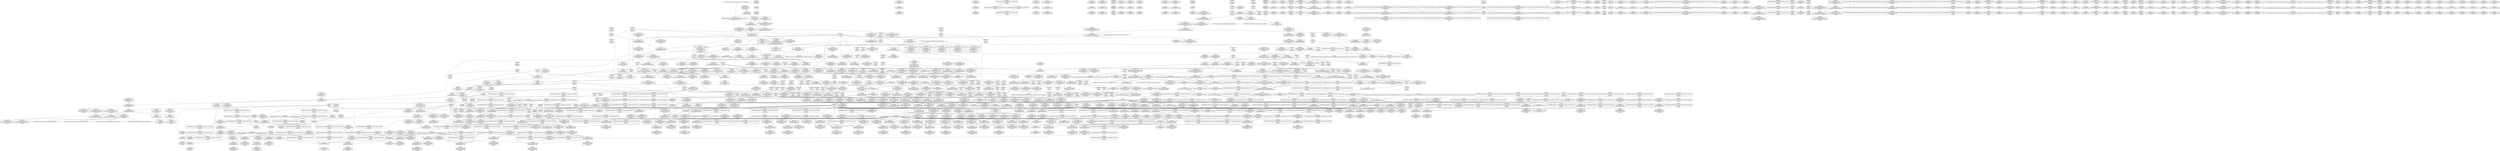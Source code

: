 digraph {
	"CONST[source:0(mediator),value:2(dynamic)][purpose:{subject}][SrcIdx:20]"
	CE0x3e62120 [shape=record,shape=Mrecord,label="{CE0x3e62120|get_current:bb|*SummSink*}"]
	CE0x3de5c40 [shape=record,shape=Mrecord,label="{CE0x3de5c40|i64*_getelementptr_inbounds_(_26_x_i64_,_26_x_i64_*___llvm_gcov_ctr242,_i64_0,_i64_25)|*Constant*|*SummSource*}"]
	CE0x3edf4f0 [shape=record,shape=Mrecord,label="{CE0x3edf4f0|cred_has_capability:sw.bb2|*SummSink*}"]
	CE0x3ec0d40 [shape=record,shape=Mrecord,label="{CE0x3ec0d40|cred_sid:tmp6|security/selinux/hooks.c,197}"]
	CE0x3e1f960 [shape=record,shape=Mrecord,label="{CE0x3e1f960|selinux_capable:if.then|*SummSink*}"]
	CE0x3ea6280 [shape=record,shape=Mrecord,label="{CE0x3ea6280|cred_has_capability:tmp19|security/selinux/hooks.c,1580}"]
	CE0x3e6cbc0 [shape=record,shape=Mrecord,label="{CE0x3e6cbc0|i8*_getelementptr_inbounds_(_25_x_i8_,_25_x_i8_*_.str3,_i32_0,_i32_0)|*Constant*}"]
	CE0x3dd4920 [shape=record,shape=Mrecord,label="{CE0x3dd4920|_call_void_mcount()_#3|*SummSink*}"]
	CE0x3e70140 [shape=record,shape=Mrecord,label="{CE0x3e70140|selinux_inode_getsecurity:tmp24|security/selinux/hooks.c,3087|*SummSink*}"]
	CE0x3e7c770 [shape=record,shape=Mrecord,label="{CE0x3e7c770|selinux_inode_getsecurity:sid|security/selinux/hooks.c,3090|*SummSink*}"]
	CE0x3de5a20 [shape=record,shape=Mrecord,label="{CE0x3de5a20|selinux_inode_getsecurity:tmp16|security/selinux/hooks.c,3087}"]
	CE0x3e4a350 [shape=record,shape=Mrecord,label="{CE0x3e4a350|cred_has_capability:cred|Function::cred_has_capability&Arg::cred::|*SummSource*}"]
	CE0x3eb6970 [shape=record,shape=Mrecord,label="{CE0x3eb6970|cred_has_capability:tmp8|security/selinux/hooks.c,1575|*SummSink*}"]
	CE0x3e66c20 [shape=record,shape=Mrecord,label="{CE0x3e66c20|_ret_i32_%retval.0,_!dbg_!27725|security/selinux/hooks.c,2012}"]
	CE0x3e190d0 [shape=record,shape=Mrecord,label="{CE0x3e190d0|selinux_inode_getsecurity:if.then5|*SummSink*}"]
	CE0x3eb2f20 [shape=record,shape=Mrecord,label="{CE0x3eb2f20|i32_5|*Constant*|*SummSource*}"]
	CE0x3eb28e0 [shape=record,shape=Mrecord,label="{CE0x3eb28e0|cred_has_capability:if.then}"]
	CE0x3e18460 [shape=record,shape=Mrecord,label="{CE0x3e18460|cred_has_capability:type|security/selinux/hooks.c,1562}"]
	CE0x3ed0240 [shape=record,shape=Mrecord,label="{CE0x3ed0240|cred_has_capability:tmp32|security/selinux/hooks.c,1586|*SummSource*}"]
	CE0x3e1ec10 [shape=record,shape=Mrecord,label="{CE0x3e1ec10|i64*_getelementptr_inbounds_(_2_x_i64_,_2_x_i64_*___llvm_gcov_ctr98,_i64_0,_i64_1)|*Constant*|*SummSource*}"]
	CE0x3e5c5c0 [shape=record,shape=Mrecord,label="{CE0x3e5c5c0|selinux_inode_getsecurity:tmp48|security/selinux/hooks.c,3097}"]
	CE0x3e50800 [shape=record,shape=Mrecord,label="{CE0x3e50800|cred_has_capability:sw.default}"]
	CE0x3ec12d0 [shape=record,shape=Mrecord,label="{CE0x3ec12d0|GLOBAL:printk|*Constant*|*SummSink*}"]
	CE0x3e46c70 [shape=record,shape=Mrecord,label="{CE0x3e46c70|_call_void_mcount()_#3|*SummSink*}"]
	CE0x3e4b4a0 [shape=record,shape=Mrecord,label="{CE0x3e4b4a0|i64*_getelementptr_inbounds_(_6_x_i64_,_6_x_i64_*___llvm_gcov_ctr142,_i64_0,_i64_5)|*Constant*}"]
	CE0x3de48c0 [shape=record,shape=Mrecord,label="{CE0x3de48c0|cred_has_capability:do.end}"]
	CE0x3e88eb0 [shape=record,shape=Mrecord,label="{CE0x3e88eb0|selinux_inode_getsecurity:sid12|security/selinux/hooks.c,3093}"]
	CE0x3e766f0 [shape=record,shape=Mrecord,label="{CE0x3e766f0|selinux_capable:ns|Function::selinux_capable&Arg::ns::|*SummSource*}"]
	CE0x3db67f0 [shape=record,shape=Mrecord,label="{CE0x3db67f0|i64_5|*Constant*|*SummSink*}"]
	CE0x3e04590 [shape=record,shape=Mrecord,label="{CE0x3e04590|i64*_getelementptr_inbounds_(_2_x_i64_,_2_x_i64_*___llvm_gcov_ctr98,_i64_0,_i64_1)|*Constant*|*SummSink*}"]
	CE0x3e75a50 [shape=record,shape=Mrecord,label="{CE0x3e75a50|selinux_capable:entry|*SummSource*}"]
	CE0x3e76820 [shape=record,shape=Mrecord,label="{CE0x3e76820|selinux_capable:ns|Function::selinux_capable&Arg::ns::|*SummSink*}"]
	CE0x3e755b0 [shape=record,shape=Mrecord,label="{CE0x3e755b0|selinux_capable:entry}"]
	CE0x3ece550 [shape=record,shape=Mrecord,label="{CE0x3ece550|cred_has_capability:tmp31|security/selinux/hooks.c,1585|*SummSource*}"]
	CE0x3eaffc0 [shape=record,shape=Mrecord,label="{CE0x3eaffc0|i32_22|*Constant*|*SummSource*}"]
	CE0x3ebb930 [shape=record,shape=Mrecord,label="{CE0x3ebb930|cred_has_capability:tmp22|security/selinux/hooks.c,1582|*SummSink*}"]
	CE0x3e73010 [shape=record,shape=Mrecord,label="{CE0x3e73010|selinux_capable:tmp9|security/selinux/hooks.c,2011|*SummSink*}"]
	CE0x3eb6810 [shape=record,shape=Mrecord,label="{CE0x3eb6810|cred_has_capability:tmp8|security/selinux/hooks.c,1575}"]
	CE0x3ee5530 [shape=record,shape=Mrecord,label="{CE0x3ee5530|__llvm_gcov_indirect_counter_increment:tmp5|*SummSource*}"]
	CE0x50f6f80 [shape=record,shape=Mrecord,label="{CE0x50f6f80|selinux_inode_getsecurity:inode|Function::selinux_inode_getsecurity&Arg::inode::|*SummSource*}"]
	CE0x3e5c9a0 [shape=record,shape=Mrecord,label="{CE0x3e5c9a0|selinux_inode_getsecurity:tmp48|security/selinux/hooks.c,3097|*SummSink*}"]
	CE0x3de6aa0 [shape=record,shape=Mrecord,label="{CE0x3de6aa0|i64*_getelementptr_inbounds_(_2_x_i64_,_2_x_i64_*___llvm_gcov_ctr98,_i64_0,_i64_0)|*Constant*}"]
	CE0x3e76fb0 [shape=record,shape=Mrecord,label="{CE0x3e76fb0|selinux_capable:cap|Function::selinux_capable&Arg::cap::}"]
	CE0x3ec96c0 [shape=record,shape=Mrecord,label="{CE0x3ec96c0|cred_has_capability:call3|security/selinux/hooks.c,1573|*SummSource*}"]
	CE0x3ec5a40 [shape=record,shape=Mrecord,label="{CE0x3ec5a40|i64*_getelementptr_inbounds_(_21_x_i64_,_21_x_i64_*___llvm_gcov_ctr143,_i64_0,_i64_12)|*Constant*|*SummSink*}"]
	CE0x3e17d40 [shape=record,shape=Mrecord,label="{CE0x3e17d40|i32_0|*Constant*}"]
	CE0x3e79bb0 [shape=record,shape=Mrecord,label="{CE0x3e79bb0|selinux_inode_getsecurity:tmp30|security/selinux/hooks.c,3089}"]
	CE0x3e49cf0 [shape=record,shape=Mrecord,label="{CE0x3e49cf0|cred_has_capability:entry}"]
	CE0x3e721a0 [shape=record,shape=Mrecord,label="{CE0x3e721a0|selinux_inode_getsecurity:call7|security/selinux/hooks.c,3087|*SummSource*}"]
	CE0x3e185d0 [shape=record,shape=Mrecord,label="{CE0x3e185d0|selinux_inode_getsecurity:frombool}"]
	CE0x3e237d0 [shape=record,shape=Mrecord,label="{CE0x3e237d0|selinux_inode_getsecurity:if.then|*SummSource*}"]
	CE0x3edbfb0 [shape=record,shape=Mrecord,label="{CE0x3edbfb0|avc_audit:entry}"]
	CE0x3e65060 [shape=record,shape=Mrecord,label="{CE0x3e65060|GLOBAL:__llvm_gcov_ctr242|Global_var:__llvm_gcov_ctr242}"]
	CE0x3ec5ca0 [shape=record,shape=Mrecord,label="{CE0x3ec5ca0|i16_47|*Constant*}"]
	CE0x3ea40d0 [shape=record,shape=Mrecord,label="{CE0x3ea40d0|GLOBAL:avc_audit|*Constant*|*SummSink*}"]
	CE0x3e70a10 [shape=record,shape=Mrecord,label="{CE0x3e70a10|i8_1|*Constant*|*SummSource*}"]
	CE0x3eafea0 [shape=record,shape=Mrecord,label="{CE0x3eafea0|i32_22|*Constant*|*SummSink*}"]
	CE0x3e7c690 [shape=record,shape=Mrecord,label="{CE0x3e7c690|selinux_inode_getsecurity:sid|security/selinux/hooks.c,3090}"]
	CE0x3ebc690 [shape=record,shape=Mrecord,label="{CE0x3ebc690|cred_has_capability:tmp23|security/selinux/hooks.c,1582}"]
	CE0x3eecaf0 [shape=record,shape=Mrecord,label="{CE0x3eecaf0|cred_has_capability:sw.bb|*SummSink*}"]
	CE0x3e5e770 [shape=record,shape=Mrecord,label="{CE0x3e5e770|selinux_inode_getsecurity:tmp51|security/selinux/hooks.c,3098|*SummSource*}"]
	CE0x3e73e40 [shape=record,shape=Mrecord,label="{CE0x3e73e40|i32_78|*Constant*}"]
	CE0x3edd760 [shape=record,shape=Mrecord,label="{CE0x3edd760|i32_0|*Constant*}"]
	CE0x3ee83b0 [shape=record,shape=Mrecord,label="{CE0x3ee83b0|__llvm_gcov_indirect_counter_increment:counter|*SummSink*}"]
	CE0x3db7bd0 [shape=record,shape=Mrecord,label="{CE0x3db7bd0|selinux_inode_getsecurity:tmp15|security/selinux/hooks.c,3087}"]
	CE0x3ece0b0 [shape=record,shape=Mrecord,label="{CE0x3ece0b0|i32_-22|*Constant*}"]
	CE0x3e28990 [shape=record,shape=Mrecord,label="{CE0x3e28990|selinux_capable:tmp3|security/selinux/hooks.c,2008|*SummSink*}"]
	CE0x3edd7d0 [shape=record,shape=Mrecord,label="{CE0x3edd7d0|_call_void_mcount()_#3}"]
	CE0x3ecfa40 [shape=record,shape=Mrecord,label="{CE0x3ecfa40|cred_has_capability:retval.0|*SummSink*}"]
	CE0x3e2a030 [shape=record,shape=Mrecord,label="{CE0x3e2a030|i64*_getelementptr_inbounds_(_26_x_i64_,_26_x_i64_*___llvm_gcov_ctr242,_i64_0,_i64_24)|*Constant*|*SummSink*}"]
	CE0x3e15e10 [shape=record,shape=Mrecord,label="{CE0x3e15e10|GLOBAL:cap_capable|*Constant*}"]
	CE0x3dee120 [shape=record,shape=Mrecord,label="{CE0x3dee120|selinux_inode_getsecctx:tmp4|security/selinux/hooks.c,5737|*SummSink*}"]
	CE0x3ee4a30 [shape=record,shape=Mrecord,label="{CE0x3ee4a30|__llvm_gcov_indirect_counter_increment:predecessor|Function::__llvm_gcov_indirect_counter_increment&Arg::predecessor::|*SummSource*}"]
	CE0x3e9fda0 [shape=record,shape=Mrecord,label="{CE0x3e9fda0|GLOBAL:avc_has_perm_noaudit|*Constant*|*SummSink*}"]
	CE0x3e5e700 [shape=record,shape=Mrecord,label="{CE0x3e5e700|selinux_inode_getsecurity:tmp51|security/selinux/hooks.c,3098}"]
	CE0x3ecd110 [shape=record,shape=Mrecord,label="{CE0x3ecd110|GLOBAL:__llvm_gcov_global_state_pred145|Global_var:__llvm_gcov_global_state_pred145}"]
	CE0x3ee7590 [shape=record,shape=Mrecord,label="{CE0x3ee7590|i64*_getelementptr_inbounds_(_21_x_i64_,_21_x_i64_*___llvm_gcov_ctr143,_i64_0,_i64_4)|*Constant*|*SummSource*}"]
	CE0x3eb6d60 [shape=record,shape=Mrecord,label="{CE0x3eb6d60|cred_has_capability:tmp9|security/selinux/hooks.c,1575|*SummSource*}"]
	CE0x3eb4820 [shape=record,shape=Mrecord,label="{CE0x3eb4820|i64*_getelementptr_inbounds_(_21_x_i64_,_21_x_i64_*___llvm_gcov_ctr143,_i64_0,_i64_8)|*Constant*|*SummSink*}"]
	CE0x3e87f50 [shape=record,shape=Mrecord,label="{CE0x3e87f50|i64*_getelementptr_inbounds_(_26_x_i64_,_26_x_i64_*___llvm_gcov_ctr242,_i64_0,_i64_16)|*Constant*}"]
	CE0x3e02fa0 [shape=record,shape=Mrecord,label="{CE0x3e02fa0|i64*_getelementptr_inbounds_(_21_x_i64_,_21_x_i64_*___llvm_gcov_ctr143,_i64_0,_i64_6)|*Constant*}"]
	CE0x3db75e0 [shape=record,shape=Mrecord,label="{CE0x3db75e0|selinux_inode_getsecurity:tmp14|security/selinux/hooks.c,3087}"]
	CE0x3eb0640 [shape=record,shape=Mrecord,label="{CE0x3eb0640|cred_sid:security|security/selinux/hooks.c,196|*SummSource*}"]
	CE0x3ec6620 [shape=record,shape=Mrecord,label="{CE0x3ec6620|cred_has_capability:tmp13|security/selinux/hooks.c,1575|*SummSink*}"]
	CE0x3dde5a0 [shape=record,shape=Mrecord,label="{CE0x3dde5a0|selinux_inode_getsecctx:ctxlen|Function::selinux_inode_getsecctx&Arg::ctxlen::|*SummSink*}"]
	CE0x3e205a0 [shape=record,shape=Mrecord,label="{CE0x3e205a0|selinux_inode_getsecurity:out_nofree|*SummSink*}"]
	CE0x3e87130 [shape=record,shape=Mrecord,label="{CE0x3e87130|selinux_inode_getsecurity:tmp43|security/selinux/hooks.c,3095}"]
	CE0x3e65cd0 [shape=record,shape=Mrecord,label="{CE0x3e65cd0|selinux_inode_getsecurity:tmp7|security/selinux/hooks.c,3075}"]
	CE0x3ee52c0 [shape=record,shape=Mrecord,label="{CE0x3ee52c0|i64*_getelementptr_inbounds_(_21_x_i64_,_21_x_i64_*___llvm_gcov_ctr143,_i64_0,_i64_0)|*Constant*|*SummSource*}"]
	CE0x3ee9430 [shape=record,shape=Mrecord,label="{CE0x3ee9430|cred_has_capability:shr|security/selinux/hooks.c,1565|*SummSource*}"]
	CE0x5aed770 [shape=record,shape=Mrecord,label="{CE0x5aed770|i64_0|*Constant*}"]
	CE0x3ddda80 [shape=record,shape=Mrecord,label="{CE0x3ddda80|_call_void_mcount()_#3|*SummSink*}"]
	CE0x3ea4740 [shape=record,shape=Mrecord,label="{CE0x3ea4740|avc_audit:tclass|Function::avc_audit&Arg::tclass::|*SummSource*}"]
	CE0x3e792b0 [shape=record,shape=Mrecord,label="{CE0x3e792b0|selinux_inode_getsecurity:tmp28|security/selinux/hooks.c,3089}"]
	CE0x3ee5c20 [shape=record,shape=Mrecord,label="{CE0x3ee5c20|i64**_getelementptr_inbounds_(_3_x_i64*_,_3_x_i64*_*___llvm_gcda_edge_table144,_i64_0,_i64_2)|*Constant*|*SummSink*}"]
	CE0x3ddb190 [shape=record,shape=Mrecord,label="{CE0x3ddb190|selinux_inode_getsecctx:if.end}"]
	CE0x3e65b50 [shape=record,shape=Mrecord,label="{CE0x3e65b50|selinux_inode_getsecurity:tmp6|security/selinux/hooks.c,3075|*SummSink*}"]
	CE0x3e742e0 [shape=record,shape=Mrecord,label="{CE0x3e742e0|selinux_inode_getsecurity:cred|security/selinux/hooks.c,3087|*SummSource*}"]
	CE0x3e9f310 [shape=record,shape=Mrecord,label="{CE0x3e9f310|i16_4|*Constant*|*SummSource*}"]
	CE0x3ecf210 [shape=record,shape=Mrecord,label="{CE0x3ecf210|cred_has_capability:retval.0}"]
	CE0x3ede8f0 [shape=record,shape=Mrecord,label="{CE0x3ede8f0|_call_void___llvm_gcov_indirect_counter_increment(i32*___llvm_gcov_global_state_pred145,_i64**_getelementptr_inbounds_(_3_x_i64*_,_3_x_i64*_*___llvm_gcda_edge_table144,_i64_0,_i64_2)),_!dbg_!27732|security/selinux/hooks.c,1570|*SummSource*}"]
	CE0x3e5bfd0 [shape=record,shape=Mrecord,label="{CE0x3e5bfd0|selinux_inode_getsecurity:tmp47|security/selinux/hooks.c,3097}"]
	CE0x3eca530 [shape=record,shape=Mrecord,label="{CE0x3eca530|__llvm_gcov_indirect_counter_increment:entry|*SummSource*}"]
	CE0x3eec1c0 [shape=record,shape=Mrecord,label="{CE0x3eec1c0|cred_sid:sid|security/selinux/hooks.c,197}"]
	CE0x3ebc9c0 [shape=record,shape=Mrecord,label="{CE0x3ebc9c0|cred_has_capability:tmp24|security/selinux/hooks.c,1582}"]
	CE0x3e669d0 [shape=record,shape=Mrecord,label="{CE0x3e669d0|selinux_capable:audit|Function::selinux_capable&Arg::audit::|*SummSource*}"]
	CE0x3eca330 [shape=record,shape=Mrecord,label="{CE0x3eca330|GLOBAL:__llvm_gcov_indirect_counter_increment|*Constant*|*SummSource*}"]
	CE0x3e14b60 [shape=record,shape=Mrecord,label="{CE0x3e14b60|i64_0|*Constant*}"]
	CE0x3e9e8a0 [shape=record,shape=Mrecord,label="{CE0x3e9e8a0|cred_has_capability:tmp17|security/selinux/hooks.c,1576|*SummSink*}"]
	CE0x3de50e0 [shape=record,shape=Mrecord,label="{CE0x3de50e0|COLLAPSED:_GCMRE___llvm_gcov_ctr131_internal_global_2_x_i64_zeroinitializer:_elem_0:default:}"]
	CE0x3ea21c0 [shape=record,shape=Mrecord,label="{CE0x3ea21c0|avc_has_perm_noaudit:avd|Function::avc_has_perm_noaudit&Arg::avd::|*SummSink*}"]
	CE0x3ee8420 [shape=record,shape=Mrecord,label="{CE0x3ee8420|i64*_null|*Constant*|*SummSource*}"]
	CE0x3eebab0 [shape=record,shape=Mrecord,label="{CE0x3eebab0|cred_sid:tmp5|security/selinux/hooks.c,196|*SummSource*}"]
	CE0x3ea06f0 [shape=record,shape=Mrecord,label="{CE0x3ea06f0|avc_has_perm_noaudit:ssid|Function::avc_has_perm_noaudit&Arg::ssid::|*SummSource*}"]
	CE0x3edce00 [shape=record,shape=Mrecord,label="{CE0x3edce00|cred_has_capability:tmp5|security/selinux/hooks.c,1570|*SummSource*}"]
	CE0x3ece700 [shape=record,shape=Mrecord,label="{CE0x3ece700|cred_has_capability:tmp31|security/selinux/hooks.c,1585|*SummSink*}"]
	CE0x3e791b0 [shape=record,shape=Mrecord,label="{CE0x3e791b0|i64_14|*Constant*|*SummSink*}"]
	CE0x3e18b00 [shape=record,shape=Mrecord,label="{CE0x3e18b00|selinux_capable:tobool|security/selinux/hooks.c,2008}"]
	CE0x3e14dd0 [shape=record,shape=Mrecord,label="{CE0x3e14dd0|selinux_inode_getsecurity:return|*SummSource*}"]
	CE0x3e6fe40 [shape=record,shape=Mrecord,label="{CE0x3e6fe40|selinux_inode_getsecurity:tmp23|security/selinux/hooks.c,3087|*SummSink*}"]
	CE0x3ec5990 [shape=record,shape=Mrecord,label="{CE0x3ec5990|i64*_getelementptr_inbounds_(_21_x_i64_,_21_x_i64_*___llvm_gcov_ctr143,_i64_0,_i64_12)|*Constant*|*SummSource*}"]
	CE0x3e8dd70 [shape=record,shape=Mrecord,label="{CE0x3e8dd70|i64_17|*Constant*|*SummSource*}"]
	CE0x3e842f0 [shape=record,shape=Mrecord,label="{CE0x3e842f0|selinux_inode_getsecurity:tmp34|security/selinux/hooks.c,3090}"]
	CE0x3df6270 [shape=record,shape=Mrecord,label="{CE0x3df6270|selinux_inode_getsecctx:tmp8|security/selinux/hooks.c,5739|*SummSink*}"]
	CE0x3dd2e10 [shape=record,shape=Mrecord,label="{CE0x3dd2e10|i64*_getelementptr_inbounds_(_6_x_i64_,_6_x_i64_*___llvm_gcov_ctr338,_i64_0,_i64_4)|*Constant*}"]
	CE0x3e699a0 [shape=record,shape=Mrecord,label="{CE0x3e699a0|selinux_inode_getsecurity:tmp8|security/selinux/hooks.c,3076|*SummSource*}"]
	CE0x3e86580 [shape=record,shape=Mrecord,label="{CE0x3e86580|selinux_inode_getsecurity:tmp38|security/selinux/hooks.c,3094|*SummSink*}"]
	CE0x3e70bd0 [shape=record,shape=Mrecord,label="{CE0x3e70bd0|i8_1|*Constant*|*SummSink*}"]
	CE0x3e49f40 [shape=record,shape=Mrecord,label="{CE0x3e49f40|cred_has_capability:entry|*SummSink*}"]
	CE0x3e513c0 [shape=record,shape=Mrecord,label="{CE0x3e513c0|selinux_capable:if.end}"]
	CE0x3eb5250 [shape=record,shape=Mrecord,label="{CE0x3eb5250|i64_12|*Constant*}"]
	CE0x3e12150 [shape=record,shape=Mrecord,label="{CE0x3e12150|get_current:entry}"]
	CE0x3db6b50 [shape=record,shape=Mrecord,label="{CE0x3db6b50|i64_6|*Constant*}"]
	CE0x3ea5840 [shape=record,shape=Mrecord,label="{CE0x3ea5840|cred_has_capability:tmp18|security/selinux/hooks.c,1580}"]
	CE0x3ebe570 [shape=record,shape=Mrecord,label="{CE0x3ebe570|i64*_getelementptr_inbounds_(_21_x_i64_,_21_x_i64_*___llvm_gcov_ctr143,_i64_0,_i64_17)|*Constant*|*SummSource*}"]
	CE0x3e64ad0 [shape=record,shape=Mrecord,label="{CE0x3e64ad0|i64_0|*Constant*}"]
	CE0x3e8d890 [shape=record,shape=Mrecord,label="{CE0x3e8d890|selinux_inode_getsecurity:tobool15|security/selinux/hooks.c,3094|*SummSource*}"]
	CE0x3e71470 [shape=record,shape=Mrecord,label="{CE0x3e71470|i64*_getelementptr_inbounds_(_26_x_i64_,_26_x_i64_*___llvm_gcov_ctr242,_i64_0,_i64_12)|*Constant*|*SummSource*}"]
	CE0x3ee92b0 [shape=record,shape=Mrecord,label="{CE0x3ee92b0|cred_has_capability:shr|security/selinux/hooks.c,1565}"]
	CE0x3debfd0 [shape=record,shape=Mrecord,label="{CE0x3debfd0|selinux_inode_getsecctx:tmp4|security/selinux/hooks.c,5737}"]
	CE0x3df1c20 [shape=record,shape=Mrecord,label="{CE0x3df1c20|selinux_inode_getsecctx:tmp11|security/selinux/hooks.c,5741|*SummSource*}"]
	CE0x3de27e0 [shape=record,shape=Mrecord,label="{CE0x3de27e0|GLOBAL:__llvm_gcov_ctr338|Global_var:__llvm_gcov_ctr338|*SummSink*}"]
	CE0x3e16550 [shape=record,shape=Mrecord,label="{CE0x3e16550|selinux_inode_getsecurity:land.lhs.true|*SummSource*}"]
	CE0x3e85300 [shape=record,shape=Mrecord,label="{CE0x3e85300|selinux_inode_getsecurity:tmp40|security/selinux/hooks.c,3094|*SummSource*}"]
	CE0x3e1b620 [shape=record,shape=Mrecord,label="{CE0x3e1b620|selinux_inode_getsecurity:tobool3|security/selinux/hooks.c,3087|*SummSink*}"]
	CE0x3e18df0 [shape=record,shape=Mrecord,label="{CE0x3e18df0|selinux_inode_getsecurity:if.end|*SummSink*}"]
	CE0x3eea600 [shape=record,shape=Mrecord,label="{CE0x3eea600|__llvm_gcov_indirect_counter_increment:bb4|*SummSource*}"]
	CE0x3ec5b20 [shape=record,shape=Mrecord,label="{CE0x3ec5b20|cred_has_capability:tmp16|security/selinux/hooks.c,1576|*SummSink*}"]
	CE0x3ebe010 [shape=record,shape=Mrecord,label="{CE0x3ebe010|cred_has_capability:tmp26|security/selinux/hooks.c,1583}"]
	CE0x3e9fb40 [shape=record,shape=Mrecord,label="{CE0x3e9fb40|cred_has_capability:call7|security/selinux/hooks.c,1579|*SummSink*}"]
	CE0x3e76b80 [shape=record,shape=Mrecord,label="{CE0x3e76b80|i32_33|*Constant*|*SummSource*}"]
	CE0x3ec3060 [shape=record,shape=Mrecord,label="{CE0x3ec3060|i64*_getelementptr_inbounds_(_21_x_i64_,_21_x_i64_*___llvm_gcov_ctr143,_i64_0,_i64_7)|*Constant*|*SummSink*}"]
	CE0x3e711a0 [shape=record,shape=Mrecord,label="{CE0x3e711a0|_call_void_lockdep_rcu_suspicious(i8*_getelementptr_inbounds_(_25_x_i8_,_25_x_i8_*_.str3,_i32_0,_i32_0),_i32_3087,_i8*_getelementptr_inbounds_(_45_x_i8_,_45_x_i8_*_.str12,_i32_0,_i32_0))_#10,_!dbg_!27740|security/selinux/hooks.c,3087}"]
	CE0x3dc6dd0 [shape=record,shape=Mrecord,label="{CE0x3dc6dd0|selinux_inode_getsecurity:alloc|Function::selinux_inode_getsecurity&Arg::alloc::}"]
	CE0x3df6050 [shape=record,shape=Mrecord,label="{CE0x3df6050|i64*_getelementptr_inbounds_(_6_x_i64_,_6_x_i64_*___llvm_gcov_ctr338,_i64_0,_i64_4)|*Constant*|*SummSink*}"]
	CE0x3e5b7f0 [shape=record,shape=Mrecord,label="{CE0x3e5b7f0|selinux_inode_getsecurity:tmp45|security/selinux/hooks.c,3097|*SummSink*}"]
	CE0x3eb27d0 [shape=record,shape=Mrecord,label="{CE0x3eb27d0|cred_has_capability:sw.default|*SummSink*}"]
	CE0x3e02b40 [shape=record,shape=Mrecord,label="{CE0x3e02b40|cred_sid:tmp2|*SummSource*}"]
	CE0x3dd3160 [shape=record,shape=Mrecord,label="{CE0x3dd3160|selinux_inode_getsecctx:entry|*SummSink*}"]
	CE0x3eb55d0 [shape=record,shape=Mrecord,label="{CE0x3eb55d0|i64*_getelementptr_inbounds_(_21_x_i64_,_21_x_i64_*___llvm_gcov_ctr143,_i64_0,_i64_8)|*Constant*}"]
	CE0x3e13d20 [shape=record,shape=Mrecord,label="{CE0x3e13d20|selinux_inode_getsecurity:if.end17|*SummSource*}"]
	CE0x3e78070 [shape=record,shape=Mrecord,label="{CE0x3e78070|_ret_i32_%retval.0,_!dbg_!27725|security/selinux/hooks.c,2012|*SummSource*}"]
	CE0x3dd3b50 [shape=record,shape=Mrecord,label="{CE0x3dd3b50|selinux_inode_getsecctx:tmp9|security/selinux/hooks.c,5739|*SummSource*}"]
	CE0x3eec620 [shape=record,shape=Mrecord,label="{CE0x3eec620|cred_has_capability:return|*SummSink*}"]
	CE0x3ec2e40 [shape=record,shape=Mrecord,label="{CE0x3ec2e40|i64*_getelementptr_inbounds_(_21_x_i64_,_21_x_i64_*___llvm_gcov_ctr143,_i64_0,_i64_7)|*Constant*|*SummSource*}"]
	CE0x3dd9b20 [shape=record,shape=Mrecord,label="{CE0x3dd9b20|selinux_inode_getsecurity:name|Function::selinux_inode_getsecurity&Arg::name::}"]
	CE0x3ebea20 [shape=record,shape=Mrecord,label="{CE0x3ebea20|cred_has_capability:tmp27|security/selinux/hooks.c,1583}"]
	CE0x3ec00a0 [shape=record,shape=Mrecord,label="{CE0x3ec00a0|cred_has_capability:tmp29|security/selinux/hooks.c,1584|*SummSource*}"]
	CE0x3ddb260 [shape=record,shape=Mrecord,label="{CE0x3ddb260|i64*_getelementptr_inbounds_(_2_x_i64_,_2_x_i64_*___llvm_gcov_ctr98,_i64_0,_i64_1)|*Constant*}"]
	CE0x3e12940 [shape=record,shape=Mrecord,label="{CE0x3e12940|get_current:tmp4|./arch/x86/include/asm/current.h,14|*SummSink*}"]
	CE0x3e64ea0 [shape=record,shape=Mrecord,label="{CE0x3e64ea0|selinux_inode_getsecurity:tmp5|security/selinux/hooks.c,3075}"]
	CE0x3ea03a0 [shape=record,shape=Mrecord,label="{CE0x3ea03a0|avc_has_perm_noaudit:tclass|Function::avc_has_perm_noaudit&Arg::tclass::}"]
	CE0x3e740c0 [shape=record,shape=Mrecord,label="{CE0x3e740c0|selinux_inode_getsecurity:cred|security/selinux/hooks.c,3087}"]
	CE0x3e86000 [shape=record,shape=Mrecord,label="{CE0x3e86000|selinux_inode_getsecurity:tmp39|security/selinux/hooks.c,3094|*SummSource*}"]
	CE0x3e733b0 [shape=record,shape=Mrecord,label="{CE0x3e733b0|selinux_capable:call1|security/selinux/hooks.c,2011|*SummSource*}"]
	CE0x3eb49b0 [shape=record,shape=Mrecord,label="{CE0x3eb49b0|i32_1575|*Constant*}"]
	CE0x3e85860 [shape=record,shape=Mrecord,label="{CE0x3e85860|selinux_inode_getsecurity:tmp41|security/selinux/hooks.c,3094|*SummSource*}"]
	CE0x3e78d50 [shape=record,shape=Mrecord,label="{CE0x3e78d50|i64_13|*Constant*|*SummSink*}"]
	CE0x3ec5ab0 [shape=record,shape=Mrecord,label="{CE0x3ec5ab0|cred_has_capability:tmp16|security/selinux/hooks.c,1576|*SummSource*}"]
	CE0x3e23f50 [shape=record,shape=Mrecord,label="{CE0x3e23f50|get_current:tmp3|*SummSource*}"]
	CE0x3e653c0 [shape=record,shape=Mrecord,label="{CE0x3e653c0|GLOBAL:__llvm_gcov_ctr242|Global_var:__llvm_gcov_ctr242|*SummSource*}"]
	CE0x3e23dc0 [shape=record,shape=Mrecord,label="{CE0x3e23dc0|i32_10|*Constant*|*SummSource*}"]
	CE0x3ee5170 [shape=record,shape=Mrecord,label="{CE0x3ee5170|i64*_getelementptr_inbounds_(_21_x_i64_,_21_x_i64_*___llvm_gcov_ctr143,_i64_0,_i64_0)|*Constant*}"]
	CE0x3e4af70 [shape=record,shape=Mrecord,label="{CE0x3e4af70|cred_has_capability:if.end10|*SummSource*}"]
	CE0x3e62720 [shape=record,shape=Mrecord,label="{CE0x3e62720|selinux_capable:tmp1|*SummSink*}"]
	CE0x3db7890 [shape=record,shape=Mrecord,label="{CE0x3db7890|selinux_inode_getsecurity:tmp14|security/selinux/hooks.c,3087|*SummSource*}"]
	CE0x3e204e0 [shape=record,shape=Mrecord,label="{CE0x3e204e0|selinux_inode_getsecurity:out_nofree|*SummSource*}"]
	CE0x3eeae20 [shape=record,shape=Mrecord,label="{CE0x3eeae20|__llvm_gcov_indirect_counter_increment:pred|*SummSink*}"]
	CE0x3e6d620 [shape=record,shape=Mrecord,label="{CE0x3e6d620|i32_3087|*Constant*|*SummSource*}"]
	CE0x3e02d20 [shape=record,shape=Mrecord,label="{CE0x3e02d20|_call_void___llvm_gcov_indirect_counter_increment(i32*___llvm_gcov_global_state_pred145,_i64**_getelementptr_inbounds_(_3_x_i64*_,_3_x_i64*_*___llvm_gcda_edge_table144,_i64_0,_i64_0)),_!dbg_!27734|security/selinux/hooks.c,1574|*SummSink*}"]
	CE0x3ea23f0 [shape=record,shape=Mrecord,label="{CE0x3ea23f0|_ret_i32_%rc.0,_!dbg_!27793|security/selinux/avc.c,744|*SummSink*}"]
	CE0x3dcaf40 [shape=record,shape=Mrecord,label="{CE0x3dcaf40|selinux_inode_getsecctx:ctx|Function::selinux_inode_getsecctx&Arg::ctx::|*SummSource*}"]
	CE0x3dca970 [shape=record,shape=Mrecord,label="{CE0x3dca970|get_current:tmp3|*SummSink*}"]
	CE0x3e147a0 [shape=record,shape=Mrecord,label="{CE0x3e147a0|selinux_inode_getsecurity:context|security/selinux/hooks.c, 3072|*SummSink*}"]
	CE0x3e29bb0 [shape=record,shape=Mrecord,label="{CE0x3e29bb0|i64*_getelementptr_inbounds_(_26_x_i64_,_26_x_i64_*___llvm_gcov_ctr242,_i64_0,_i64_24)|*Constant*}"]
	CE0x3e17c00 [shape=record,shape=Mrecord,label="{CE0x3e17c00|COLLAPSED:_CMRE:_elem_0:default:}"]
	CE0x3eb71e0 [shape=record,shape=Mrecord,label="{CE0x3eb71e0|_call_void_asm_sideeffect_1:_09ud2_0A.pushsection___bug_table,_22a_22_0A2:_09.long_1b_-_2b,_$_0:c_-_2b_0A_09.word_$_1:c_,_0_0A_09.org_2b+$_2:c_0A.popsection_,_i,i,i,_dirflag_,_fpsr_,_flags_(i8*_getelementptr_inbounds_(_25_x_i8_,_25_x_i8_*_.str3,_i32_0,_i32_0),_i32_1575,_i64_12)_#3,_!dbg_!27737,_!srcloc_!27740|security/selinux/hooks.c,1575|*SummSource*}"]
	CE0x3e86900 [shape=record,shape=Mrecord,label="{CE0x3e86900|i64*_getelementptr_inbounds_(_26_x_i64_,_26_x_i64_*___llvm_gcov_ctr242,_i64_0,_i64_19)|*Constant*}"]
	CE0x3e25bb0 [shape=record,shape=Mrecord,label="{CE0x3e25bb0|selinux_inode_getsecurity:tmp53|security/selinux/hooks.c,3101|*SummSink*}"]
	CE0x3e64690 [shape=record,shape=Mrecord,label="{CE0x3e64690|i64_2|*Constant*}"]
	CE0x3df9570 [shape=record,shape=Mrecord,label="{CE0x3df9570|selinux_inode_getsecurity:tmp1|*SummSink*}"]
	CE0x3e787d0 [shape=record,shape=Mrecord,label="{CE0x3e787d0|selinux_inode_getsecurity:tobool9|security/selinux/hooks.c,3089|*SummSource*}"]
	CE0x3e47f40 [shape=record,shape=Mrecord,label="{CE0x3e47f40|cred_sid:cred|Function::cred_sid&Arg::cred::}"]
	CE0x3e6f820 [shape=record,shape=Mrecord,label="{CE0x3e6f820|selinux_inode_getsecurity:tmp23|security/selinux/hooks.c,3087|*SummSource*}"]
	CE0x3e07080 [shape=record,shape=Mrecord,label="{CE0x3e07080|selinux_inode_getsecctx:ctx|Function::selinux_inode_getsecctx&Arg::ctx::}"]
	CE0x3e6dd20 [shape=record,shape=Mrecord,label="{CE0x3e6dd20|i8*_getelementptr_inbounds_(_45_x_i8_,_45_x_i8_*_.str12,_i32_0,_i32_0)|*Constant*}"]
	CE0x3e5b610 [shape=record,shape=Mrecord,label="{CE0x3e5b610|selinux_inode_getsecurity:tmp45|security/selinux/hooks.c,3097}"]
	CE0x3e45a30 [shape=record,shape=Mrecord,label="{CE0x3e45a30|selinux_capable:bb|*SummSink*}"]
	CE0x3e4c2c0 [shape=record,shape=Mrecord,label="{CE0x3e4c2c0|selinux_capable:tmp11|security/selinux/hooks.c,2012|*SummSink*}"]
	CE0x3ecbb20 [shape=record,shape=Mrecord,label="{CE0x3ecbb20|cred_has_capability:avd|security/selinux/hooks.c, 1556|*SummSource*}"]
	CE0x3ec4840 [shape=record,shape=Mrecord,label="{CE0x3ec4840|cred_has_capability:tmp14|security/selinux/hooks.c,1575|*SummSink*}"]
	CE0x3dec150 [shape=record,shape=Mrecord,label="{CE0x3dec150|selinux_inode_getsecctx:tmp4|security/selinux/hooks.c,5737|*SummSource*}"]
	CE0x3e276c0 [shape=record,shape=Mrecord,label="{CE0x3e276c0|selinux_inode_getsecurity:retval.0|*SummSink*}"]
	CE0x3e4a0a0 [shape=record,shape=Mrecord,label="{CE0x3e4a0a0|_ret_i32_%retval.0,_!dbg_!27765|security/selinux/hooks.c,1586}"]
	CE0x3e68e50 [shape=record,shape=Mrecord,label="{CE0x3e68e50|selinux_inode_getsecurity:tobool2|security/selinux/hooks.c,3087}"]
	CE0x3e4b040 [shape=record,shape=Mrecord,label="{CE0x3e4b040|cred_has_capability:if.end10|*SummSink*}"]
	CE0x3dcad80 [shape=record,shape=Mrecord,label="{CE0x3dcad80|selinux_inode_getsecctx:return|*SummSource*}"]
	CE0x3ed1040 [shape=record,shape=Mrecord,label="{CE0x3ed1040|i64*_getelementptr_inbounds_(_2_x_i64_,_2_x_i64_*___llvm_gcov_ctr131,_i64_0,_i64_0)|*Constant*}"]
	CE0x3e8c910 [shape=record,shape=Mrecord,label="{CE0x3e8c910|GLOBAL:security_sid_to_context|*Constant*}"]
	CE0x3e6a450 [shape=record,shape=Mrecord,label="{CE0x3e6a450|i64*_getelementptr_inbounds_(_26_x_i64_,_26_x_i64_*___llvm_gcov_ctr242,_i64_0,_i64_4)|*Constant*}"]
	CE0x3e13e10 [shape=record,shape=Mrecord,label="{CE0x3e13e10|selinux_inode_getsecurity:if.end17|*SummSink*}"]
	CE0x3e29150 [shape=record,shape=Mrecord,label="{CE0x3e29150|i64*_getelementptr_inbounds_(_6_x_i64_,_6_x_i64_*___llvm_gcov_ctr142,_i64_0,_i64_0)|*Constant*|*SummSink*}"]
	CE0x3e27120 [shape=record,shape=Mrecord,label="{CE0x3e27120|i32_-95|*Constant*|*SummSink*}"]
	CE0x3ebbb60 [shape=record,shape=Mrecord,label="{CE0x3ebbb60|i64_15|*Constant*|*SummSource*}"]
	CE0x3e15570 [shape=record,shape=Mrecord,label="{CE0x3e15570|selinux_inode_getsecurity:tobool3|security/selinux/hooks.c,3087}"]
	CE0x3e24e20 [shape=record,shape=Mrecord,label="{CE0x3e24e20|i64*_getelementptr_inbounds_(_26_x_i64_,_26_x_i64_*___llvm_gcov_ctr242,_i64_0,_i64_23)|*Constant*}"]
	CE0x3e7bfd0 [shape=record,shape=Mrecord,label="{CE0x3e7bfd0|i32_3|*Constant*|*SummSource*}"]
	CE0x3def8d0 [shape=record,shape=Mrecord,label="{CE0x3def8d0|selinux_inode_getsecctx:ctxlen|Function::selinux_inode_getsecctx&Arg::ctxlen::|*SummSource*}"]
	CE0x3ecdf30 [shape=record,shape=Mrecord,label="{CE0x3ecdf30|cred_has_capability:tmp30|security/selinux/hooks.c,1585|*SummSink*}"]
	CE0x3e1c310 [shape=record,shape=Mrecord,label="{CE0x3e1c310|i8_3|*Constant*}"]
	CE0x3ede960 [shape=record,shape=Mrecord,label="{CE0x3ede960|_call_void___llvm_gcov_indirect_counter_increment(i32*___llvm_gcov_global_state_pred145,_i64**_getelementptr_inbounds_(_3_x_i64*_,_3_x_i64*_*___llvm_gcda_edge_table144,_i64_0,_i64_2)),_!dbg_!27732|security/selinux/hooks.c,1570|*SummSink*}"]
	CE0x3e2a410 [shape=record,shape=Mrecord,label="{CE0x3e2a410|selinux_inode_getsecurity:tmp56|security/selinux/hooks.c,3103|*SummSource*}"]
	CE0x3ea4650 [shape=record,shape=Mrecord,label="{CE0x3ea4650|avc_audit:tclass|Function::avc_audit&Arg::tclass::}"]
	CE0x3df87d0 [shape=record,shape=Mrecord,label="{CE0x3df87d0|GLOBAL:current_task|Global_var:current_task|*SummSource*}"]
	CE0x3ee8be0 [shape=record,shape=Mrecord,label="{CE0x3ee8be0|i64*_null|*Constant*|*SummSink*}"]
	CE0x3e88b40 [shape=record,shape=Mrecord,label="{CE0x3e88b40|selinux_inode_getsecurity:tmp36|security/selinux/hooks.c,3093|*SummSink*}"]
	CE0x3e5d680 [shape=record,shape=Mrecord,label="{CE0x3e5d680|i64*_getelementptr_inbounds_(_26_x_i64_,_26_x_i64_*___llvm_gcov_ctr242,_i64_0,_i64_22)|*Constant*|*SummSink*}"]
	CE0x3e23b60 [shape=record,shape=Mrecord,label="{CE0x3e23b60|i64**_getelementptr_inbounds_(_3_x_i64*_,_3_x_i64*_*___llvm_gcda_edge_table144,_i64_0,_i64_1)|*Constant*|*SummSource*}"]
	CE0x3ec8190 [shape=record,shape=Mrecord,label="{CE0x3ec8190|i64*_getelementptr_inbounds_(_21_x_i64_,_21_x_i64_*___llvm_gcov_ctr143,_i64_0,_i64_0)|*Constant*|*SummSink*}"]
	CE0x3e27fd0 [shape=record,shape=Mrecord,label="{CE0x3e27fd0|selinux_capable:tmp4|security/selinux/hooks.c,2008|*SummSink*}"]
	CE0x3ebfa80 [shape=record,shape=Mrecord,label="{CE0x3ebfa80|cred_has_capability:tmp28|security/selinux/hooks.c,1584|*SummSink*}"]
	CE0x3ebc700 [shape=record,shape=Mrecord,label="{CE0x3ebc700|cred_has_capability:tmp23|security/selinux/hooks.c,1582|*SummSource*}"]
	CE0x3ed11f0 [shape=record,shape=Mrecord,label="{CE0x3ed11f0|i64*_getelementptr_inbounds_(_2_x_i64_,_2_x_i64_*___llvm_gcov_ctr131,_i64_0,_i64_0)|*Constant*|*SummSource*}"]
	CE0x3e149c0 [shape=record,shape=Mrecord,label="{CE0x3e149c0|selinux_capable:tmp2|security/selinux/hooks.c,2008}"]
	CE0x3ec16d0 [shape=record,shape=Mrecord,label="{CE0x3ec16d0|i8*_getelementptr_inbounds_(_40_x_i8_,_40_x_i8_*_.str49,_i32_0,_i32_0)|*Constant*|*SummSink*}"]
	CE0x3edcc50 [shape=record,shape=Mrecord,label="{CE0x3edcc50|_call_void___llvm_gcov_indirect_counter_increment(i32*___llvm_gcov_global_state_pred145,_i64**_getelementptr_inbounds_(_3_x_i64*_,_3_x_i64*_*___llvm_gcda_edge_table144,_i64_0,_i64_0)),_!dbg_!27734|security/selinux/hooks.c,1574}"]
	CE0x3e654c0 [shape=record,shape=Mrecord,label="{CE0x3e654c0|selinux_inode_getsecurity:tmp5|security/selinux/hooks.c,3075|*SummSink*}"]
	CE0x3eb0090 [shape=record,shape=Mrecord,label="{CE0x3eb0090|cred_sid:tmp4|*LoadInst*|security/selinux/hooks.c,196}"]
	CE0x3eeb2b0 [shape=record,shape=Mrecord,label="{CE0x3eeb2b0|cred_has_capability:tmp4|security/selinux/hooks.c,1570}"]
	CE0x3ecaaf0 [shape=record,shape=Mrecord,label="{CE0x3ecaaf0|cred_has_capability:do.body}"]
	CE0x3e693c0 [shape=record,shape=Mrecord,label="{CE0x3e693c0|selinux_inode_getsecurity:tobool2|security/selinux/hooks.c,3087|*SummSink*}"]
	CE0x3e13220 [shape=record,shape=Mrecord,label="{CE0x3e13220|%struct.task_struct*_(%struct.task_struct**)*_asm_movq_%gs:$_1:P_,$0_,_r,im,_dirflag_,_fpsr_,_flags_}"]
	CE0x3dea550 [shape=record,shape=Mrecord,label="{CE0x3dea550|GLOBAL:selinux_inode_getsecurity|*Constant*|*SummSink*}"]
	CE0x3e169f0 [shape=record,shape=Mrecord,label="{CE0x3e169f0|i64_1|*Constant*}"]
	CE0x3e1ed90 [shape=record,shape=Mrecord,label="{CE0x3e1ed90|cred_has_capability:if.end|*SummSink*}"]
	CE0x3deaca0 [shape=record,shape=Mrecord,label="{CE0x3deaca0|_ret_i32_%retval.0,_!dbg_!27724|security/selinux/hooks.c,5741}"]
	CE0x3dde940 [shape=record,shape=Mrecord,label="{CE0x3dde940|selinux_inode_getsecctx:retval.0|*SummSource*}"]
	CE0x3de69c0 [shape=record,shape=Mrecord,label="{CE0x3de69c0|get_current:bb}"]
	CE0x3e19e30 [shape=record,shape=Mrecord,label="{CE0x3e19e30|selinux_inode_getsecurity:if.end14|*SummSource*}"]
	CE0x3ec7fe0 [shape=record,shape=Mrecord,label="{CE0x3ec7fe0|cred_has_capability:return|*SummSource*}"]
	CE0x3de2360 [shape=record,shape=Mrecord,label="{CE0x3de2360|selinux_inode_getsecurity:size|security/selinux/hooks.c, 3070}"]
	CE0x3eec3b0 [shape=record,shape=Mrecord,label="{CE0x3eec3b0|cred_sid:sid|security/selinux/hooks.c,197|*SummSource*}"]
	CE0x3db7260 [shape=record,shape=Mrecord,label="{CE0x3db7260|selinux_inode_getsecurity:tmp13|security/selinux/hooks.c,3087|*SummSource*}"]
	CE0x3ddad90 [shape=record,shape=Mrecord,label="{CE0x3ddad90|_ret_i32_%retval.0,_!dbg_!27724|security/selinux/hooks.c,5741|*SummSink*}"]
	CE0x3ebb3a0 [shape=record,shape=Mrecord,label="{CE0x3ebb3a0|cred_has_capability:tobool|security/selinux/hooks.c,1582|*SummSource*}"]
	CE0x3ec5f20 [shape=record,shape=Mrecord,label="{CE0x3ec5f20|cred_has_capability:tmp12|security/selinux/hooks.c,1575}"]
	CE0x3e6d310 [shape=record,shape=Mrecord,label="{CE0x3e6d310|i32_3087|*Constant*}"]
	CE0x3ec4e90 [shape=record,shape=Mrecord,label="{CE0x3ec4e90|cred_has_capability:tmp15|security/selinux/hooks.c,1575|*SummSink*}"]
	CE0x3ebc350 [shape=record,shape=Mrecord,label="{CE0x3ebc350|cred_has_capability:tmp22|security/selinux/hooks.c,1582|*SummSource*}"]
	CE0x3dc7cf0 [shape=record,shape=Mrecord,label="{CE0x3dc7cf0|selinux_inode_getsecurity:entry|*SummSource*}"]
	CE0x3e69200 [shape=record,shape=Mrecord,label="{CE0x3e69200|selinux_inode_getsecurity:tobool2|security/selinux/hooks.c,3087|*SummSource*}"]
	CE0x3eb0100 [shape=record,shape=Mrecord,label="{CE0x3eb0100|cred_sid:security|security/selinux/hooks.c,196}"]
	CE0x3ec54f0 [shape=record,shape=Mrecord,label="{CE0x3ec54f0|cred_has_capability:tmp16|security/selinux/hooks.c,1576}"]
	CE0x5aeda20 [shape=record,shape=Mrecord,label="{CE0x5aeda20|selinux_inode_getsecctx:tmp3|security/selinux/hooks.c,5737}"]
	CE0x3e14fa0 [shape=record,shape=Mrecord,label="{CE0x3e14fa0|selinux_inode_getsecurity:land.lhs.true}"]
	CE0x3e86ac0 [shape=record,shape=Mrecord,label="{CE0x3e86ac0|selinux_inode_getsecurity:tmp42|security/selinux/hooks.c,3095|*SummSource*}"]
	CE0x3dde760 [shape=record,shape=Mrecord,label="{CE0x3dde760|0:_i32,_:_CME:_elem_0:default:}"]
	CE0x3dcac70 [shape=record,shape=Mrecord,label="{CE0x3dcac70|selinux_inode_getsecurity:i_security|security/selinux/hooks.c,3073}"]
	CE0x3e1a000 [shape=record,shape=Mrecord,label="{CE0x3e1a000|selinux_inode_getsecurity:if.end}"]
	CE0x3e03610 [shape=record,shape=Mrecord,label="{CE0x3e03610|selinux_capable:tmp10|security/selinux/hooks.c,2012|*SummSource*}"]
	CE0x3ee7f40 [shape=record,shape=Mrecord,label="{CE0x3ee7f40|cred_has_capability:tmp|*SummSink*}"]
	CE0x3dc9eb0 [shape=record,shape=Mrecord,label="{CE0x3dc9eb0|i64*_getelementptr_inbounds_(_6_x_i64_,_6_x_i64_*___llvm_gcov_ctr338,_i64_0,_i64_3)|*Constant*|*SummSource*}"]
	CE0x3edc160 [shape=record,shape=Mrecord,label="{CE0x3edc160|avc_audit:entry|*SummSource*}"]
	CE0x3e71880 [shape=record,shape=Mrecord,label="{CE0x3e71880|selinux_inode_getsecurity:tmp26|security/selinux/hooks.c,3087|*SummSink*}"]
	CE0x3dfb400 [shape=record,shape=Mrecord,label="{CE0x3dfb400|cred_has_capability:do.cond}"]
	CE0x3e88370 [shape=record,shape=Mrecord,label="{CE0x3e88370|selinux_inode_getsecurity:tmp36|security/selinux/hooks.c,3093}"]
	CE0x3de5d60 [shape=record,shape=Mrecord,label="{CE0x3de5d60|selinux_inode_getsecurity:tmp57|security/selinux/hooks.c,3104|*SummSink*}"]
	CE0x3ee7c90 [shape=record,shape=Mrecord,label="{CE0x3ee7c90|cred_has_capability:tmp1}"]
	CE0x3ebc020 [shape=record,shape=Mrecord,label="{CE0x3ebc020|i64_15|*Constant*|*SummSink*}"]
	CE0x3e1ffe0 [shape=record,shape=Mrecord,label="{CE0x3e1ffe0|i32_10|*Constant*}"]
	CE0x3e626b0 [shape=record,shape=Mrecord,label="{CE0x3e626b0|selinux_capable:tmp1|*SummSource*}"]
	CE0x3e208f0 [shape=record,shape=Mrecord,label="{CE0x3e208f0|i32_31|*Constant*}"]
	CE0x3e75b20 [shape=record,shape=Mrecord,label="{CE0x3e75b20|selinux_capable:entry|*SummSink*}"]
	CE0x3de5150 [shape=record,shape=Mrecord,label="{CE0x3de5150|cred_sid:tmp|*SummSource*}"]
	CE0x3e6d1f0 [shape=record,shape=Mrecord,label="{CE0x3e6d1f0|GLOBAL:lockdep_rcu_suspicious|*Constant*|*SummSink*}"]
	CE0x3e6feb0 [shape=record,shape=Mrecord,label="{CE0x3e6feb0|selinux_inode_getsecurity:tmp24|security/selinux/hooks.c,3087}"]
	CE0x3e1fe70 [shape=record,shape=Mrecord,label="{CE0x3e1fe70|i8*_null|*Constant*|*SummSink*}"]
	CE0x3ee1450 [shape=record,shape=Mrecord,label="{CE0x3ee1450|__llvm_gcov_indirect_counter_increment:tmp1|*SummSource*}"]
	CE0x3e62b40 [shape=record,shape=Mrecord,label="{CE0x3e62b40|cred_has_capability:and|security/selinux/hooks.c,1559}"]
	CE0x3e17060 [shape=record,shape=Mrecord,label="{CE0x3e17060|_call_void_mcount()_#3|*SummSource*}"]
	CE0x3e1bb30 [shape=record,shape=Mrecord,label="{CE0x3e1bb30|cred_has_capability:u|security/selinux/hooks.c,1563|*SummSource*}"]
	CE0x3dd0c40 [shape=record,shape=Mrecord,label="{CE0x3dd0c40|selinux_inode_getsecctx:if.then|*SummSink*}"]
	CE0x3e50d10 [shape=record,shape=Mrecord,label="{CE0x3e50d10|GLOBAL:__llvm_gcov_ctr142|Global_var:__llvm_gcov_ctr142}"]
	CE0x3de4dd0 [shape=record,shape=Mrecord,label="{CE0x3de4dd0|selinux_inode_getsecurity:size|security/selinux/hooks.c, 3070|*SummSink*}"]
	CE0x3db6d80 [shape=record,shape=Mrecord,label="{CE0x3db6d80|selinux_inode_getsecurity:tmp12|security/selinux/hooks.c,3087}"]
	CE0x3ee0a90 [shape=record,shape=Mrecord,label="{CE0x3ee0a90|i32_-1|*Constant*|*SummSink*}"]
	CE0x3ec6b40 [shape=record,shape=Mrecord,label="{CE0x3ec6b40|cred_has_capability:do.body|*SummSource*}"]
	CE0x3e72a90 [shape=record,shape=Mrecord,label="{CE0x3e72a90|GLOBAL:get_current|*Constant*|*SummSink*}"]
	CE0x3e12a00 [shape=record,shape=Mrecord,label="{CE0x3e12a00|GLOBAL:current_task|Global_var:current_task}"]
	CE0x3ec46b0 [shape=record,shape=Mrecord,label="{CE0x3ec46b0|i64*_getelementptr_inbounds_(_21_x_i64_,_21_x_i64_*___llvm_gcov_ctr143,_i64_0,_i64_11)|*Constant*|*SummSource*}"]
	CE0x3e683a0 [shape=record,shape=Mrecord,label="{CE0x3e683a0|selinux_inode_getsecurity:tmp11|security/selinux/hooks.c,3087}"]
	CE0x3eb6b60 [shape=record,shape=Mrecord,label="{CE0x3eb6b60|_call_void_asm_sideeffect_1:_09ud2_0A.pushsection___bug_table,_22a_22_0A2:_09.long_1b_-_2b,_$_0:c_-_2b_0A_09.word_$_1:c_,_0_0A_09.org_2b+$_2:c_0A.popsection_,_i,i,i,_dirflag_,_fpsr_,_flags_(i8*_getelementptr_inbounds_(_25_x_i8_,_25_x_i8_*_.str3,_i32_0,_i32_0),_i32_1575,_i64_12)_#3,_!dbg_!27737,_!srcloc_!27740|security/selinux/hooks.c,1575}"]
	CE0x3e67ef0 [shape=record,shape=Mrecord,label="{CE0x3e67ef0|selinux_inode_getsecurity:tmp10|security/selinux/hooks.c,3087}"]
	CE0x3df9360 [shape=record,shape=Mrecord,label="{CE0x3df9360|i32_1|*Constant*}"]
	CE0x3dec690 [shape=record,shape=Mrecord,label="{CE0x3dec690|selinux_inode_getsecctx:tmp5|security/selinux/hooks.c,5737|*SummSink*}"]
	CE0x3ea43c0 [shape=record,shape=Mrecord,label="{CE0x3ea43c0|avc_audit:tsid|Function::avc_audit&Arg::tsid::|*SummSource*}"]
	CE0x3ea1c90 [shape=record,shape=Mrecord,label="{CE0x3ea1c90|avc_has_perm_noaudit:flags|Function::avc_has_perm_noaudit&Arg::flags::|*SummSink*}"]
	CE0x3e848e0 [shape=record,shape=Mrecord,label="{CE0x3e848e0|selinux_inode_getsecurity:tmp37|security/selinux/hooks.c,3093|*SummSource*}"]
	CE0x3e73340 [shape=record,shape=Mrecord,label="{CE0x3e73340|selinux_capable:call1|security/selinux/hooks.c,2011}"]
	CE0x3e87b50 [shape=record,shape=Mrecord,label="{CE0x3e87b50|selinux_inode_getsecurity:tmp44|security/selinux/hooks.c,3096}"]
	CE0x3e02cb0 [shape=record,shape=Mrecord,label="{CE0x3e02cb0|_call_void___llvm_gcov_indirect_counter_increment(i32*___llvm_gcov_global_state_pred145,_i64**_getelementptr_inbounds_(_3_x_i64*_,_3_x_i64*_*___llvm_gcda_edge_table144,_i64_0,_i64_0)),_!dbg_!27734|security/selinux/hooks.c,1574|*SummSource*}"]
	CE0x3e8abe0 [shape=record,shape=Mrecord,label="{CE0x3e8abe0|i64_18|*Constant*|*SummSink*}"]
	CE0x3dec830 [shape=record,shape=Mrecord,label="{CE0x3dec830|i64*_getelementptr_inbounds_(_6_x_i64_,_6_x_i64_*___llvm_gcov_ctr338,_i64_0,_i64_3)|*Constant*}"]
	CE0x3edfae0 [shape=record,shape=Mrecord,label="{CE0x3edfae0|_call_void___llvm_gcov_indirect_counter_increment(i32*___llvm_gcov_global_state_pred145,_i64**_getelementptr_inbounds_(_3_x_i64*_,_3_x_i64*_*___llvm_gcda_edge_table144,_i64_0,_i64_1)),_!dbg_!27728|security/selinux/hooks.c,1567|*SummSink*}"]
	CE0x3ee1fc0 [shape=record,shape=Mrecord,label="{CE0x3ee1fc0|cred_has_capability:tmp2|security/selinux/hooks.c,1567|*SummSource*}"]
	CE0x3e02c20 [shape=record,shape=Mrecord,label="{CE0x3e02c20|cred_sid:tmp3}"]
	CE0x3e251f0 [shape=record,shape=Mrecord,label="{CE0x3e251f0|i64*_getelementptr_inbounds_(_26_x_i64_,_26_x_i64_*___llvm_gcov_ctr242,_i64_0,_i64_23)|*Constant*|*SummSource*}"]
	CE0x3ecde50 [shape=record,shape=Mrecord,label="{CE0x3ecde50|i64*_getelementptr_inbounds_(_21_x_i64_,_21_x_i64_*___llvm_gcov_ctr143,_i64_0,_i64_19)|*Constant*|*SummSink*}"]
	CE0x3e1b9d0 [shape=record,shape=Mrecord,label="{CE0x3e1b9d0|_call_void_mcount()_#3|*SummSource*}"]
	CE0x3e21d40 [shape=record,shape=Mrecord,label="{CE0x3e21d40|56:_i8*,_:_CRE_56,64_|*MultipleSource*|Function::selinux_inode_getsecurity&Arg::inode::|security/selinux/hooks.c,3073|Function::selinux_inode_getsecctx&Arg::inode::}"]
	CE0x3e1b520 [shape=record,shape=Mrecord,label="{CE0x3e1b520|i64_8|*Constant*|*SummSink*}"]
	CE0x3eea280 [shape=record,shape=Mrecord,label="{CE0x3eea280|GLOBAL:cred_sid|*Constant*}"]
	CE0x3e7a1a0 [shape=record,shape=Mrecord,label="{CE0x3e7a1a0|selinux_inode_getsecurity:tmp31|security/selinux/hooks.c,3089}"]
	CE0x3ede640 [shape=record,shape=Mrecord,label="{CE0x3ede640|cred_sid:tmp6|security/selinux/hooks.c,197|*SummSink*}"]
	CE0x3eebbc0 [shape=record,shape=Mrecord,label="{CE0x3eebbc0|cred_sid:tmp5|security/selinux/hooks.c,196|*SummSink*}"]
	CE0x3e17690 [shape=record,shape=Mrecord,label="{CE0x3e17690|selinux_inode_getsecurity:if.then10|*SummSource*}"]
	CE0x3e66570 [shape=record,shape=Mrecord,label="{CE0x3e66570|i64*_getelementptr_inbounds_(_26_x_i64_,_26_x_i64_*___llvm_gcov_ctr242,_i64_0,_i64_3)|*Constant*|*SummSource*}"]
	CE0x3eceeb0 [shape=record,shape=Mrecord,label="{CE0x3eceeb0|i32_-22|*Constant*|*SummSource*}"]
	CE0x3ebe690 [shape=record,shape=Mrecord,label="{CE0x3ebe690|cred_has_capability:tmp26|security/selinux/hooks.c,1583|*SummSource*}"]
	CE0x3e639f0 [shape=record,shape=Mrecord,label="{CE0x3e639f0|selinux_inode_getsecurity:tmp17|security/selinux/hooks.c,3087|*SummSource*}"]
	CE0x3ec13e0 [shape=record,shape=Mrecord,label="{CE0x3ec13e0|i8*_getelementptr_inbounds_(_40_x_i8_,_40_x_i8_*_.str49,_i32_0,_i32_0)|*Constant*}"]
	CE0x3edcf70 [shape=record,shape=Mrecord,label="{CE0x3edcf70|cred_has_capability:tmp5|security/selinux/hooks.c,1570|*SummSink*}"]
	CE0x3e62dd0 [shape=record,shape=Mrecord,label="{CE0x3e62dd0|selinux_capable:if.end|*SummSink*}"]
	CE0x3e13ef0 [shape=record,shape=Mrecord,label="{CE0x3e13ef0|selinux_inode_getsecurity:land.lhs.true4}"]
	CE0x3ed0430 [shape=record,shape=Mrecord,label="{CE0x3ed0430|cred_sid:bb}"]
	CE0x3ee3900 [shape=record,shape=Mrecord,label="{CE0x3ee3900|i64*_getelementptr_inbounds_(_21_x_i64_,_21_x_i64_*___llvm_gcov_ctr143,_i64_0,_i64_4)|*Constant*|*SummSink*}"]
	CE0x3dcaa30 [shape=record,shape=Mrecord,label="{CE0x3dcaa30|_call_void_mcount()_#3}"]
	CE0x3e57460 [shape=record,shape=Mrecord,label="{CE0x3e57460|selinux_inode_getsecurity:tmp2|*LoadInst*|security/selinux/hooks.c,3073|*SummSink*}"]
	CE0x3ea5d00 [shape=record,shape=Mrecord,label="{CE0x3ea5d00|GLOBAL:avc_audit|*Constant*}"]
	CE0x3e48990 [shape=record,shape=Mrecord,label="{CE0x3e48990|__llvm_gcov_indirect_counter_increment:tmp3|*SummSource*}"]
	CE0x3ecc560 [shape=record,shape=Mrecord,label="{CE0x3ecc560|i64*_getelementptr_inbounds_(_21_x_i64_,_21_x_i64_*___llvm_gcov_ctr143,_i64_0,_i64_6)|*Constant*|*SummSink*}"]
	CE0x3e69930 [shape=record,shape=Mrecord,label="{CE0x3e69930|selinux_inode_getsecurity:tmp8|security/selinux/hooks.c,3076}"]
	CE0x3ee0ea0 [shape=record,shape=Mrecord,label="{CE0x3ee0ea0|GLOBAL:__llvm_gcov_global_state_pred145|Global_var:__llvm_gcov_global_state_pred145|*SummSink*}"]
	CE0x3e69e20 [shape=record,shape=Mrecord,label="{CE0x3e69e20|selinux_inode_getsecurity:tmp9|security/selinux/hooks.c,3076}"]
	CE0x3ee5690 [shape=record,shape=Mrecord,label="{CE0x3ee5690|__llvm_gcov_indirect_counter_increment:tmp5|*SummSink*}"]
	CE0x3e8df40 [shape=record,shape=Mrecord,label="{CE0x3e8df40|i64_17|*Constant*|*SummSink*}"]
	CE0x3e87050 [shape=record,shape=Mrecord,label="{CE0x3e87050|selinux_inode_getsecurity:tmp42|security/selinux/hooks.c,3095|*SummSink*}"]
	CE0x3dead10 [shape=record,shape=Mrecord,label="{CE0x3dead10|_ret_i32_%retval.0,_!dbg_!27724|security/selinux/hooks.c,5741|*SummSource*}"]
	CE0x3e74ea0 [shape=record,shape=Mrecord,label="{CE0x3e74ea0|selinux_inode_getsecurity:call8|security/selinux/hooks.c,3087|*SummSource*}"]
	CE0x3edda40 [shape=record,shape=Mrecord,label="{CE0x3edda40|__llvm_gcov_indirect_counter_increment:exit|*SummSource*}"]
	CE0x3e06fa0 [shape=record,shape=Mrecord,label="{CE0x3e06fa0|selinux_inode_getsecurity:name|Function::selinux_inode_getsecurity&Arg::name::|*SummSource*}"]
	CE0x3dd45a0 [shape=record,shape=Mrecord,label="{CE0x3dd45a0|i64*_getelementptr_inbounds_(_6_x_i64_,_6_x_i64_*___llvm_gcov_ctr338,_i64_0,_i64_5)|*Constant*|*SummSource*}"]
	CE0x3e57230 [shape=record,shape=Mrecord,label="{CE0x3e57230|selinux_inode_getsecurity:tmp2|*LoadInst*|security/selinux/hooks.c,3073|*SummSource*}"]
	CE0x3ed0980 [shape=record,shape=Mrecord,label="{CE0x3ed0980|cred_has_capability:tmp33|security/selinux/hooks.c,1586|*SummSource*}"]
	CE0x3df9b30 [shape=record,shape=Mrecord,label="{CE0x3df9b30|i64*_getelementptr_inbounds_(_26_x_i64_,_26_x_i64_*___llvm_gcov_ctr242,_i64_0,_i64_0)|*Constant*|*SummSource*}"]
	CE0x3eba230 [shape=record,shape=Mrecord,label="{CE0x3eba230|avc_audit:result|Function::avc_audit&Arg::result::}"]
	CE0x3ed01d0 [shape=record,shape=Mrecord,label="{CE0x3ed01d0|i64*_getelementptr_inbounds_(_21_x_i64_,_21_x_i64_*___llvm_gcov_ctr143,_i64_0,_i64_20)|*Constant*|*SummSink*}"]
	CE0x3e46c00 [shape=record,shape=Mrecord,label="{CE0x3e46c00|_call_void_mcount()_#3|*SummSource*}"]
	CE0x3e508e0 [shape=record,shape=Mrecord,label="{CE0x3e508e0|cred_has_capability:sw.default|*SummSource*}"]
	CE0x3ea2eb0 [shape=record,shape=Mrecord,label="{CE0x3ea2eb0|cred_has_capability:tmp20|security/selinux/hooks.c,1580|*SummSink*}"]
	CE0x3e02bb0 [shape=record,shape=Mrecord,label="{CE0x3e02bb0|cred_sid:tmp2|*SummSink*}"]
	CE0x3e12c00 [shape=record,shape=Mrecord,label="{CE0x3e12c00|i64_1|*Constant*}"]
	CE0x3e04050 [shape=record,shape=Mrecord,label="{CE0x3e04050|selinux_capable:tmp10|security/selinux/hooks.c,2012|*SummSink*}"]
	CE0x3eb4f00 [shape=record,shape=Mrecord,label="{CE0x3eb4f00|i32_1575|*Constant*|*SummSink*}"]
	CE0x3e8c0d0 [shape=record,shape=Mrecord,label="{CE0x3e8c0d0|i64_20|*Constant*|*SummSource*}"]
	CE0x3e8d020 [shape=record,shape=Mrecord,label="{CE0x3e8d020|selinux_inode_getsecurity:error.0|*SummSink*}"]
	CE0x3e62640 [shape=record,shape=Mrecord,label="{CE0x3e62640|selinux_capable:tmp1}"]
	CE0x3e14020 [shape=record,shape=Mrecord,label="{CE0x3e14020|selinux_inode_getsecurity:land.lhs.true4|*SummSource*}"]
	CE0x3e877e0 [shape=record,shape=Mrecord,label="{CE0x3e877e0|selinux_inode_getsecurity:tmp43|security/selinux/hooks.c,3095|*SummSink*}"]
	CE0x3ea3900 [shape=record,shape=Mrecord,label="{CE0x3ea3900|cred_has_capability:call8|security/selinux/hooks.c,1581|*SummSource*}"]
	CE0x3e799f0 [shape=record,shape=Mrecord,label="{CE0x3e799f0|selinux_inode_getsecurity:tmp29|security/selinux/hooks.c,3089|*SummSink*}"]
	CE0x3e74c60 [shape=record,shape=Mrecord,label="{CE0x3e74c60|selinux_inode_getsecurity:tmp27|security/selinux/hooks.c,3087|*SummSink*}"]
	CE0x3dd3d60 [shape=record,shape=Mrecord,label="{CE0x3dd3d60|selinux_inode_getsecctx:ctxlen|Function::selinux_inode_getsecctx&Arg::ctxlen::}"]
	CE0x3ed0af0 [shape=record,shape=Mrecord,label="{CE0x3ed0af0|cred_has_capability:tmp33|security/selinux/hooks.c,1586|*SummSink*}"]
	CE0x3e140c0 [shape=record,shape=Mrecord,label="{CE0x3e140c0|selinux_capable:tmp6|security/selinux/hooks.c,2009}"]
	CE0x3e641b0 [shape=record,shape=Mrecord,label="{CE0x3e641b0|selinux_inode_getsecurity:tmp19|security/selinux/hooks.c,3087}"]
	CE0x3dd42a0 [shape=record,shape=Mrecord,label="{CE0x3dd42a0|selinux_inode_getsecctx:retval.0|*SummSink*}"]
	CE0x3df1720 [shape=record,shape=Mrecord,label="{CE0x3df1720|selinux_inode_getsecctx:tmp10|security/selinux/hooks.c,5741|*SummSource*}"]
	CE0x3dd0cf0 [shape=record,shape=Mrecord,label="{CE0x3dd0cf0|selinux_inode_getsecctx:cmp|security/selinux/hooks.c,5737}"]
	CE0x3e28c70 [shape=record,shape=Mrecord,label="{CE0x3e28c70|cred_has_capability:cap1|security/selinux/hooks.c,1563|*SummSource*}"]
	CE0x3ea0e50 [shape=record,shape=Mrecord,label="{CE0x3ea0e50|avc_has_perm_noaudit:tclass|Function::avc_has_perm_noaudit&Arg::tclass::|*SummSource*}"]
	CE0x3e26560 [shape=record,shape=Mrecord,label="{CE0x3e26560|selinux_inode_getsecurity:tmp54|security/selinux/hooks.c,3101|*SummSink*}"]
	CE0x3dd62a0 [shape=record,shape=Mrecord,label="{CE0x3dd62a0|selinux_inode_getsecctx:if.end|*SummSource*}"]
	CE0x3e01cc0 [shape=record,shape=Mrecord,label="{CE0x3e01cc0|i64**_getelementptr_inbounds_(_3_x_i64*_,_3_x_i64*_*___llvm_gcda_edge_table144,_i64_0,_i64_1)|*Constant*|*SummSink*}"]
	CE0x3e22480 [shape=record,shape=Mrecord,label="{CE0x3e22480|__llvm_gcov_indirect_counter_increment:tmp6|*SummSink*}"]
	CE0x3e89840 [shape=record,shape=Mrecord,label="{CE0x3e89840|selinux_inode_getsecurity:call11|security/selinux/hooks.c,3090|*SummSink*}"]
	CE0x3e19f20 [shape=record,shape=Mrecord,label="{CE0x3e19f20|selinux_inode_getsecurity:if.end14|*SummSink*}"]
	CE0x3e758f0 [shape=record,shape=Mrecord,label="{CE0x3e758f0|GLOBAL:selinux_capable|*Constant*|*SummSink*}"]
	CE0x3ea4140 [shape=record,shape=Mrecord,label="{CE0x3ea4140|avc_audit:ssid|Function::avc_audit&Arg::ssid::|*SummSink*}"]
	"CONST[source:2(external),value:0(static)][purpose:{operation}][SrcIdx:18]"
	CE0x3eb1eb0 [shape=record,shape=Mrecord,label="{CE0x3eb1eb0|cred_has_capability:sw.bb|*SummSource*}"]
	CE0x3e17860 [shape=record,shape=Mrecord,label="{CE0x3e17860|selinux_inode_getsecurity:out_nofree}"]
	CE0x3ec4b60 [shape=record,shape=Mrecord,label="{CE0x3ec4b60|cred_has_capability:tmp15|security/selinux/hooks.c,1575|*SummSource*}"]
	CE0x3edc360 [shape=record,shape=Mrecord,label="{CE0x3edc360|avc_audit:entry|*SummSink*}"]
	CE0x3ea51e0 [shape=record,shape=Mrecord,label="{CE0x3ea51e0|cred_has_capability:cmp|security/selinux/hooks.c,1580}"]
	CE0x3eb2a60 [shape=record,shape=Mrecord,label="{CE0x3eb2a60|cred_has_capability:if.then|*SummSource*}"]
	CE0x3e6d180 [shape=record,shape=Mrecord,label="{CE0x3e6d180|GLOBAL:lockdep_rcu_suspicious|*Constant*|*SummSource*}"]
	CE0x3e232f0 [shape=record,shape=Mrecord,label="{CE0x3e232f0|_ret_i32_%tmp6,_!dbg_!27716|security/selinux/hooks.c,197}"]
	CE0x3e14a30 [shape=record,shape=Mrecord,label="{CE0x3e14a30|selinux_capable:tmp2|security/selinux/hooks.c,2008|*SummSource*}"]
	CE0x3dd4a70 [shape=record,shape=Mrecord,label="{CE0x3dd4a70|selinux_inode_getsecurity:i_security|security/selinux/hooks.c,3073|*SummSink*}"]
	CE0x3eb5a30 [shape=record,shape=Mrecord,label="{CE0x3eb5a30|cred_has_capability:tmp10|security/selinux/hooks.c,1575|*SummSource*}"]
	CE0x3e6c480 [shape=record,shape=Mrecord,label="{CE0x3e6c480|i64*_getelementptr_inbounds_(_26_x_i64_,_26_x_i64_*___llvm_gcov_ctr242,_i64_0,_i64_9)|*Constant*|*SummSink*}"]
	CE0x3e76cb0 [shape=record,shape=Mrecord,label="{CE0x3e76cb0|i32_33|*Constant*|*SummSink*}"]
	CE0x3ee9760 [shape=record,shape=Mrecord,label="{CE0x3ee9760|__llvm_gcov_indirect_counter_increment:bb|*SummSource*}"]
	CE0x3e781c0 [shape=record,shape=Mrecord,label="{CE0x3e781c0|_ret_i32_%retval.0,_!dbg_!27725|security/selinux/hooks.c,2012|*SummSink*}"]
	CE0x3db69b0 [shape=record,shape=Mrecord,label="{CE0x3db69b0|selinux_inode_getsecurity:tmp13|security/selinux/hooks.c,3087}"]
	CE0x3e25310 [shape=record,shape=Mrecord,label="{CE0x3e25310|selinux_inode_getsecurity:tmp52|security/selinux/hooks.c,3101|*SummSink*}"]
	CE0x3e5d220 [shape=record,shape=Mrecord,label="{CE0x3e5d220|selinux_inode_getsecurity:tmp49|security/selinux/hooks.c,3098|*SummSource*}"]
	CE0x3e26a60 [shape=record,shape=Mrecord,label="{CE0x3e26a60|_call_void_kfree(i8*_%tmp54)_#10,_!dbg_!27776|security/selinux/hooks.c,3101}"]
	CE0x3db7fb0 [shape=record,shape=Mrecord,label="{CE0x3db7fb0|selinux_inode_getsecurity:tmp15|security/selinux/hooks.c,3087|*SummSink*}"]
	CE0x3e167a0 [shape=record,shape=Mrecord,label="{CE0x3e167a0|selinux_inode_getsecurity:do.body|*SummSource*}"]
	CE0x3e7ae90 [shape=record,shape=Mrecord,label="{CE0x3e7ae90|selinux_inode_getsecurity:tmp32|security/selinux/hooks.c,3090|*SummSource*}"]
	CE0x3e73f60 [shape=record,shape=Mrecord,label="{CE0x3e73f60|i32_78|*Constant*|*SummSource*}"]
	CE0x3eb18e0 [shape=record,shape=Mrecord,label="{CE0x3eb18e0|i64**_getelementptr_inbounds_(_3_x_i64*_,_3_x_i64*_*___llvm_gcda_edge_table144,_i64_0,_i64_0)|*Constant*}"]
	CE0x3e8e0c0 [shape=record,shape=Mrecord,label="{CE0x3e8e0c0|selinux_inode_getsecurity:tmp39|security/selinux/hooks.c,3094}"]
	CE0x3e63ff0 [shape=record,shape=Mrecord,label="{CE0x3e63ff0|selinux_inode_getsecurity:tmp18|security/selinux/hooks.c,3087|*SummSink*}"]
	CE0x3e64c90 [shape=record,shape=Mrecord,label="{CE0x3e64c90|selinux_inode_getsecurity:tmp4|security/selinux/hooks.c,3075|*SummSink*}"]
	CE0x3e6b820 [shape=record,shape=Mrecord,label="{CE0x3e6b820|selinux_inode_getsecurity:tmp20|security/selinux/hooks.c,3087}"]
	CE0x3ee57e0 [shape=record,shape=Mrecord,label="{CE0x3ee57e0|__llvm_gcov_indirect_counter_increment:tmp6}"]
	CE0x3eb5380 [shape=record,shape=Mrecord,label="{CE0x3eb5380|i64_12|*Constant*|*SummSink*}"]
	CE0x3e8b850 [shape=record,shape=Mrecord,label="{CE0x3e8b850|i64_21|*Constant*}"]
	CE0x3ecbab0 [shape=record,shape=Mrecord,label="{CE0x3ecbab0|cred_has_capability:avd|security/selinux/hooks.c, 1556}"]
	CE0x3dd3580 [shape=record,shape=Mrecord,label="{CE0x3dd3580|selinux_inode_getsecctx:cmp|security/selinux/hooks.c,5737|*SummSource*}"]
	CE0x3df91b0 [shape=record,shape=Mrecord,label="{CE0x3df91b0|get_current:tmp}"]
	CE0x3e8e2f0 [shape=record,shape=Mrecord,label="{CE0x3e8e2f0|i64_18|*Constant*|*SummSource*}"]
	CE0x3ea62f0 [shape=record,shape=Mrecord,label="{CE0x3ea62f0|cred_has_capability:tmp19|security/selinux/hooks.c,1580|*SummSource*}"]
	CE0x3e71280 [shape=record,shape=Mrecord,label="{CE0x3e71280|_call_void_lockdep_rcu_suspicious(i8*_getelementptr_inbounds_(_25_x_i8_,_25_x_i8_*_.str3,_i32_0,_i32_0),_i32_3087,_i8*_getelementptr_inbounds_(_45_x_i8_,_45_x_i8_*_.str12,_i32_0,_i32_0))_#10,_!dbg_!27740|security/selinux/hooks.c,3087|*SummSink*}"]
	CE0x3e6fd20 [shape=record,shape=Mrecord,label="{CE0x3e6fd20|i64*_getelementptr_inbounds_(_26_x_i64_,_26_x_i64_*___llvm_gcov_ctr242,_i64_0,_i64_11)|*Constant*|*SummSource*}"]
	CE0x3e79830 [shape=record,shape=Mrecord,label="{CE0x3e79830|selinux_inode_getsecurity:tmp29|security/selinux/hooks.c,3089|*SummSource*}"]
	CE0x3e02ad0 [shape=record,shape=Mrecord,label="{CE0x3e02ad0|cred_sid:tmp2}"]
	CE0x3e864e0 [shape=record,shape=Mrecord,label="{CE0x3e864e0|selinux_inode_getsecurity:tmp38|security/selinux/hooks.c,3094|*SummSource*}"]
	CE0x3e18130 [shape=record,shape=Mrecord,label="{CE0x3e18130|selinux_inode_getsecurity:if.end17}"]
	CE0x3e20ac0 [shape=record,shape=Mrecord,label="{CE0x3e20ac0|i32_31|*Constant*|*SummSink*}"]
	CE0x3df7f30 [shape=record,shape=Mrecord,label="{CE0x3df7f30|cred_has_capability:u|security/selinux/hooks.c,1563|*SummSink*}"]
	CE0x3ea0800 [shape=record,shape=Mrecord,label="{CE0x3ea0800|avc_has_perm_noaudit:ssid|Function::avc_has_perm_noaudit&Arg::ssid::|*SummSink*}"]
	CE0x3ee6cb0 [shape=record,shape=Mrecord,label="{CE0x3ee6cb0|i32_1|*Constant*}"]
	CE0x3e122e0 [shape=record,shape=Mrecord,label="{CE0x3e122e0|get_current:entry|*SummSource*}"]
	CE0x3e9fa20 [shape=record,shape=Mrecord,label="{CE0x3e9fa20|cred_has_capability:call7|security/selinux/hooks.c,1579|*SummSource*}"]
	CE0x3e6c100 [shape=record,shape=Mrecord,label="{CE0x3e6c100|i64*_getelementptr_inbounds_(_26_x_i64_,_26_x_i64_*___llvm_gcov_ctr242,_i64_0,_i64_9)|*Constant*|*SummSource*}"]
	CE0x3eb7250 [shape=record,shape=Mrecord,label="{CE0x3eb7250|_call_void_asm_sideeffect_1:_09ud2_0A.pushsection___bug_table,_22a_22_0A2:_09.long_1b_-_2b,_$_0:c_-_2b_0A_09.word_$_1:c_,_0_0A_09.org_2b+$_2:c_0A.popsection_,_i,i,i,_dirflag_,_fpsr_,_flags_(i8*_getelementptr_inbounds_(_25_x_i8_,_25_x_i8_*_.str3,_i32_0,_i32_0),_i32_1575,_i64_12)_#3,_!dbg_!27737,_!srcloc_!27740|security/selinux/hooks.c,1575|*SummSink*}"]
	CE0x3dd5ec0 [shape=record,shape=Mrecord,label="{CE0x3dd5ec0|i64_2|*Constant*}"]
	CE0x3e45640 [shape=record,shape=Mrecord,label="{CE0x3e45640|cred_has_capability:and|security/selinux/hooks.c,1559|*SummSink*}"]
	CE0x3ecfe20 [shape=record,shape=Mrecord,label="{CE0x3ecfe20|i64*_getelementptr_inbounds_(_21_x_i64_,_21_x_i64_*___llvm_gcov_ctr143,_i64_0,_i64_20)|*Constant*}"]
	CE0x3eea820 [shape=record,shape=Mrecord,label="{CE0x3eea820|__llvm_gcov_indirect_counter_increment:pred}"]
	CE0x3ebccd0 [shape=record,shape=Mrecord,label="{CE0x3ebccd0|cred_has_capability:tmp24|security/selinux/hooks.c,1582|*SummSource*}"]
	CE0x3dd3370 [shape=record,shape=Mrecord,label="{CE0x3dd3370|selinux_inode_getsecctx:tmp1}"]
	CE0x3e1a760 [shape=record,shape=Mrecord,label="{CE0x3e1a760|selinux_capable:bb|*SummSource*}"]
	CE0x3e72360 [shape=record,shape=Mrecord,label="{CE0x3e72360|selinux_inode_getsecurity:call7|security/selinux/hooks.c,3087|*SummSink*}"]
	CE0x3e7a020 [shape=record,shape=Mrecord,label="{CE0x3e7a020|selinux_inode_getsecurity:tmp30|security/selinux/hooks.c,3089|*SummSink*}"]
	CE0x50f6ff0 [shape=record,shape=Mrecord,label="{CE0x50f6ff0|selinux_inode_getsecurity:inode|Function::selinux_inode_getsecurity&Arg::inode::|*SummSink*}"]
	CE0x3eba350 [shape=record,shape=Mrecord,label="{CE0x3eba350|avc_audit:result|Function::avc_audit&Arg::result::|*SummSource*}"]
	CE0x3ea3020 [shape=record,shape=Mrecord,label="{CE0x3ea3020|cred_has_capability:tmp21|security/selinux/hooks.c,1580}"]
	CE0x3deeb90 [shape=record,shape=Mrecord,label="{CE0x3deeb90|selinux_inode_getsecurity:buffer|Function::selinux_inode_getsecurity&Arg::buffer::|*SummSink*}"]
	CE0x3e651e0 [shape=record,shape=Mrecord,label="{CE0x3e651e0|GLOBAL:__llvm_gcov_ctr242|Global_var:__llvm_gcov_ctr242|*SummSink*}"]
	CE0x3ec3520 [shape=record,shape=Mrecord,label="{CE0x3ec3520|i64*_getelementptr_inbounds_(_21_x_i64_,_21_x_i64_*___llvm_gcov_ctr143,_i64_0,_i64_9)|*Constant*|*SummSource*}"]
	CE0x3eadfd0 [shape=record,shape=Mrecord,label="{CE0x3eadfd0|cred_has_capability:tmp6|security/selinux/hooks.c,1574|*SummSink*}"]
	CE0x3e6ec10 [shape=record,shape=Mrecord,label="{CE0x3e6ec10|selinux_inode_getsecurity:tmp22|security/selinux/hooks.c,3087}"]
	CE0x3e51430 [shape=record,shape=Mrecord,label="{CE0x3e51430|selinux_capable:if.end|*SummSource*}"]
	CE0x3ea55a0 [shape=record,shape=Mrecord,label="{CE0x3ea55a0|i64_0|*Constant*}"]
	CE0x3dcb150 [shape=record,shape=Mrecord,label="{CE0x3dcb150|selinux_inode_getsecurity:buffer|Function::selinux_inode_getsecurity&Arg::buffer::|*SummSource*}"]
	CE0x3e22320 [shape=record,shape=Mrecord,label="{CE0x3e22320|__llvm_gcov_indirect_counter_increment:tmp6|*SummSource*}"]
	CE0x3ee5e20 [shape=record,shape=Mrecord,label="{CE0x3ee5e20|i64*_getelementptr_inbounds_(_21_x_i64_,_21_x_i64_*___llvm_gcov_ctr143,_i64_0,_i64_5)|*Constant*|*SummSink*}"]
	CE0x3df63e0 [shape=record,shape=Mrecord,label="{CE0x3df63e0|selinux_inode_getsecctx:tmp8|security/selinux/hooks.c,5739|*SummSource*}"]
	CE0x3dff950 [shape=record,shape=Mrecord,label="{CE0x3dff950|cred_has_capability:do.end|*SummSource*}"]
	CE0x3edccc0 [shape=record,shape=Mrecord,label="{CE0x3edccc0|cred_has_capability:tmp5|security/selinux/hooks.c,1570}"]
	CE0x3ebf8f0 [shape=record,shape=Mrecord,label="{CE0x3ebf8f0|i64*_getelementptr_inbounds_(_21_x_i64_,_21_x_i64_*___llvm_gcov_ctr143,_i64_0,_i64_18)|*Constant*|*SummSource*}"]
	CE0x3eb3da0 [shape=record,shape=Mrecord,label="{CE0x3eb3da0|cred_has_capability:if.then9|*SummSink*}"]
	CE0x3ecb5c0 [shape=record,shape=Mrecord,label="{CE0x3ecb5c0|i64*_null|*Constant*}"]
	CE0x3ecb960 [shape=record,shape=Mrecord,label="{CE0x3ecb960|cred_has_capability:ad|security/selinux/hooks.c, 1555|*SummSource*}"]
	CE0x3e4c150 [shape=record,shape=Mrecord,label="{CE0x3e4c150|selinux_capable:tmp11|security/selinux/hooks.c,2012|*SummSource*}"]
	CE0x3e4a700 [shape=record,shape=Mrecord,label="{CE0x3e4a700|cred_has_capability:cap|Function::cred_has_capability&Arg::cap::}"]
	CE0x3debef0 [shape=record,shape=Mrecord,label="{CE0x3debef0|selinux_inode_getsecctx:tmp3|security/selinux/hooks.c,5737|*SummSource*}"]
	CE0x3e4da30 [shape=record,shape=Mrecord,label="{CE0x3e4da30|selinux_capable:tmp9|security/selinux/hooks.c,2011|*SummSource*}"]
	CE0x3db7a50 [shape=record,shape=Mrecord,label="{CE0x3db7a50|selinux_inode_getsecurity:tmp14|security/selinux/hooks.c,3087|*SummSink*}"]
	CE0x3e12ff0 [shape=record,shape=Mrecord,label="{CE0x3e12ff0|i64*_getelementptr_inbounds_(_26_x_i64_,_26_x_i64_*___llvm_gcov_ctr242,_i64_0,_i64_0)|*Constant*}"]
	CE0x3e19a40 [shape=record,shape=Mrecord,label="{CE0x3e19a40|%struct.task_struct*_(%struct.task_struct**)*_asm_movq_%gs:$_1:P_,$0_,_r,im,_dirflag_,_fpsr_,_flags_|*SummSink*}"]
	CE0x3dfa770 [shape=record,shape=Mrecord,label="{CE0x3dfa770|selinux_capable:tmp4|security/selinux/hooks.c,2008|*SummSource*}"]
	CE0x3e8bdc0 [shape=record,shape=Mrecord,label="{CE0x3e8bdc0|i64_20|*Constant*|*SummSink*}"]
	CE0x3e4c930 [shape=record,shape=Mrecord,label="{CE0x3e4c930|cred_has_capability:bb|*SummSource*}"]
	CE0x3e6e930 [shape=record,shape=Mrecord,label="{CE0x3e6e930|selinux_inode_getsecurity:tmp21|security/selinux/hooks.c,3087}"]
	CE0x3ecd7c0 [shape=record,shape=Mrecord,label="{CE0x3ecd7c0|i64*_getelementptr_inbounds_(_21_x_i64_,_21_x_i64_*___llvm_gcov_ctr143,_i64_0,_i64_19)|*Constant*}"]
	CE0x3dcedd0 [shape=record,shape=Mrecord,label="{CE0x3dcedd0|i64*_getelementptr_inbounds_(_6_x_i64_,_6_x_i64_*___llvm_gcov_ctr338,_i64_0,_i64_0)|*Constant*|*SummSink*}"]
	CE0x3dcb3e0 [shape=record,shape=Mrecord,label="{CE0x3dcb3e0|i64*_getelementptr_inbounds_(_6_x_i64_,_6_x_i64_*___llvm_gcov_ctr338,_i64_0,_i64_0)|*Constant*}"]
	CE0x3df3960 [shape=record,shape=Mrecord,label="{CE0x3df3960|_ret_i32_%retval.0,_!dbg_!27779|security/selinux/hooks.c,3104}"]
	CE0x3e74ac0 [shape=record,shape=Mrecord,label="{CE0x3e74ac0|selinux_inode_getsecurity:call8|security/selinux/hooks.c,3087}"]
	CE0x3ec1a30 [shape=record,shape=Mrecord,label="{CE0x3ec1a30|VOIDTB_TE_array:_GCE_.str49_private_unnamed_addr_constant_40_x_i8_c_013SELinux:_out_of_range_capability_%d_0A_00_,_align_1:_elem_0:default:}"]
	CE0x3ea5e80 [shape=record,shape=Mrecord,label="{CE0x3ea5e80|GLOBAL:__llvm_gcov_ctr143|Global_var:__llvm_gcov_ctr143|*SummSink*}"]
	CE0x3e8c000 [shape=record,shape=Mrecord,label="{CE0x3e8c000|i64_20|*Constant*}"]
	CE0x3e769b0 [shape=record,shape=Mrecord,label="{CE0x3e769b0|i32_33|*Constant*}"]
	CE0x3e02e30 [shape=record,shape=Mrecord,label="{CE0x3e02e30|i64*_getelementptr_inbounds_(_21_x_i64_,_21_x_i64_*___llvm_gcov_ctr143,_i64_0,_i64_6)|*Constant*|*SummSource*}"]
	CE0x3e57000 [shape=record,shape=Mrecord,label="{CE0x3e57000|selinux_inode_getsecurity:tmp2|*LoadInst*|security/selinux/hooks.c,3073}"]
	CE0x3dc6800 [shape=record,shape=Mrecord,label="{CE0x3dc6800|i64_1|*Constant*}"]
	CE0x3ebd5f0 [shape=record,shape=Mrecord,label="{CE0x3ebd5f0|cred_has_capability:tmp25|security/selinux/hooks.c,1582}"]
	CE0x3db6630 [shape=record,shape=Mrecord,label="{CE0x3db6630|i64_5|*Constant*|*SummSource*}"]
	CE0x3ec62a0 [shape=record,shape=Mrecord,label="{CE0x3ec62a0|cred_has_capability:tmp12|security/selinux/hooks.c,1575|*SummSink*}"]
	CE0x3df62e0 [shape=record,shape=Mrecord,label="{CE0x3df62e0|selinux_inode_getsecctx:tmp8|security/selinux/hooks.c,5739}"]
	CE0x3ebad20 [shape=record,shape=Mrecord,label="{CE0x3ebad20|_ret_i32_%retval.0,_!dbg_!27732|security/selinux/include/avc.h,142|*SummSink*}"]
	CE0x3e234e0 [shape=record,shape=Mrecord,label="{CE0x3e234e0|_ret_i32_%tmp6,_!dbg_!27716|security/selinux/hooks.c,197|*SummSource*}"]
	CE0x3e69580 [shape=record,shape=Mrecord,label="{CE0x3e69580|i64_5|*Constant*}"]
	CE0x3e02190 [shape=record,shape=Mrecord,label="{CE0x3e02190|i64*_getelementptr_inbounds_(_2_x_i64_,_2_x_i64_*___llvm_gcov_ctr131,_i64_0,_i64_1)|*Constant*|*SummSource*}"]
	CE0x3e7a820 [shape=record,shape=Mrecord,label="{CE0x3e7a820|selinux_inode_getsecurity:tmp32|security/selinux/hooks.c,3090}"]
	CE0x3e8b690 [shape=record,shape=Mrecord,label="{CE0x3e8b690|selinux_inode_getsecurity:tobool18|security/selinux/hooks.c,3097|*SummSink*}"]
	CE0x3ebf310 [shape=record,shape=Mrecord,label="{CE0x3ebf310|i64*_getelementptr_inbounds_(_21_x_i64_,_21_x_i64_*___llvm_gcov_ctr143,_i64_0,_i64_18)|*Constant*}"]
	CE0x3eea760 [shape=record,shape=Mrecord,label="{CE0x3eea760|__llvm_gcov_indirect_counter_increment:bb4|*SummSink*}"]
	CE0x3ec8200 [shape=record,shape=Mrecord,label="{CE0x3ec8200|cred_has_capability:tmp}"]
	CE0x3eb7960 [shape=record,shape=Mrecord,label="{CE0x3eb7960|void_(i8*,_i32,_i64)*_asm_sideeffect_1:_09ud2_0A.pushsection___bug_table,_22a_22_0A2:_09.long_1b_-_2b,_$_0:c_-_2b_0A_09.word_$_1:c_,_0_0A_09.org_2b+$_2:c_0A.popsection_,_i,i,i,_dirflag_,_fpsr_,_flags_|*SummSink*}"]
	CE0x3eb5690 [shape=record,shape=Mrecord,label="{CE0x3eb5690|i64*_getelementptr_inbounds_(_21_x_i64_,_21_x_i64_*___llvm_gcov_ctr143,_i64_0,_i64_8)|*Constant*|*SummSource*}"]
	CE0x3ea54c0 [shape=record,shape=Mrecord,label="{CE0x3ea54c0|cred_has_capability:cmp|security/selinux/hooks.c,1580|*SummSink*}"]
	CE0x3ebef00 [shape=record,shape=Mrecord,label="{CE0x3ebef00|cred_has_capability:tmp27|security/selinux/hooks.c,1583|*SummSink*}"]
	CE0x3e1a370 [shape=record,shape=Mrecord,label="{CE0x3e1a370|GLOBAL:cred_sid|*Constant*|*SummSink*}"]
	CE0x3e23a40 [shape=record,shape=Mrecord,label="{CE0x3e23a40|__llvm_gcov_indirect_counter_increment:counters|Function::__llvm_gcov_indirect_counter_increment&Arg::counters::|*SummSource*}"]
	CE0x3ea2040 [shape=record,shape=Mrecord,label="{CE0x3ea2040|avc_has_perm_noaudit:avd|Function::avc_has_perm_noaudit&Arg::avd::|*SummSource*}"]
	CE0x3dda8b0 [shape=record,shape=Mrecord,label="{CE0x3dda8b0|i1_true|*Constant*}"]
	CE0x3e63b00 [shape=record,shape=Mrecord,label="{CE0x3e63b00|selinux_inode_getsecurity:tmp17|security/selinux/hooks.c,3087|*SummSink*}"]
	CE0x3dd4660 [shape=record,shape=Mrecord,label="{CE0x3dd4660|i64*_getelementptr_inbounds_(_6_x_i64_,_6_x_i64_*___llvm_gcov_ctr338,_i64_0,_i64_5)|*Constant*|*SummSink*}"]
	"CONST[source:0(mediator),value:2(dynamic)][purpose:{object}][SnkIdx:1]"
	CE0x3e12cc0 [shape=record,shape=Mrecord,label="{CE0x3e12cc0|selinux_inode_getsecurity:land.lhs.true4|*SummSink*}"]
	CE0x3e6e180 [shape=record,shape=Mrecord,label="{CE0x3e6e180|selinux_inode_getsecurity:tmp25|security/selinux/hooks.c,3087}"]
	CE0x3de8c00 [shape=record,shape=Mrecord,label="{CE0x3de8c00|selinux_inode_getsecctx:inode|Function::selinux_inode_getsecctx&Arg::inode::}"]
	CE0x3ea2380 [shape=record,shape=Mrecord,label="{CE0x3ea2380|_ret_i32_%rc.0,_!dbg_!27793|security/selinux/avc.c,744|*SummSource*}"]
	CE0x3e8dd00 [shape=record,shape=Mrecord,label="{CE0x3e8dd00|i64_17|*Constant*}"]
	CE0x3edc8e0 [shape=record,shape=Mrecord,label="{CE0x3edc8e0|__llvm_gcov_indirect_counter_increment:tmp3}"]
	CE0x3df9de0 [shape=record,shape=Mrecord,label="{CE0x3df9de0|COLLAPSED:_GCMRE___llvm_gcov_ctr242_internal_global_26_x_i64_zeroinitializer:_elem_0:default:}"]
	CE0x3ebbaf0 [shape=record,shape=Mrecord,label="{CE0x3ebbaf0|i64_15|*Constant*}"]
	CE0x3e73650 [shape=record,shape=Mrecord,label="{CE0x3e73650|GLOBAL:cred_has_capability|*Constant*}"]
	CE0x3dcabd0 [shape=record,shape=Mrecord,label="{CE0x3dcabd0|i32_0|*Constant*}"]
	CE0x3eeb810 [shape=record,shape=Mrecord,label="{CE0x3eeb810|cred_has_capability:tmp4|security/selinux/hooks.c,1570|*SummSink*}"]
	CE0x3dc6c60 [shape=record,shape=Mrecord,label="{CE0x3dc6c60|i1_true|*Constant*|*SummSink*}"]
	CE0x3ec0250 [shape=record,shape=Mrecord,label="{CE0x3ec0250|cred_has_capability:tmp29|security/selinux/hooks.c,1584|*SummSink*}"]
	CE0x3ecc2f0 [shape=record,shape=Mrecord,label="{CE0x3ecc2f0|i64**_getelementptr_inbounds_(_3_x_i64*_,_3_x_i64*_*___llvm_gcda_edge_table144,_i64_0,_i64_0)|*Constant*|*SummSource*}"]
	CE0x3ec49c0 [shape=record,shape=Mrecord,label="{CE0x3ec49c0|cred_has_capability:tmp15|security/selinux/hooks.c,1575}"]
	CE0x3ebd9b0 [shape=record,shape=Mrecord,label="{CE0x3ebd9b0|cred_has_capability:tmp25|security/selinux/hooks.c,1582|*SummSink*}"]
	CE0x3e1a500 [shape=record,shape=Mrecord,label="{CE0x3e1a500|cred_sid:entry}"]
	CE0x3eb1cc0 [shape=record,shape=Mrecord,label="{CE0x3eb1cc0|cred_has_capability:if.then|*SummSink*}"]
	CE0x3edc6a0 [shape=record,shape=Mrecord,label="{CE0x3edc6a0|avc_audit:ssid|Function::avc_audit&Arg::ssid::|*SummSource*}"]
	CE0x3e4ac90 [shape=record,shape=Mrecord,label="{CE0x3e4ac90|cred_has_capability:audit|Function::cred_has_capability&Arg::audit::|*SummSource*}"]
	CE0x3df8370 [shape=record,shape=Mrecord,label="{CE0x3df8370|_call_void_mcount()_#3|*SummSink*}"]
	CE0x3e75c60 [shape=record,shape=Mrecord,label="{CE0x3e75c60|selinux_capable:cred|Function::selinux_capable&Arg::cred::|*SummSource*}"]
	CE0x3ea50d0 [shape=record,shape=Mrecord,label="{CE0x3ea50d0|i64_13|*Constant*}"]
	CE0x3ec1070 [shape=record,shape=Mrecord,label="{CE0x3ec1070|cred_has_capability:call3|security/selinux/hooks.c,1573|*SummSink*}"]
	CE0x3e179a0 [shape=record,shape=Mrecord,label="{CE0x3e179a0|GLOBAL:cap_capable|*Constant*|*SummSource*}"]
	CE0x3ea32a0 [shape=record,shape=Mrecord,label="{CE0x3ea32a0|cred_has_capability:tmp21|security/selinux/hooks.c,1580|*SummSource*}"]
	CE0x3e4d2f0 [shape=record,shape=Mrecord,label="{CE0x3e4d2f0|selinux_capable:tmp8|security/selinux/hooks.c,2011}"]
	CE0x3e625b0 [shape=record,shape=Mrecord,label="{CE0x3e625b0|selinux_capable:tmp|*SummSink*}"]
	"CONST[source:2(external),value:2(dynamic)][purpose:{subject}][SrcIdx:19]"
	CE0x3ea1a80 [shape=record,shape=Mrecord,label="{CE0x3ea1a80|avc_has_perm_noaudit:flags|Function::avc_has_perm_noaudit&Arg::flags::}"]
	CE0x3e22d80 [shape=record,shape=Mrecord,label="{CE0x3e22d80|selinux_inode_getsecurity:frombool|*SummSink*}"]
	CE0x3ecf580 [shape=record,shape=Mrecord,label="{CE0x3ecf580|cred_has_capability:retval.0|*SummSource*}"]
	CE0x3dd4730 [shape=record,shape=Mrecord,label="{CE0x3dd4730|selinux_inode_getsecctx:tmp10|security/selinux/hooks.c,5741}"]
	CE0x3dc6770 [shape=record,shape=Mrecord,label="{CE0x3dc6770|selinux_inode_getsecurity:tmp|*SummSink*}"]
	CE0x3e1c8d0 [shape=record,shape=Mrecord,label="{CE0x3e1c8d0|selinux_inode_getsecurity:if.then16|*SummSink*}"]
	CE0x3ebfda0 [shape=record,shape=Mrecord,label="{CE0x3ebfda0|cred_has_capability:tmp29|security/selinux/hooks.c,1584}"]
	CE0x3eba0c0 [shape=record,shape=Mrecord,label="{CE0x3eba0c0|avc_audit:avd|Function::avc_audit&Arg::avd::|*SummSink*}"]
	CE0x3db84b0 [shape=record,shape=Mrecord,label="{CE0x3db84b0|GLOBAL:selinux_inode_getsecurity.__warned|Global_var:selinux_inode_getsecurity.__warned}"]
	CE0x3ea33e0 [shape=record,shape=Mrecord,label="{CE0x3ea33e0|cred_has_capability:tmp21|security/selinux/hooks.c,1580|*SummSink*}"]
	CE0x3ea4520 [shape=record,shape=Mrecord,label="{CE0x3ea4520|avc_audit:tsid|Function::avc_audit&Arg::tsid::|*SummSink*}"]
	CE0x3e6dee0 [shape=record,shape=Mrecord,label="{CE0x3e6dee0|i8*_getelementptr_inbounds_(_45_x_i8_,_45_x_i8_*_.str12,_i32_0,_i32_0)|*Constant*|*SummSink*}"]
	CE0x3edf2c0 [shape=record,shape=Mrecord,label="{CE0x3edf2c0|cred_has_capability:sw.bb2}"]
	CE0x3e638f0 [shape=record,shape=Mrecord,label="{CE0x3e638f0|selinux_inode_getsecurity:tmp17|security/selinux/hooks.c,3087}"]
	CE0x3ecdec0 [shape=record,shape=Mrecord,label="{CE0x3ecdec0|cred_has_capability:tmp30|security/selinux/hooks.c,1585|*SummSource*}"]
	CE0x3df81e0 [shape=record,shape=Mrecord,label="{CE0x3df81e0|_call_void_mcount()_#3}"]
	CE0x3e892a0 [shape=record,shape=Mrecord,label="{CE0x3e892a0|selinux_inode_getsecurity:tmp37|security/selinux/hooks.c,3093}"]
	CE0x3ebd870 [shape=record,shape=Mrecord,label="{CE0x3ebd870|cred_has_capability:tmp25|security/selinux/hooks.c,1582|*SummSource*}"]
	CE0x3ebb660 [shape=record,shape=Mrecord,label="{CE0x3ebb660|i64_16|*Constant*}"]
	CE0x3e01a60 [shape=record,shape=Mrecord,label="{CE0x3e01a60|i64*_getelementptr_inbounds_(_2_x_i64_,_2_x_i64_*___llvm_gcov_ctr131,_i64_0,_i64_1)|*Constant*}"]
	CE0x3edfa70 [shape=record,shape=Mrecord,label="{CE0x3edfa70|_call_void___llvm_gcov_indirect_counter_increment(i32*___llvm_gcov_global_state_pred145,_i64**_getelementptr_inbounds_(_3_x_i64*_,_3_x_i64*_*___llvm_gcda_edge_table144,_i64_0,_i64_1)),_!dbg_!27728|security/selinux/hooks.c,1567|*SummSource*}"]
	CE0x3ee1e20 [shape=record,shape=Mrecord,label="{CE0x3ee1e20|__llvm_gcov_indirect_counter_increment:tmp2|*SummSource*}"]
	CE0x3eddcc0 [shape=record,shape=Mrecord,label="{CE0x3eddcc0|__llvm_gcov_indirect_counter_increment:exit|*SummSink*}"]
	CE0x3e1b110 [shape=record,shape=Mrecord,label="{CE0x3e1b110|i64_8|*Constant*}"]
	CE0x3e1fcc0 [shape=record,shape=Mrecord,label="{CE0x3e1fcc0|selinux_inode_getsecurity:i_security|security/selinux/hooks.c,3073|*SummSource*}"]
	CE0x3ea2a80 [shape=record,shape=Mrecord,label="{CE0x3ea2a80|cred_has_capability:tmp20|security/selinux/hooks.c,1580}"]
	CE0x3edc820 [shape=record,shape=Mrecord,label="{CE0x3edc820|__llvm_gcov_indirect_counter_increment:tmp5}"]
	CE0x3dffab0 [shape=record,shape=Mrecord,label="{CE0x3dffab0|cred_has_capability:do.end|*SummSink*}"]
	CE0x3e74780 [shape=record,shape=Mrecord,label="{CE0x3e74780|selinux_inode_getsecurity:tmp27|security/selinux/hooks.c,3087}"]
	CE0x3ebed50 [shape=record,shape=Mrecord,label="{CE0x3ebed50|cred_has_capability:tmp27|security/selinux/hooks.c,1583|*SummSource*}"]
	CE0x3e4a770 [shape=record,shape=Mrecord,label="{CE0x3e4a770|cred_has_capability:cap|Function::cred_has_capability&Arg::cap::|*SummSource*}"]
	CE0x3eaf950 [shape=record,shape=Mrecord,label="{CE0x3eaf950|cred_has_capability:tmp3|security/selinux/hooks.c,1567|*SummSource*}"]
	CE0x3ea05d0 [shape=record,shape=Mrecord,label="{CE0x3ea05d0|avc_has_perm_noaudit:ssid|Function::avc_has_perm_noaudit&Arg::ssid::}"]
	CE0x3e133c0 [shape=record,shape=Mrecord,label="{CE0x3e133c0|%struct.task_struct*_(%struct.task_struct**)*_asm_movq_%gs:$_1:P_,$0_,_r,im,_dirflag_,_fpsr_,_flags_|*SummSource*}"]
	CE0x3de4f60 [shape=record,shape=Mrecord,label="{CE0x3de4f60|selinux_inode_getsecurity:context|security/selinux/hooks.c, 3072|*SummSource*}"]
	CE0x3e64480 [shape=record,shape=Mrecord,label="{CE0x3e64480|selinux_inode_getsecurity:tobool|security/selinux/hooks.c,3075|*SummSink*}"]
	CE0x3e020a0 [shape=record,shape=Mrecord,label="{CE0x3e020a0|cred_sid:tmp1|*SummSink*}"]
	CE0x3ee0d90 [shape=record,shape=Mrecord,label="{CE0x3ee0d90|__llvm_gcov_indirect_counter_increment:tmp|*SummSource*}"]
	CE0x3ede4a0 [shape=record,shape=Mrecord,label="{CE0x3ede4a0|__llvm_gcov_indirect_counter_increment:bb}"]
	CE0x3e6e3c0 [shape=record,shape=Mrecord,label="{CE0x3e6e3c0|i64*_getelementptr_inbounds_(_26_x_i64_,_26_x_i64_*___llvm_gcov_ctr242,_i64_0,_i64_12)|*Constant*}"]
	CE0x3e231b0 [shape=record,shape=Mrecord,label="{CE0x3e231b0|cred_sid:cred|Function::cred_sid&Arg::cred::|*SummSource*}"]
	CE0x3e4b0d0 [shape=record,shape=Mrecord,label="{CE0x3e4b0d0|cred_has_capability:if.end}"]
	CE0x3ddb5c0 [shape=record,shape=Mrecord,label="{CE0x3ddb5c0|selinux_inode_getsecctx:tmp7|security/selinux/hooks.c,5738|*SummSource*}"]
	CE0x3e5d060 [shape=record,shape=Mrecord,label="{CE0x3e5d060|i64*_getelementptr_inbounds_(_26_x_i64_,_26_x_i64_*___llvm_gcov_ctr242,_i64_0,_i64_22)|*Constant*}"]
	CE0x3ea1e20 [shape=record,shape=Mrecord,label="{CE0x3ea1e20|avc_has_perm_noaudit:avd|Function::avc_has_perm_noaudit&Arg::avd::}"]
	CE0x3e7b4c0 [shape=record,shape=Mrecord,label="{CE0x3e7b4c0|selinux_inode_getsecurity:tmp33|security/selinux/hooks.c,3090}"]
	CE0x3ea48a0 [shape=record,shape=Mrecord,label="{CE0x3ea48a0|avc_audit:tclass|Function::avc_audit&Arg::tclass::|*SummSink*}"]
	CE0x3ebcde0 [shape=record,shape=Mrecord,label="{CE0x3ebcde0|cred_has_capability:tmp24|security/selinux/hooks.c,1582|*SummSink*}"]
	CE0x3e5c280 [shape=record,shape=Mrecord,label="{CE0x3e5c280|selinux_inode_getsecurity:tmp47|security/selinux/hooks.c,3097|*SummSource*}"]
	CE0x3e68a60 [shape=record,shape=Mrecord,label="{CE0x3e68a60|selinux_inode_getsecurity:call1|security/selinux/hooks.c,3087}"]
	CE0x3e4b620 [shape=record,shape=Mrecord,label="{CE0x3e4b620|selinux_capable:retval.0}"]
	CE0x3e03f10 [shape=record,shape=Mrecord,label="{CE0x3e03f10|i64*_getelementptr_inbounds_(_6_x_i64_,_6_x_i64_*___llvm_gcov_ctr142,_i64_0,_i64_5)|*Constant*|*SummSink*}"]
	CE0x3ec64e0 [shape=record,shape=Mrecord,label="{CE0x3ec64e0|cred_has_capability:tmp13|security/selinux/hooks.c,1575|*SummSource*}"]
	CE0x3eb6bd0 [shape=record,shape=Mrecord,label="{CE0x3eb6bd0|cred_has_capability:tmp9|security/selinux/hooks.c,1575}"]
	CE0x3e02300 [shape=record,shape=Mrecord,label="{CE0x3e02300|i64*_getelementptr_inbounds_(_2_x_i64_,_2_x_i64_*___llvm_gcov_ctr131,_i64_0,_i64_1)|*Constant*|*SummSink*}"]
	CE0x3e8cb30 [shape=record,shape=Mrecord,label="{CE0x3e8cb30|GLOBAL:security_sid_to_context|*Constant*|*SummSource*}"]
	CE0x3e6dde0 [shape=record,shape=Mrecord,label="{CE0x3e6dde0|i8*_getelementptr_inbounds_(_45_x_i8_,_45_x_i8_*_.str12,_i32_0,_i32_0)|*Constant*|*SummSource*}"]
	CE0x3e9f8d0 [shape=record,shape=Mrecord,label="{CE0x3e9f8d0|cred_has_capability:call7|security/selinux/hooks.c,1579}"]
	CE0x3e45060 [shape=record,shape=Mrecord,label="{CE0x3e45060|selinux_capable:tmp7|security/selinux/hooks.c,2009|*SummSink*}"]
	CE0x3ecc360 [shape=record,shape=Mrecord,label="{CE0x3ecc360|i64**_getelementptr_inbounds_(_3_x_i64*_,_3_x_i64*_*___llvm_gcda_edge_table144,_i64_0,_i64_0)|*Constant*|*SummSink*}"]
	CE0x3e7c190 [shape=record,shape=Mrecord,label="{CE0x3e7c190|i32_3|*Constant*|*SummSink*}"]
	CE0x3e14cf0 [shape=record,shape=Mrecord,label="{CE0x3e14cf0|selinux_inode_getsecurity:return}"]
	CE0x3e66230 [shape=record,shape=Mrecord,label="{CE0x3e66230|i64*_getelementptr_inbounds_(_26_x_i64_,_26_x_i64_*___llvm_gcov_ctr242,_i64_0,_i64_3)|*Constant*}"]
	CE0x3ee7fb0 [shape=record,shape=Mrecord,label="{CE0x3ee7fb0|i64_1|*Constant*}"]
	CE0x3e71570 [shape=record,shape=Mrecord,label="{CE0x3e71570|selinux_inode_getsecurity:tmp25|security/selinux/hooks.c,3087|*SummSink*}"]
	CE0x3e5c7e0 [shape=record,shape=Mrecord,label="{CE0x3e5c7e0|selinux_inode_getsecurity:tmp48|security/selinux/hooks.c,3097|*SummSource*}"]
	CE0x3eb9ad0 [shape=record,shape=Mrecord,label="{CE0x3eb9ad0|avc_audit:requested|Function::avc_audit&Arg::requested::|*SummSource*}"]
	CE0x3dde350 [shape=record,shape=Mrecord,label="{CE0x3dde350|selinux_inode_getsecctx:tmp1|*SummSource*}"]
	CE0x3dc68e0 [shape=record,shape=Mrecord,label="{CE0x3dc68e0|selinux_inode_getsecurity:tmp1|*SummSource*}"]
	CE0x3ebac50 [shape=record,shape=Mrecord,label="{CE0x3ebac50|_ret_i32_%retval.0,_!dbg_!27732|security/selinux/include/avc.h,142|*SummSource*}"]
	CE0x3ddc6b0 [shape=record,shape=Mrecord,label="{CE0x3ddc6b0|COLLAPSED:_GCMRE___llvm_gcov_ctr338_internal_global_6_x_i64_zeroinitializer:_elem_0:default:}"]
	CE0x3dd2e80 [shape=record,shape=Mrecord,label="{CE0x3dd2e80|i64*_getelementptr_inbounds_(_6_x_i64_,_6_x_i64_*___llvm_gcov_ctr338,_i64_0,_i64_4)|*Constant*|*SummSource*}"]
	CE0x3edea70 [shape=record,shape=Mrecord,label="{CE0x3edea70|i64*_getelementptr_inbounds_(_21_x_i64_,_21_x_i64_*___llvm_gcov_ctr143,_i64_0,_i64_5)|*Constant*|*SummSource*}"]
	CE0x3ec41f0 [shape=record,shape=Mrecord,label="{CE0x3ec41f0|i64*_getelementptr_inbounds_(_21_x_i64_,_21_x_i64_*___llvm_gcov_ctr143,_i64_0,_i64_11)|*Constant*}"]
	CE0x3de5cf0 [shape=record,shape=Mrecord,label="{CE0x3de5cf0|i64*_getelementptr_inbounds_(_26_x_i64_,_26_x_i64_*___llvm_gcov_ctr242,_i64_0,_i64_25)|*Constant*|*SummSink*}"]
	CE0x3e73b30 [shape=record,shape=Mrecord,label="{CE0x3e73b30|GLOBAL:cred_has_capability|*Constant*|*SummSink*}"]
	CE0x3dcf010 [shape=record,shape=Mrecord,label="{CE0x3dcf010|selinux_inode_getsecctx:if.then}"]
	CE0x3e74130 [shape=record,shape=Mrecord,label="{CE0x3e74130|COLLAPSED:_GCMRE_current_task_external_global_%struct.task_struct*:_elem_0::|security/selinux/hooks.c,3087}"]
	CE0x3ddaf50 [shape=record,shape=Mrecord,label="{CE0x3ddaf50|selinux_inode_getsecurity:bb|*SummSource*}"]
	CE0x3dec500 [shape=record,shape=Mrecord,label="{CE0x3dec500|selinux_inode_getsecctx:tmp5|security/selinux/hooks.c,5737|*SummSource*}"]
	CE0x3de6650 [shape=record,shape=Mrecord,label="{CE0x3de6650|selinux_inode_getsecurity:tmp58|security/selinux/hooks.c,3104|*SummSink*}"]
	CE0x3db6e80 [shape=record,shape=Mrecord,label="{CE0x3db6e80|selinux_inode_getsecurity:tmp12|security/selinux/hooks.c,3087|*SummSource*}"]
	CE0x3de2230 [shape=record,shape=Mrecord,label="{CE0x3de2230|selinux_inode_getsecurity:context|security/selinux/hooks.c, 3072}"]
	CE0x3e78340 [shape=record,shape=Mrecord,label="{CE0x3e78340|selinux_inode_getsecurity:tobool9|security/selinux/hooks.c,3089|*SummSink*}"]
	CE0x3eb5c30 [shape=record,shape=Mrecord,label="{CE0x3eb5c30|cred_has_capability:tmp10|security/selinux/hooks.c,1575|*SummSink*}"]
	CE0x3e13a70 [shape=record,shape=Mrecord,label="{CE0x3e13a70|cred_has_capability:and|security/selinux/hooks.c,1559|*SummSource*}"]
	CE0x3e275c0 [shape=record,shape=Mrecord,label="{CE0x3e275c0|selinux_inode_getsecurity:retval.0}"]
	CE0x3e5be10 [shape=record,shape=Mrecord,label="{CE0x3e5be10|selinux_inode_getsecurity:tmp46|security/selinux/hooks.c,3097|*SummSink*}"]
	CE0x3e8d7d0 [shape=record,shape=Mrecord,label="{CE0x3e8d7d0|selinux_inode_getsecurity:tobool15|security/selinux/hooks.c,3094}"]
	CE0x3dce8b0 [shape=record,shape=Mrecord,label="{CE0x3dce8b0|selinux_inode_getsecctx:if.then|*SummSource*}"]
	CE0x3e69f20 [shape=record,shape=Mrecord,label="{CE0x3e69f20|selinux_inode_getsecurity:tmp9|security/selinux/hooks.c,3076|*SummSource*}"]
	CE0x3e28840 [shape=record,shape=Mrecord,label="{CE0x3e28840|GLOBAL:__llvm_gcov_ctr142|Global_var:__llvm_gcov_ctr142|*SummSource*}"]
	CE0x3db7df0 [shape=record,shape=Mrecord,label="{CE0x3db7df0|selinux_inode_getsecurity:tmp15|security/selinux/hooks.c,3087|*SummSource*}"]
	CE0x3e8c790 [shape=record,shape=Mrecord,label="{CE0x3e8c790|selinux_inode_getsecurity:call13|security/selinux/hooks.c,3093|*SummSink*}"]
	CE0x3e01c50 [shape=record,shape=Mrecord,label="{CE0x3e01c50|__llvm_gcov_indirect_counter_increment:counters|Function::__llvm_gcov_indirect_counter_increment&Arg::counters::|*SummSink*}"]
	CE0x3eba8e0 [shape=record,shape=Mrecord,label="{CE0x3eba8e0|avc_audit:a|Function::avc_audit&Arg::a::|*SummSink*}"]
	CE0x3e8ce70 [shape=record,shape=Mrecord,label="{CE0x3e8ce70|selinux_inode_getsecurity:error.0}"]
	CE0x3eeaa10 [shape=record,shape=Mrecord,label="{CE0x3eeaa10|cred_has_capability:avd|security/selinux/hooks.c, 1556|*SummSink*}"]
	CE0x3df9d00 [shape=record,shape=Mrecord,label="{CE0x3df9d00|i64*_getelementptr_inbounds_(_26_x_i64_,_26_x_i64_*___llvm_gcov_ctr242,_i64_0,_i64_0)|*Constant*|*SummSink*}"]
	CE0x3ea1c20 [shape=record,shape=Mrecord,label="{CE0x3ea1c20|avc_has_perm_noaudit:flags|Function::avc_has_perm_noaudit&Arg::flags::|*SummSource*}"]
	CE0x3dea660 [shape=record,shape=Mrecord,label="{CE0x3dea660|selinux_inode_getsecurity:entry}"]
	CE0x3dce800 [shape=record,shape=Mrecord,label="{CE0x3dce800|selinux_inode_getsecctx:tmp1|*SummSink*}"]
	CE0x3eeb500 [shape=record,shape=Mrecord,label="{CE0x3eeb500|cred_has_capability:tmp4|security/selinux/hooks.c,1570|*SummSource*}"]
	CE0x3e189e0 [shape=record,shape=Mrecord,label="{CE0x3e189e0|i64_2|*Constant*}"]
	CE0x3e89d70 [shape=record,shape=Mrecord,label="{CE0x3e89d70|GLOBAL:security_sid_to_context_force|*Constant*|*SummSink*}"]
	CE0x3e88190 [shape=record,shape=Mrecord,label="{CE0x3e88190|i64*_getelementptr_inbounds_(_26_x_i64_,_26_x_i64_*___llvm_gcov_ctr242,_i64_0,_i64_16)|*Constant*|*SummSink*}"]
	CE0x5cbaa70 [shape=record,shape=Mrecord,label="{CE0x5cbaa70|i8*_getelementptr_inbounds_(_8_x_i8_,_8_x_i8_*_.str63,_i32_0,_i32_0)|*Constant*|*SummSink*}"]
	CE0x3ee4900 [shape=record,shape=Mrecord,label="{CE0x3ee4900|__llvm_gcov_indirect_counter_increment:entry|*SummSink*}"]
	CE0x3db6c80 [shape=record,shape=Mrecord,label="{CE0x3db6c80|i64_6|*Constant*|*SummSink*}"]
	CE0x3ec8270 [shape=record,shape=Mrecord,label="{CE0x3ec8270|COLLAPSED:_GCMRE___llvm_gcov_ctr143_internal_global_21_x_i64_zeroinitializer:_elem_0:default:}"]
	CE0x3e8ccf0 [shape=record,shape=Mrecord,label="{CE0x3e8ccf0|GLOBAL:security_sid_to_context|*Constant*|*SummSink*}"]
	CE0x3ee1ad0 [shape=record,shape=Mrecord,label="{CE0x3ee1ad0|__llvm_gcov_indirect_counter_increment:tmp2}"]
	CE0x50f6ea0 [shape=record,shape=Mrecord,label="{CE0x50f6ea0|selinux_inode_getsecurity:inode|Function::selinux_inode_getsecurity&Arg::inode::}"]
	CE0x3e6b200 [shape=record,shape=Mrecord,label="{CE0x3e6b200|selinux_inode_getsecurity:tobool|security/selinux/hooks.c,3075|*SummSource*}"]
	CE0x3e6ce10 [shape=record,shape=Mrecord,label="{CE0x3e6ce10|i8*_getelementptr_inbounds_(_25_x_i8_,_25_x_i8_*_.str3,_i32_0,_i32_0)|*Constant*|*SummSource*}"]
	CE0x3ecd210 [shape=record,shape=Mrecord,label="{CE0x3ecd210|cred_has_capability:ad|security/selinux/hooks.c, 1555}"]
	CE0x3e298c0 [shape=record,shape=Mrecord,label="{CE0x3e298c0|GLOBAL:kfree|*Constant*|*SummSink*}"]
	CE0x3e5d5d0 [shape=record,shape=Mrecord,label="{CE0x3e5d5d0|i64*_getelementptr_inbounds_(_26_x_i64_,_26_x_i64_*___llvm_gcov_ctr242,_i64_0,_i64_22)|*Constant*|*SummSource*}"]
	CE0x3e266e0 [shape=record,shape=Mrecord,label="{CE0x3e266e0|GLOBAL:kfree|*Constant*}"]
	CE0x3e28d90 [shape=record,shape=Mrecord,label="{CE0x3e28d90|cred_has_capability:cap1|security/selinux/hooks.c,1563|*SummSink*}"]
	CE0x3ecaa30 [shape=record,shape=Mrecord,label="{CE0x3ecaa30|cred_has_capability:do.body4|*SummSink*}"]
	CE0x3e9fd30 [shape=record,shape=Mrecord,label="{CE0x3e9fd30|GLOBAL:avc_has_perm_noaudit|*Constant*|*SummSource*}"]
	CE0x3dd1060 [shape=record,shape=Mrecord,label="{CE0x3dd1060|selinux_inode_getsecctx:tmp|*SummSource*}"]
	CE0x3ec6c80 [shape=record,shape=Mrecord,label="{CE0x3ec6c80|cred_has_capability:if.end10}"]
	CE0x3e637f0 [shape=record,shape=Mrecord,label="{CE0x3e637f0|i64_7|*Constant*|*SummSink*}"]
	CE0x3e23220 [shape=record,shape=Mrecord,label="{CE0x3e23220|cred_sid:cred|Function::cred_sid&Arg::cred::|*SummSink*}"]
	CE0x3de72c0 [shape=record,shape=Mrecord,label="{CE0x3de72c0|i64*_getelementptr_inbounds_(_2_x_i64_,_2_x_i64_*___llvm_gcov_ctr131,_i64_0,_i64_0)|*Constant*|*SummSink*}"]
	CE0x3e8b150 [shape=record,shape=Mrecord,label="{CE0x3e8b150|selinux_inode_getsecurity:tobool18|security/selinux/hooks.c,3097}"]
	CE0x3e209e0 [shape=record,shape=Mrecord,label="{CE0x3e209e0|i32_31|*Constant*|*SummSource*}"]
	CE0x3e238c0 [shape=record,shape=Mrecord,label="{CE0x3e238c0|selinux_inode_getsecurity:if.then|*SummSink*}"]
	CE0x3e6a0e0 [shape=record,shape=Mrecord,label="{CE0x3e6a0e0|selinux_inode_getsecurity:tmp9|security/selinux/hooks.c,3076|*SummSink*}"]
	CE0x3e8afd0 [shape=record,shape=Mrecord,label="{CE0x3e8afd0|selinux_inode_getsecurity:tmp44|security/selinux/hooks.c,3096|*SummSink*}"]
	CE0x3e7b360 [shape=record,shape=Mrecord,label="{CE0x3e7b360|selinux_inode_getsecurity:tmp32|security/selinux/hooks.c,3090|*SummSink*}"]
	CE0x3e28920 [shape=record,shape=Mrecord,label="{CE0x3e28920|selinux_capable:tmp3|security/selinux/hooks.c,2008|*SummSource*}"]
	CE0x5aed850 [shape=record,shape=Mrecord,label="{CE0x5aed850|i64_0|*Constant*|*SummSink*}"]
	CE0x3eb9fe0 [shape=record,shape=Mrecord,label="{CE0x3eb9fe0|avc_audit:avd|Function::avc_audit&Arg::avd::|*SummSource*}"]
	CE0x3e1a5e0 [shape=record,shape=Mrecord,label="{CE0x3e1a5e0|cred_sid:entry|*SummSource*}"]
	CE0x3e22fd0 [shape=record,shape=Mrecord,label="{CE0x3e22fd0|i8*_null|*Constant*}"]
	CE0x3e6f160 [shape=record,shape=Mrecord,label="{CE0x3e6f160|i1_true|*Constant*}"]
	CE0x3e8d970 [shape=record,shape=Mrecord,label="{CE0x3e8d970|selinux_inode_getsecurity:tobool15|security/selinux/hooks.c,3094|*SummSink*}"]
	CE0x3dd4880 [shape=record,shape=Mrecord,label="{CE0x3dd4880|_call_void_mcount()_#3|*SummSource*}"]
	CE0x3ecdda0 [shape=record,shape=Mrecord,label="{CE0x3ecdda0|i64*_getelementptr_inbounds_(_21_x_i64_,_21_x_i64_*___llvm_gcov_ctr143,_i64_0,_i64_19)|*Constant*|*SummSource*}"]
	CE0x3ea56d0 [shape=record,shape=Mrecord,label="{CE0x3ea56d0|cred_has_capability:tmp18|security/selinux/hooks.c,1580|*SummSink*}"]
	CE0x3e6efa0 [shape=record,shape=Mrecord,label="{CE0x3e6efa0|selinux_inode_getsecurity:tmp22|security/selinux/hooks.c,3087|*SummSink*}"]
	CE0x3de6d50 [shape=record,shape=Mrecord,label="{CE0x3de6d50|selinux_capable:call|security/selinux/hooks.c,2007}"]
	CE0x3e716e0 [shape=record,shape=Mrecord,label="{CE0x3e716e0|selinux_inode_getsecurity:tmp26|security/selinux/hooks.c,3087|*SummSource*}"]
	CE0x3de9270 [shape=record,shape=Mrecord,label="{CE0x3de9270|i8*_getelementptr_inbounds_(_8_x_i8_,_8_x_i8_*_.str63,_i32_0,_i32_0)|*Constant*}"]
	CE0x3ebb810 [shape=record,shape=Mrecord,label="{CE0x3ebb810|i64_16|*Constant*|*SummSink*}"]
	CE0x3e048c0 [shape=record,shape=Mrecord,label="{CE0x3e048c0|selinux_capable:tmp5|security/selinux/hooks.c,2008|*SummSink*}"]
	CE0x3e6fdd0 [shape=record,shape=Mrecord,label="{CE0x3e6fdd0|i64*_getelementptr_inbounds_(_26_x_i64_,_26_x_i64_*___llvm_gcov_ctr242,_i64_0,_i64_11)|*Constant*|*SummSink*}"]
	CE0x3e7bbf0 [shape=record,shape=Mrecord,label="{CE0x3e7bbf0|selinux_inode_getsecurity:tmp33|security/selinux/hooks.c,3090|*SummSink*}"]
	CE0x3ec91d0 [shape=record,shape=Mrecord,label="{CE0x3ec91d0|cred_has_capability:tmp7|security/selinux/hooks.c,1574|*SummSource*}"]
	CE0x3eb7500 [shape=record,shape=Mrecord,label="{CE0x3eb7500|i8*_getelementptr_inbounds_(_25_x_i8_,_25_x_i8_*_.str3,_i32_0,_i32_0)|*Constant*}"]
	CE0x3e88f20 [shape=record,shape=Mrecord,label="{CE0x3e88f20|selinux_inode_getsecurity:sid12|security/selinux/hooks.c,3093|*SummSource*}"]
	CE0x3e2e860 [shape=record,shape=Mrecord,label="{CE0x3e2e860|cred_has_capability:if.then9}"]
	CE0x3e5b6e0 [shape=record,shape=Mrecord,label="{CE0x3e5b6e0|selinux_inode_getsecurity:tmp45|security/selinux/hooks.c,3097|*SummSource*}"]
	CE0x3e18b70 [shape=record,shape=Mrecord,label="{CE0x3e18b70|selinux_capable:tobool|security/selinux/hooks.c,2008|*SummSink*}"]
	CE0x3dcb450 [shape=record,shape=Mrecord,label="{CE0x3dcb450|GLOBAL:__llvm_gcov_ctr338|Global_var:__llvm_gcov_ctr338}"]
	CE0x3eafaa0 [shape=record,shape=Mrecord,label="{CE0x3eafaa0|cred_has_capability:tmp3|security/selinux/hooks.c,1567|*SummSink*}"]
	CE0x3ecc770 [shape=record,shape=Mrecord,label="{CE0x3ecc770|cred_has_capability:tmp6|security/selinux/hooks.c,1574}"]
	CE0x3e18eb0 [shape=record,shape=Mrecord,label="{CE0x3e18eb0|selinux_inode_getsecurity:if.then5}"]
	CE0x3e50ae0 [shape=record,shape=Mrecord,label="{CE0x3e50ae0|get_current:tmp1}"]
	CE0x3ee0e00 [shape=record,shape=Mrecord,label="{CE0x3ee0e00|__llvm_gcov_indirect_counter_increment:tmp|*SummSink*}"]
	CE0x3e2a0a0 [shape=record,shape=Mrecord,label="{CE0x3e2a0a0|selinux_inode_getsecurity:tmp55|security/selinux/hooks.c,3103|*SummSink*}"]
	CE0x3e73a00 [shape=record,shape=Mrecord,label="{CE0x3e73a00|GLOBAL:cred_has_capability|*Constant*|*SummSource*}"]
	CE0x3e66670 [shape=record,shape=Mrecord,label="{CE0x3e66670|selinux_capable:cap|Function::selinux_capable&Arg::cap::|*SummSource*}"]
	CE0x3e29f70 [shape=record,shape=Mrecord,label="{CE0x3e29f70|i64*_getelementptr_inbounds_(_26_x_i64_,_26_x_i64_*___llvm_gcov_ctr242,_i64_0,_i64_24)|*Constant*|*SummSource*}"]
	CE0x3eb0710 [shape=record,shape=Mrecord,label="{CE0x3eb0710|cred_sid:security|security/selinux/hooks.c,196|*SummSink*}"]
	CE0x3dd4310 [shape=record,shape=Mrecord,label="{CE0x3dd4310|i64*_getelementptr_inbounds_(_6_x_i64_,_6_x_i64_*___llvm_gcov_ctr338,_i64_0,_i64_5)|*Constant*}"]
	CE0x3dd3790 [shape=record,shape=Mrecord,label="{CE0x3dd3790|selinux_inode_getsecctx:entry|*SummSource*}"]
	CE0x3e17590 [shape=record,shape=Mrecord,label="{CE0x3e17590|selinux_inode_getsecurity:if.then10}"]
	CE0x3e28fa0 [shape=record,shape=Mrecord,label="{CE0x3e28fa0|i64*_getelementptr_inbounds_(_6_x_i64_,_6_x_i64_*___llvm_gcov_ctr142,_i64_0,_i64_0)|*Constant*|*SummSource*}"]
	CE0x3e22e40 [shape=record,shape=Mrecord,label="{CE0x3e22e40|0:_i8*,_:_SCMRE:_elem_0:default:}"]
	CE0x3e5f210 [shape=record,shape=Mrecord,label="{CE0x3e5f210|selinux_inode_getsecurity:tmp52|security/selinux/hooks.c,3101|*SummSource*}"]
	CE0x3e78b90 [shape=record,shape=Mrecord,label="{CE0x3e78b90|i64_13|*Constant*|*SummSource*}"]
	CE0x3e504a0 [shape=record,shape=Mrecord,label="{CE0x3e504a0|selinux_capable:return|*SummSource*}"]
	CE0x3e76010 [shape=record,shape=Mrecord,label="{CE0x3e76010|GLOBAL:init_user_ns|Global_var:init_user_ns}"]
	CE0x3ea49d0 [shape=record,shape=Mrecord,label="{CE0x3ea49d0|avc_audit:requested|Function::avc_audit&Arg::requested::}"]
	CE0x3dfb780 [shape=record,shape=Mrecord,label="{CE0x3dfb780|get_current:tmp2|*SummSource*}"]
	CE0x3df1bb0 [shape=record,shape=Mrecord,label="{CE0x3df1bb0|selinux_inode_getsecctx:tmp11|security/selinux/hooks.c,5741}"]
	CE0x3e236e0 [shape=record,shape=Mrecord,label="{CE0x3e236e0|selinux_inode_getsecurity:if.then}"]
	CE0x3e20660 [shape=record,shape=Mrecord,label="{CE0x3e20660|selinux_inode_getsecurity:if.then19}"]
	CE0x3ddb850 [shape=record,shape=Mrecord,label="{CE0x3ddb850|selinux_inode_getsecctx:bb}"]
	CE0x3e8a030 [shape=record,shape=Mrecord,label="{CE0x3e8a030|selinux_inode_getsecurity:tmp35|security/selinux/hooks.c,3093}"]
	CE0x3e46490 [shape=record,shape=Mrecord,label="{CE0x3e46490|cred_sid:tmp3|*SummSink*}"]
	CE0x3e6ee10 [shape=record,shape=Mrecord,label="{CE0x3e6ee10|selinux_inode_getsecurity:tmp22|security/selinux/hooks.c,3087|*SummSource*}"]
	CE0x3e85a20 [shape=record,shape=Mrecord,label="{CE0x3e85a20|selinux_inode_getsecurity:tmp41|security/selinux/hooks.c,3094|*SummSink*}"]
	CE0x3e29a50 [shape=record,shape=Mrecord,label="{CE0x3e29a50|selinux_inode_getsecurity:tmp55|security/selinux/hooks.c,3103}"]
	CE0x3de5ad0 [shape=record,shape=Mrecord,label="{CE0x3de5ad0|selinux_inode_getsecurity:tmp16|security/selinux/hooks.c,3087|*SummSource*}"]
	CE0x3decad0 [shape=record,shape=Mrecord,label="{CE0x3decad0|selinux_inode_getsecctx:tmp6|security/selinux/hooks.c,5738}"]
	CE0x3e9e6f0 [shape=record,shape=Mrecord,label="{CE0x3e9e6f0|cred_has_capability:tmp17|security/selinux/hooks.c,1576|*SummSource*}"]
	CE0x3e5d6f0 [shape=record,shape=Mrecord,label="{CE0x3e5d6f0|selinux_inode_getsecurity:tmp49|security/selinux/hooks.c,3098|*SummSink*}"]
	CE0x3e25610 [shape=record,shape=Mrecord,label="{CE0x3e25610|selinux_inode_getsecurity:tmp53|security/selinux/hooks.c,3101|*SummSource*}"]
	CE0x3e50590 [shape=record,shape=Mrecord,label="{CE0x3e50590|selinux_capable:return|*SummSink*}"]
	CE0x3e65ef0 [shape=record,shape=Mrecord,label="{CE0x3e65ef0|selinux_inode_getsecurity:tmp7|security/selinux/hooks.c,3075|*SummSource*}"]
	CE0x3ebaa50 [shape=record,shape=Mrecord,label="{CE0x3ebaa50|_ret_i32_%retval.0,_!dbg_!27732|security/selinux/include/avc.h,142}"]
	CE0x3de6060 [shape=record,shape=Mrecord,label="{CE0x3de6060|selinux_inode_getsecurity:tmp58|security/selinux/hooks.c,3104|*SummSource*}"]
	CE0x3e715e0 [shape=record,shape=Mrecord,label="{CE0x3e715e0|selinux_inode_getsecurity:tmp26|security/selinux/hooks.c,3087}"]
	CE0x3edf420 [shape=record,shape=Mrecord,label="{CE0x3edf420|cred_has_capability:sw.bb2|*SummSource*}"]
	CE0x3eba4b0 [shape=record,shape=Mrecord,label="{CE0x3eba4b0|avc_audit:result|Function::avc_audit&Arg::result::|*SummSink*}"]
	CE0x3e6b540 [shape=record,shape=Mrecord,label="{CE0x3e6b540|selinux_inode_getsecurity:tmp19|security/selinux/hooks.c,3087|*SummSource*}"]
	CE0x3df0560 [shape=record,shape=Mrecord,label="{CE0x3df0560|selinux_inode_getsecctx:call|security/selinux/hooks.c,5735|*SummSink*}"]
	CE0x3e750f0 [shape=record,shape=Mrecord,label="{CE0x3e750f0|selinux_inode_getsecurity:call8|security/selinux/hooks.c,3087|*SummSink*}"]
	CE0x3ec3910 [shape=record,shape=Mrecord,label="{CE0x3ec3910|i64*_getelementptr_inbounds_(_21_x_i64_,_21_x_i64_*___llvm_gcov_ctr143,_i64_0,_i64_9)|*Constant*|*SummSink*}"]
	CE0x3ddf7f0 [shape=record,shape=Mrecord,label="{CE0x3ddf7f0|selinux_inode_getsecurity:name|Function::selinux_inode_getsecurity&Arg::name::|*SummSink*}"]
	CE0x3df3b40 [shape=record,shape=Mrecord,label="{CE0x3df3b40|_ret_i32_%retval.0,_!dbg_!27779|security/selinux/hooks.c,3104|*SummSink*}"]
	CE0x3dee2f0 [shape=record,shape=Mrecord,label="{CE0x3dee2f0|selinux_inode_getsecctx:tmp5|security/selinux/hooks.c,5737}"]
	CE0x3df9790 [shape=record,shape=Mrecord,label="{CE0x3df9790|COLLAPSED:_GCMRE___llvm_gcov_ctr98_internal_global_2_x_i64_zeroinitializer:_elem_0:default:}"]
	CE0x3edeeb0 [shape=record,shape=Mrecord,label="{CE0x3edeeb0|cred_sid:tmp6|security/selinux/hooks.c,197|*SummSource*}"]
	CE0x3eeae90 [shape=record,shape=Mrecord,label="{CE0x3eeae90|i32_-1|*Constant*}"]
	CE0x3ecb6d0 [shape=record,shape=Mrecord,label="{CE0x3ecb6d0|__llvm_gcov_indirect_counter_increment:counter}"]
	CE0x3ec9800 [shape=record,shape=Mrecord,label="{CE0x3ec9800|GLOBAL:printk|*Constant*|*SummSource*}"]
	CE0x3e71e60 [shape=record,shape=Mrecord,label="{CE0x3e71e60|selinux_inode_getsecurity:call7|security/selinux/hooks.c,3087}"]
	CE0x3dc82d0 [shape=record,shape=Mrecord,label="{CE0x3dc82d0|selinux_inode_getsecctx:bb|*SummSink*}"]
	CE0x3df9d70 [shape=record,shape=Mrecord,label="{CE0x3df9d70|selinux_inode_getsecurity:tmp}"]
	CE0x3e655d0 [shape=record,shape=Mrecord,label="{CE0x3e655d0|selinux_inode_getsecurity:tmp6|security/selinux/hooks.c,3075}"]
	CE0x3ebb220 [shape=record,shape=Mrecord,label="{CE0x3ebb220|cred_has_capability:tobool|security/selinux/hooks.c,1582}"]
	CE0x3e13940 [shape=record,shape=Mrecord,label="{CE0x3e13940|_ret_i32_%tmp6,_!dbg_!27716|security/selinux/hooks.c,197|*SummSink*}"]
	CE0x3e47190 [shape=record,shape=Mrecord,label="{CE0x3e47190|i32_0|*Constant*}"]
	CE0x3ea1640 [shape=record,shape=Mrecord,label="{CE0x3ea1640|avc_has_perm_noaudit:requested|Function::avc_has_perm_noaudit&Arg::requested::|*SummSink*}"]
	CE0x3e89710 [shape=record,shape=Mrecord,label="{CE0x3e89710|selinux_inode_getsecurity:call11|security/selinux/hooks.c,3090|*SummSource*}"]
	CE0x3ea2930 [shape=record,shape=Mrecord,label="{CE0x3ea2930|cred_has_capability:tmp19|security/selinux/hooks.c,1580|*SummSink*}"]
	CE0x3e5d9f0 [shape=record,shape=Mrecord,label="{CE0x3e5d9f0|selinux_inode_getsecurity:tmp50|security/selinux/hooks.c,3098|*SummSource*}"]
	CE0x3decb40 [shape=record,shape=Mrecord,label="{CE0x3decb40|selinux_inode_getsecctx:tmp6|security/selinux/hooks.c,5738|*SummSink*}"]
	CE0x3ddb760 [shape=record,shape=Mrecord,label="{CE0x3ddb760|selinux_inode_getsecctx:tmp7|security/selinux/hooks.c,5738|*SummSink*}"]
	CE0x3e6a8d0 [shape=record,shape=Mrecord,label="{CE0x3e6a8d0|selinux_inode_getsecurity:call|security/selinux/hooks.c,3075}"]
	CE0x3e23e30 [shape=record,shape=Mrecord,label="{CE0x3e23e30|get_current:tmp3}"]
	CE0x3ec1590 [shape=record,shape=Mrecord,label="{CE0x3ec1590|i8*_getelementptr_inbounds_(_40_x_i8_,_40_x_i8_*_.str49,_i32_0,_i32_0)|*Constant*|*SummSource*}"]
	CE0x3e85640 [shape=record,shape=Mrecord,label="{CE0x3e85640|selinux_inode_getsecurity:tmp41|security/selinux/hooks.c,3094}"]
	CE0x3eece50 [shape=record,shape=Mrecord,label="{CE0x3eece50|cred_has_capability:sw.epilog|*SummSink*}"]
	CE0x3e45390 [shape=record,shape=Mrecord,label="{CE0x3e45390|i64*_getelementptr_inbounds_(_6_x_i64_,_6_x_i64_*___llvm_gcov_ctr142,_i64_0,_i64_4)|*Constant*}"]
	CE0x3dc9120 [shape=record,shape=Mrecord,label="{CE0x3dc9120|selinux_inode_getsecctx:return}"]
	CE0x3e64950 [shape=record,shape=Mrecord,label="{CE0x3e64950|selinux_inode_getsecurity:tmp4|security/selinux/hooks.c,3075|*SummSource*}"]
	CE0x3ec53b0 [shape=record,shape=Mrecord,label="{CE0x3ec53b0|i64*_getelementptr_inbounds_(_21_x_i64_,_21_x_i64_*___llvm_gcov_ctr143,_i64_0,_i64_12)|*Constant*}"]
	CE0x3de1950 [shape=record,shape=Mrecord,label="{CE0x3de1950|i32_0|*Constant*|*SummSink*}"]
	CE0x3ec3ac0 [shape=record,shape=Mrecord,label="{CE0x3ec3ac0|i1_true|*Constant*}"]
	CE0x3ea6030 [shape=record,shape=Mrecord,label="{CE0x3ea6030|GLOBAL:__llvm_gcov_ctr143|Global_var:__llvm_gcov_ctr143|*SummSource*}"]
	CE0x3ee0fb0 [shape=record,shape=Mrecord,label="{CE0x3ee0fb0|0:_i32,_:_GCMR___llvm_gcov_global_state_pred145_internal_unnamed_addr_global_i32_-1:_elem_0:default:}"]
	CE0x3ec33b0 [shape=record,shape=Mrecord,label="{CE0x3ec33b0|cred_has_capability:tmp11|security/selinux/hooks.c,1575|*SummSink*}"]
	CE0x3e79380 [shape=record,shape=Mrecord,label="{CE0x3e79380|selinux_inode_getsecurity:tmp28|security/selinux/hooks.c,3089|*SummSource*}"]
	CE0x3ee23b0 [shape=record,shape=Mrecord,label="{CE0x3ee23b0|cred_has_capability:tmp3|security/selinux/hooks.c,1567}"]
	CE0x3e71210 [shape=record,shape=Mrecord,label="{CE0x3e71210|_call_void_lockdep_rcu_suspicious(i8*_getelementptr_inbounds_(_25_x_i8_,_25_x_i8_*_.str3,_i32_0,_i32_0),_i32_3087,_i8*_getelementptr_inbounds_(_45_x_i8_,_45_x_i8_*_.str12,_i32_0,_i32_0))_#10,_!dbg_!27740|security/selinux/hooks.c,3087|*SummSource*}"]
	CE0x3e73ef0 [shape=record,shape=Mrecord,label="{CE0x3e73ef0|i32_78|*Constant*|*SummSink*}"]
	CE0x3ea1170 [shape=record,shape=Mrecord,label="{CE0x3ea1170|avc_has_perm_noaudit:requested|Function::avc_has_perm_noaudit&Arg::requested::}"]
	CE0x3e23670 [shape=record,shape=Mrecord,label="{CE0x3e23670|selinux_inode_getsecurity:do.end|*SummSink*}"]
	CE0x3e6e9a0 [shape=record,shape=Mrecord,label="{CE0x3e6e9a0|selinux_inode_getsecurity:tmp21|security/selinux/hooks.c,3087|*SummSource*}"]
	CE0x3e74940 [shape=record,shape=Mrecord,label="{CE0x3e74940|selinux_inode_getsecurity:tmp27|security/selinux/hooks.c,3087|*SummSource*}"]
	CE0x3de5070 [shape=record,shape=Mrecord,label="{CE0x3de5070|cred_sid:tmp}"]
	"CONST[source:0(mediator),value:2(dynamic)][purpose:{subject}][SnkIdx:4]"
	CE0x3dd3ae0 [shape=record,shape=Mrecord,label="{CE0x3dd3ae0|selinux_inode_getsecctx:tmp9|security/selinux/hooks.c,5739}"]
	CE0x3e1a650 [shape=record,shape=Mrecord,label="{CE0x3e1a650|selinux_capable:bb}"]
	CE0x3e458a0 [shape=record,shape=Mrecord,label="{CE0x3e458a0|cred_has_capability:shl|security/selinux/hooks.c,1559|*SummSink*}"]
	CE0x3eb2470 [shape=record,shape=Mrecord,label="{CE0x3eb2470|GLOBAL:__llvm_gcov_indirect_counter_increment|*Constant*|*SummSink*}"]
	CE0x3e6bc00 [shape=record,shape=Mrecord,label="{CE0x3e6bc00|selinux_inode_getsecurity:tmp20|security/selinux/hooks.c,3087|*SummSink*}"]
	CE0x3dd7c90 [shape=record,shape=Mrecord,label="{CE0x3dd7c90|_ret_i32_%retval.0,_!dbg_!27779|security/selinux/hooks.c,3104|*SummSource*}"]
	CE0x3df4c70 [shape=record,shape=Mrecord,label="{CE0x3df4c70|get_current:tmp|*SummSource*}"]
	CE0x3e8c5d0 [shape=record,shape=Mrecord,label="{CE0x3e8c5d0|selinux_inode_getsecurity:call13|security/selinux/hooks.c,3093|*SummSource*}"]
	CE0x3e181c0 [shape=record,shape=Mrecord,label="{CE0x3e181c0|0:_i8,_8:_i32,_24:_%struct.selinux_audit_data*,_:_SCMRE_0,1_|*MultipleSource*|security/selinux/hooks.c, 1555|security/selinux/hooks.c,1562}"]
	CE0x3e17db0 [shape=record,shape=Mrecord,label="{CE0x3e17db0|selinux_inode_getsecurity:if.end20}"]
	CE0x3ec9650 [shape=record,shape=Mrecord,label="{CE0x3ec9650|cred_has_capability:call3|security/selinux/hooks.c,1573}"]
	CE0x3eb3740 [shape=record,shape=Mrecord,label="{CE0x3eb3740|0:_i32,_4:_i32,_8:_i32,_12:_i32,_:_CMRE_0,4_|*MultipleSource*|security/selinux/hooks.c,196|security/selinux/hooks.c,197|*LoadInst*|security/selinux/hooks.c,196}"]
	CE0x3eb1dd0 [shape=record,shape=Mrecord,label="{CE0x3eb1dd0|cred_has_capability:sw.bb}"]
	CE0x3e67f60 [shape=record,shape=Mrecord,label="{CE0x3e67f60|selinux_inode_getsecurity:tmp10|security/selinux/hooks.c,3087|*SummSource*}"]
	CE0x3ee2340 [shape=record,shape=Mrecord,label="{CE0x3ee2340|_call_void___llvm_gcov_indirect_counter_increment(i32*___llvm_gcov_global_state_pred145,_i64**_getelementptr_inbounds_(_3_x_i64*_,_3_x_i64*_*___llvm_gcda_edge_table144,_i64_0,_i64_2)),_!dbg_!27732|security/selinux/hooks.c,1570}"]
	CE0x3dc6d60 [shape=record,shape=Mrecord,label="{CE0x3dc6d60|selinux_inode_getsecurity:alloc|Function::selinux_inode_getsecurity&Arg::alloc::|*SummSource*}"]
	CE0x3e252a0 [shape=record,shape=Mrecord,label="{CE0x3e252a0|i64*_getelementptr_inbounds_(_26_x_i64_,_26_x_i64_*___llvm_gcov_ctr242,_i64_0,_i64_23)|*Constant*|*SummSink*}"]
	CE0x3eb44c0 [shape=record,shape=Mrecord,label="{CE0x3eb44c0|void_(i8*,_i32,_i64)*_asm_sideeffect_1:_09ud2_0A.pushsection___bug_table,_22a_22_0A2:_09.long_1b_-_2b,_$_0:c_-_2b_0A_09.word_$_1:c_,_0_0A_09.org_2b+$_2:c_0A.popsection_,_i,i,i,_dirflag_,_fpsr_,_flags_|*SummSource*}"]
	CE0x3e17b20 [shape=record,shape=Mrecord,label="{CE0x3e17b20|GLOBAL:cap_capable|*Constant*|*SummSink*}"]
	CE0x3e69a10 [shape=record,shape=Mrecord,label="{CE0x3e69a10|selinux_inode_getsecurity:tmp8|security/selinux/hooks.c,3076|*SummSink*}"]
	CE0x3e78b20 [shape=record,shape=Mrecord,label="{CE0x3e78b20|i64_13|*Constant*}"]
	CE0x3eb4c80 [shape=record,shape=Mrecord,label="{CE0x3eb4c80|i32_1575|*Constant*|*SummSource*}"]
	CE0x3e6ac80 [shape=record,shape=Mrecord,label="{CE0x3e6ac80|selinux_inode_getsecurity:call|security/selinux/hooks.c,3075|*SummSink*}"]
	CE0x3e123e0 [shape=record,shape=Mrecord,label="{CE0x3e123e0|get_current:entry|*SummSink*}"]
	CE0x3e88090 [shape=record,shape=Mrecord,label="{CE0x3e88090|i64*_getelementptr_inbounds_(_26_x_i64_,_26_x_i64_*___llvm_gcov_ctr242,_i64_0,_i64_16)|*Constant*|*SummSource*}"]
	CE0x3ecb800 [shape=record,shape=Mrecord,label="{CE0x3ecb800|__llvm_gcov_indirect_counter_increment:counter|*SummSource*}"]
	CE0x3dcb0e0 [shape=record,shape=Mrecord,label="{CE0x3dcb0e0|selinux_inode_getsecurity:buffer|Function::selinux_inode_getsecurity&Arg::buffer::}"]
	CE0x3e8cfb0 [shape=record,shape=Mrecord,label="{CE0x3e8cfb0|selinux_inode_getsecurity:error.0|*SummSource*}"]
	CE0x3eb52c0 [shape=record,shape=Mrecord,label="{CE0x3eb52c0|i64_12|*Constant*|*SummSource*}"]
	CE0x3dd5e50 [shape=record,shape=Mrecord,label="{CE0x3dd5e50|selinux_inode_getsecctx:cmp|security/selinux/hooks.c,5737|*SummSink*}"]
	CE0x3e28aa0 [shape=record,shape=Mrecord,label="{CE0x3e28aa0|selinux_capable:tmp4|security/selinux/hooks.c,2008}"]
	CE0x3df3310 [shape=record,shape=Mrecord,label="{CE0x3df3310|GLOBAL:selinux_inode_getsecurity|*Constant*}"]
	CE0x3e850c0 [shape=record,shape=Mrecord,label="{CE0x3e850c0|selinux_inode_getsecurity:tmp40|security/selinux/hooks.c,3094}"]
	CE0x3e1eed0 [shape=record,shape=Mrecord,label="{CE0x3e1eed0|i64*_getelementptr_inbounds_(_2_x_i64_,_2_x_i64_*___llvm_gcov_ctr98,_i64_0,_i64_0)|*Constant*|*SummSink*}"]
	CE0x3e7b660 [shape=record,shape=Mrecord,label="{CE0x3e7b660|selinux_inode_getsecurity:tmp33|security/selinux/hooks.c,3090|*SummSource*}"]
	CE0x3eb9c90 [shape=record,shape=Mrecord,label="{CE0x3eb9c90|avc_audit:requested|Function::avc_audit&Arg::requested::|*SummSink*}"]
	CE0x3e68ad0 [shape=record,shape=Mrecord,label="{CE0x3e68ad0|selinux_inode_getsecurity:call1|security/selinux/hooks.c,3087|*SummSource*}"]
	CE0x3eb38d0 [shape=record,shape=Mrecord,label="{CE0x3eb38d0|0:_i32,_4:_i32,_8:_i32,_12:_i32,_:_CMRE_8,12_|*MultipleSource*|security/selinux/hooks.c,196|security/selinux/hooks.c,197|*LoadInst*|security/selinux/hooks.c,196}"]
	CE0x3eb9e00 [shape=record,shape=Mrecord,label="{CE0x3eb9e00|avc_audit:avd|Function::avc_audit&Arg::avd::}"]
	CE0x3e4bfd0 [shape=record,shape=Mrecord,label="{CE0x3e4bfd0|selinux_capable:tmp11|security/selinux/hooks.c,2012}"]
	CE0x3db6f90 [shape=record,shape=Mrecord,label="{CE0x3db6f90|selinux_inode_getsecurity:tmp12|security/selinux/hooks.c,3087|*SummSink*}"]
	CE0x3eb37b0 [shape=record,shape=Mrecord,label="{CE0x3eb37b0|0:_i32,_4:_i32,_8:_i32,_12:_i32,_:_CMRE_4,8_|*MultipleSource*|security/selinux/hooks.c,196|security/selinux/hooks.c,197|*LoadInst*|security/selinux/hooks.c,196}"]
	CE0x3eb5f10 [shape=record,shape=Mrecord,label="{CE0x3eb5f10|cred_has_capability:tmp11|security/selinux/hooks.c,1575}"]
	CE0x3eea4b0 [shape=record,shape=Mrecord,label="{CE0x3eea4b0|_call_void_mcount()_#3|*SummSink*}"]
	CE0x3e61b80 [shape=record,shape=Mrecord,label="{CE0x3e61b80|selinux_inode_getsecurity:tmp57|security/selinux/hooks.c,3104|*SummSource*}"]
	CE0x3e5e930 [shape=record,shape=Mrecord,label="{CE0x3e5e930|selinux_inode_getsecurity:tmp51|security/selinux/hooks.c,3098|*SummSink*}"]
	CE0x3eecd40 [shape=record,shape=Mrecord,label="{CE0x3eecd40|cred_has_capability:sw.epilog|*SummSource*}"]
	CE0x3e13140 [shape=record,shape=Mrecord,label="{CE0x3e13140|GLOBAL:current_task|Global_var:current_task|*SummSink*}"]
	CE0x3ee6f40 [shape=record,shape=Mrecord,label="{CE0x3ee6f40|cred_has_capability:tmp1|*SummSink*}"]
	CE0x3e63300 [shape=record,shape=Mrecord,label="{CE0x3e63300|selinux_inode_getsecurity:tmp18|security/selinux/hooks.c,3087}"]
	CE0x3ea5a40 [shape=record,shape=Mrecord,label="{CE0x3ea5a40|cred_has_capability:tmp18|security/selinux/hooks.c,1580|*SummSource*}"]
	CE0x3e6e4e0 [shape=record,shape=Mrecord,label="{CE0x3e6e4e0|selinux_inode_getsecurity:tmp25|security/selinux/hooks.c,3087|*SummSource*}"]
	CE0x3e16980 [shape=record,shape=Mrecord,label="{CE0x3e16980|cred_sid:tmp|*SummSink*}"]
	CE0x3ee15b0 [shape=record,shape=Mrecord,label="{CE0x3ee15b0|__llvm_gcov_indirect_counter_increment:tmp1|*SummSink*}"]
	CE0x3e75770 [shape=record,shape=Mrecord,label="{CE0x3e75770|GLOBAL:selinux_capable|*Constant*|*SummSource*}"]
	CE0x59e7800 [shape=record,shape=Mrecord,label="{CE0x59e7800|selinux_inode_getsecctx:inode|Function::selinux_inode_getsecctx&Arg::inode::|*SummSource*}"]
	CE0x3e66ab0 [shape=record,shape=Mrecord,label="{CE0x3e66ab0|selinux_capable:audit|Function::selinux_capable&Arg::audit::|*SummSink*}"]
	CE0x3e18050 [shape=record,shape=Mrecord,label="{CE0x3e18050|selinux_inode_getsecurity:if.end20|*SummSink*}"]
	CE0x3e04790 [shape=record,shape=Mrecord,label="{CE0x3e04790|selinux_capable:tmp5|security/selinux/hooks.c,2008|*SummSource*}"]
	CE0x3e6bdc0 [shape=record,shape=Mrecord,label="{CE0x3e6bdc0|i64*_getelementptr_inbounds_(_26_x_i64_,_26_x_i64_*___llvm_gcov_ctr242,_i64_0,_i64_9)|*Constant*}"]
	CE0x3e854c0 [shape=record,shape=Mrecord,label="{CE0x3e854c0|selinux_inode_getsecurity:tmp40|security/selinux/hooks.c,3094|*SummSink*}"]
	CE0x3e63720 [shape=record,shape=Mrecord,label="{CE0x3e63720|i64_7|*Constant*|*SummSource*}"]
	CE0x3eb3cc0 [shape=record,shape=Mrecord,label="{CE0x3eb3cc0|cred_has_capability:if.then9|*SummSource*}"]
	CE0x3e45720 [shape=record,shape=Mrecord,label="{CE0x3e45720|cred_has_capability:shl|security/selinux/hooks.c,1559|*SummSource*}"]
	CE0x3e20d60 [shape=record,shape=Mrecord,label="{CE0x3e20d60|VOIDTB_TE:_GCE_init_user_ns_external_global_%struct.user_namespace:_elem_0:default:}"]
	CE0x3e1c4a0 [shape=record,shape=Mrecord,label="{CE0x3e1c4a0|i8_3|*Constant*|*SummSource*}"]
	CE0x3ee1f50 [shape=record,shape=Mrecord,label="{CE0x3ee1f50|cred_has_capability:tmp2|security/selinux/hooks.c,1567}"]
	CE0x3ea0b10 [shape=record,shape=Mrecord,label="{CE0x3ea0b10|avc_has_perm_noaudit:tsid|Function::avc_has_perm_noaudit&Arg::tsid::|*SummSource*}"]
	CE0x3dcef60 [shape=record,shape=Mrecord,label="{CE0x3dcef60|i64_1|*Constant*|*SummSource*}"]
	CE0x3ea5d70 [shape=record,shape=Mrecord,label="{CE0x3ea5d70|GLOBAL:__llvm_gcov_ctr143|Global_var:__llvm_gcov_ctr143}"]
	CE0x3e75b90 [shape=record,shape=Mrecord,label="{CE0x3e75b90|selinux_capable:cred|Function::selinux_capable&Arg::cred::}"]
	CE0x3eb59c0 [shape=record,shape=Mrecord,label="{CE0x3eb59c0|cred_has_capability:tmp10|security/selinux/hooks.c,1575}"]
	CE0x3ea3bf0 [shape=record,shape=Mrecord,label="{CE0x3ea3bf0|GLOBAL:avc_audit|*Constant*|*SummSource*}"]
	CE0x3ed0e90 [shape=record,shape=Mrecord,label="{CE0x3ed0e90|cred_sid:bb|*SummSource*}"]
	CE0x3e03900 [shape=record,shape=Mrecord,label="{CE0x3e03900|selinux_capable:retval.0|*SummSource*}"]
	CE0x3ebc810 [shape=record,shape=Mrecord,label="{CE0x3ebc810|cred_has_capability:tmp23|security/selinux/hooks.c,1582|*SummSink*}"]
	CE0x3defc50 [shape=record,shape=Mrecord,label="{CE0x3defc50|selinux_inode_getsecctx:if.end|*SummSink*}"]
	CE0x3ebfa10 [shape=record,shape=Mrecord,label="{CE0x3ebfa10|cred_has_capability:tmp28|security/selinux/hooks.c,1584|*SummSource*}"]
	CE0x3e29700 [shape=record,shape=Mrecord,label="{CE0x3e29700|GLOBAL:kfree|*Constant*|*SummSource*}"]
	CE0x3e76400 [shape=record,shape=Mrecord,label="{CE0x3e76400|GLOBAL:init_user_ns|Global_var:init_user_ns|*SummSink*}"]
	CE0x3db8170 [shape=record,shape=Mrecord,label="{CE0x3db8170|GLOBAL:selinux_inode_getsecurity.__warned|Global_var:selinux_inode_getsecurity.__warned|*SummSource*}"]
	CE0x3e86fe0 [shape=record,shape=Mrecord,label="{CE0x3e86fe0|i64*_getelementptr_inbounds_(_26_x_i64_,_26_x_i64_*___llvm_gcov_ctr242,_i64_0,_i64_19)|*Constant*|*SummSink*}"]
	CE0x3e4a240 [shape=record,shape=Mrecord,label="{CE0x3e4a240|cred_has_capability:cred|Function::cred_has_capability&Arg::cred::}"]
	CE0x3ec8d00 [shape=record,shape=Mrecord,label="{CE0x3ec8d00|__llvm_gcov_indirect_counter_increment:entry}"]
	CE0x3e155e0 [shape=record,shape=Mrecord,label="{CE0x3e155e0|selinux_inode_getsecurity:tmp16|security/selinux/hooks.c,3087|*SummSink*}"]
	CE0x3ee7d00 [shape=record,shape=Mrecord,label="{CE0x3ee7d00|cred_has_capability:tmp1|*SummSource*}"]
	CE0x3e29e30 [shape=record,shape=Mrecord,label="{CE0x3e29e30|selinux_inode_getsecurity:tmp55|security/selinux/hooks.c,3103|*SummSource*}"]
	CE0x3ecd360 [shape=record,shape=Mrecord,label="{CE0x3ecd360|cred_has_capability:ad|security/selinux/hooks.c, 1555|*SummSink*}"]
	CE0x3e17f60 [shape=record,shape=Mrecord,label="{CE0x3e17f60|selinux_inode_getsecurity:if.end20|*SummSource*}"]
	CE0x3e890e0 [shape=record,shape=Mrecord,label="{CE0x3e890e0|selinux_inode_getsecurity:sid12|security/selinux/hooks.c,3093|*SummSink*}"]
	CE0x3e01dc0 [shape=record,shape=Mrecord,label="{CE0x3e01dc0|_ret_void}"]
	CE0x3de2170 [shape=record,shape=Mrecord,label="{CE0x3de2170|i32_1|*Constant*|*SummSink*}"]
	CE0x3defcc0 [shape=record,shape=Mrecord,label="{CE0x3defcc0|i64*_getelementptr_inbounds_(_6_x_i64_,_6_x_i64_*___llvm_gcov_ctr338,_i64_0,_i64_0)|*Constant*|*SummSource*}"]
	CE0x525fbb0 [shape=record,shape=Mrecord,label="{CE0x525fbb0|selinux_inode_getsecctx:call|security/selinux/hooks.c,5735}"]
	CE0x3e16890 [shape=record,shape=Mrecord,label="{CE0x3e16890|selinux_inode_getsecurity:do.body|*SummSink*}"]
	CE0x525fc50 [shape=record,shape=Mrecord,label="{CE0x525fc50|selinux_inode_getsecctx:call|security/selinux/hooks.c,5735|*SummSource*}"]
	CE0x3e63650 [shape=record,shape=Mrecord,label="{CE0x3e63650|i64_7|*Constant*}"]
	CE0x3e04d80 [shape=record,shape=Mrecord,label="{CE0x3e04d80|selinux_inode_getsecurity:do.end}"]
	CE0x3e03d10 [shape=record,shape=Mrecord,label="{CE0x3e03d10|i64*_getelementptr_inbounds_(_6_x_i64_,_6_x_i64_*___llvm_gcov_ctr142,_i64_0,_i64_5)|*Constant*|*SummSource*}"]
	CE0x3ee5940 [shape=record,shape=Mrecord,label="{CE0x3ee5940|i64**_getelementptr_inbounds_(_3_x_i64*_,_3_x_i64*_*___llvm_gcda_edge_table144,_i64_0,_i64_2)|*Constant*}"]
	CE0x3eb1160 [shape=record,shape=Mrecord,label="{CE0x3eb1160|cred_sid:tmp5|security/selinux/hooks.c,196}"]
	CE0x3de8b30 [shape=record,shape=Mrecord,label="{CE0x3de8b30|selinux_inode_getsecurity:entry|*SummSink*}"]
	CE0x3df20a0 [shape=record,shape=Mrecord,label="{CE0x3df20a0|selinux_inode_getsecurity:bb}"]
	CE0x3ecd900 [shape=record,shape=Mrecord,label="{CE0x3ecd900|cred_has_capability:tmp30|security/selinux/hooks.c,1585}"]
	CE0x3e622e0 [shape=record,shape=Mrecord,label="{CE0x3e622e0|i64*_getelementptr_inbounds_(_2_x_i64_,_2_x_i64_*___llvm_gcov_ctr98,_i64_0,_i64_0)|*Constant*|*SummSource*}"]
	CE0x3e6f4a0 [shape=record,shape=Mrecord,label="{CE0x3e6f4a0|selinux_inode_getsecurity:tmp23|security/selinux/hooks.c,3087}"]
	CE0x3e50e80 [shape=record,shape=Mrecord,label="{CE0x3e50e80|GLOBAL:__llvm_gcov_ctr142|Global_var:__llvm_gcov_ctr142|*SummSink*}"]
	CE0x3edfa00 [shape=record,shape=Mrecord,label="{CE0x3edfa00|cred_has_capability:shr|security/selinux/hooks.c,1565|*SummSink*}"]
	CE0x3db7420 [shape=record,shape=Mrecord,label="{CE0x3db7420|selinux_inode_getsecurity:tmp13|security/selinux/hooks.c,3087|*SummSink*}"]
	CE0x3e1ecc0 [shape=record,shape=Mrecord,label="{CE0x3e1ecc0|cred_has_capability:if.end|*SummSource*}"]
	CE0x3e6aac0 [shape=record,shape=Mrecord,label="{CE0x3e6aac0|selinux_inode_getsecurity:call|security/selinux/hooks.c,3075|*SummSource*}"]
	CE0x3ee0ba0 [shape=record,shape=Mrecord,label="{CE0x3ee0ba0|__llvm_gcov_indirect_counter_increment:tmp1}"]
	CE0x3e01e30 [shape=record,shape=Mrecord,label="{CE0x3e01e30|_ret_void|*SummSource*}"]
	CE0x3e46420 [shape=record,shape=Mrecord,label="{CE0x3e46420|cred_sid:tmp3|*SummSource*}"]
	CE0x3e79e60 [shape=record,shape=Mrecord,label="{CE0x3e79e60|selinux_inode_getsecurity:tmp30|security/selinux/hooks.c,3089|*SummSource*}"]
	CE0x3e48a50 [shape=record,shape=Mrecord,label="{CE0x3e48a50|__llvm_gcov_indirect_counter_increment:tmp3|*SummSink*}"]
	CE0x3e230c0 [shape=record,shape=Mrecord,label="{CE0x3e230c0|i8*_null|*Constant*|*SummSource*}"]
	CE0x3e7c700 [shape=record,shape=Mrecord,label="{CE0x3e7c700|selinux_inode_getsecurity:sid|security/selinux/hooks.c,3090|*SummSource*}"]
	CE0x3e6a4c0 [shape=record,shape=Mrecord,label="{CE0x3e6a4c0|i64*_getelementptr_inbounds_(_26_x_i64_,_26_x_i64_*___llvm_gcov_ctr242,_i64_0,_i64_4)|*Constant*|*SummSource*}"]
	CE0x3ea3a40 [shape=record,shape=Mrecord,label="{CE0x3ea3a40|cred_has_capability:call8|security/selinux/hooks.c,1581|*SummSink*}"]
	CE0x3e5f570 [shape=record,shape=Mrecord,label="{CE0x3e5f570|GLOBAL:selinux_inode_getsecurity.__warned|Global_var:selinux_inode_getsecurity.__warned|*SummSink*}"]
	CE0x3e25470 [shape=record,shape=Mrecord,label="{CE0x3e25470|selinux_inode_getsecurity:tmp53|security/selinux/hooks.c,3101}"]
	CE0x3e26f60 [shape=record,shape=Mrecord,label="{CE0x3e26f60|i32_-95|*Constant*|*SummSource*}"]
	CE0x3e7b2f0 [shape=record,shape=Mrecord,label="{CE0x3e7b2f0|i64*_getelementptr_inbounds_(_26_x_i64_,_26_x_i64_*___llvm_gcov_ctr242,_i64_0,_i64_15)|*Constant*|*SummSink*}"]
	CE0x3dfb710 [shape=record,shape=Mrecord,label="{CE0x3dfb710|get_current:tmp2}"]
	CE0x3e45c80 [shape=record,shape=Mrecord,label="{CE0x3e45c80|get_current:tmp4|./arch/x86/include/asm/current.h,14}"]
	CE0x3e15d30 [shape=record,shape=Mrecord,label="{CE0x3e15d30|selinux_capable:call|security/selinux/hooks.c,2007|*SummSink*}"]
	CE0x3e656b0 [shape=record,shape=Mrecord,label="{CE0x3e656b0|selinux_inode_getsecurity:tmp6|security/selinux/hooks.c,3075|*SummSource*}"]
	CE0x3e6ea10 [shape=record,shape=Mrecord,label="{CE0x3e6ea10|selinux_inode_getsecurity:tmp21|security/selinux/hooks.c,3087|*SummSink*}"]
	CE0x3ee32e0 [shape=record,shape=Mrecord,label="{CE0x3ee32e0|i64**_getelementptr_inbounds_(_3_x_i64*_,_3_x_i64*_*___llvm_gcda_edge_table144,_i64_0,_i64_1)|*Constant*}"]
	CE0x3e18a90 [shape=record,shape=Mrecord,label="{CE0x3e18a90|selinux_capable:tobool|security/selinux/hooks.c,2008|*SummSource*}"]
	CE0x3eb1030 [shape=record,shape=Mrecord,label="{CE0x3eb1030|cred_sid:tmp4|*LoadInst*|security/selinux/hooks.c,196|*SummSink*}"]
	CE0x3ec9340 [shape=record,shape=Mrecord,label="{CE0x3ec9340|cred_has_capability:tmp7|security/selinux/hooks.c,1574|*SummSink*}"]
	CE0x3e9fee0 [shape=record,shape=Mrecord,label="{CE0x3e9fee0|avc_has_perm_noaudit:entry}"]
	CE0x3e26c20 [shape=record,shape=Mrecord,label="{CE0x3e26c20|_call_void_kfree(i8*_%tmp54)_#10,_!dbg_!27776|security/selinux/hooks.c,3101|*SummSource*}"]
	CE0x3ea1db0 [shape=record,shape=Mrecord,label="{CE0x3ea1db0|_ret_i32_%rc.0,_!dbg_!27793|security/selinux/avc.c,744}"]
	CE0x3eb0200 [shape=record,shape=Mrecord,label="{CE0x3eb0200|cred_has_capability:call|security/selinux/hooks.c,1558}"]
	CE0x3e01f50 [shape=record,shape=Mrecord,label="{CE0x3e01f50|_ret_void|*SummSink*}"]
	CE0x3ee20b0 [shape=record,shape=Mrecord,label="{CE0x3ee20b0|cred_has_capability:tmp2|security/selinux/hooks.c,1567|*SummSink*}"]
	CE0x3e790d0 [shape=record,shape=Mrecord,label="{CE0x3e790d0|i64_14|*Constant*}"]
	CE0x3df3380 [shape=record,shape=Mrecord,label="{CE0x3df3380|GLOBAL:selinux_inode_getsecurity|*Constant*|*SummSource*}"]
	CE0x3e141a0 [shape=record,shape=Mrecord,label="{CE0x3e141a0|selinux_capable:tmp6|security/selinux/hooks.c,2009|*SummSink*}"]
	CE0x3e65450 [shape=record,shape=Mrecord,label="{CE0x3e65450|selinux_inode_getsecurity:tmp5|security/selinux/hooks.c,3075|*SummSource*}"]
	"CONST[source:0(mediator),value:2(dynamic)][purpose:{object}][SnkIdx:2]"
	CE0x3e186f0 [shape=record,shape=Mrecord,label="{CE0x3e186f0|selinux_inode_getsecurity:frombool|*SummSource*}"]
	CE0x3e4d900 [shape=record,shape=Mrecord,label="{CE0x3e4d900|selinux_capable:tmp9|security/selinux/hooks.c,2011}"]
	"CONST[source:0(mediator),value:0(static)][purpose:{operation}][SnkIdx:3]"
	CE0x3e124f0 [shape=record,shape=Mrecord,label="{CE0x3e124f0|_ret_%struct.task_struct*_%tmp4,_!dbg_!27714|./arch/x86/include/asm/current.h,14|*SummSource*}"]
	CE0x3dcf590 [shape=record,shape=Mrecord,label="{CE0x3dcf590|i64_1|*Constant*|*SummSink*}"]
	CE0x3e27ae0 [shape=record,shape=Mrecord,label="{CE0x3e27ae0|i64*_getelementptr_inbounds_(_26_x_i64_,_26_x_i64_*___llvm_gcov_ctr242,_i64_0,_i64_25)|*Constant*}"]
	CE0x3e26300 [shape=record,shape=Mrecord,label="{CE0x3e26300|selinux_inode_getsecurity:tmp54|security/selinux/hooks.c,3101}"]
	CE0x3e89bb0 [shape=record,shape=Mrecord,label="{CE0x3e89bb0|GLOBAL:security_sid_to_context_force|*Constant*|*SummSource*}"]
	CE0x3e734e0 [shape=record,shape=Mrecord,label="{CE0x3e734e0|selinux_capable:call1|security/selinux/hooks.c,2011|*SummSink*}"]
	CE0x3e75330 [shape=record,shape=Mrecord,label="{CE0x3e75330|GLOBAL:selinux_capable|*Constant*}"]
	CE0x3ebae40 [shape=record,shape=Mrecord,label="{CE0x3ebae40|cred_has_capability:tobool|security/selinux/hooks.c,1582|*SummSink*}"]
	CE0x3eb2f90 [shape=record,shape=Mrecord,label="{CE0x3eb2f90|i32_5|*Constant*|*SummSink*}"]
	CE0x3e456b0 [shape=record,shape=Mrecord,label="{CE0x3e456b0|cred_has_capability:shl|security/selinux/hooks.c,1559}"]
	CE0x3dcafb0 [shape=record,shape=Mrecord,label="{CE0x3dcafb0|selinux_inode_getsecctx:ctx|Function::selinux_inode_getsecctx&Arg::ctx::|*SummSink*}"]
	CE0x3eb0eb0 [shape=record,shape=Mrecord,label="{CE0x3eb0eb0|cred_sid:tmp4|*LoadInst*|security/selinux/hooks.c,196|*SummSource*}"]
	CE0x3e75f00 [shape=record,shape=Mrecord,label="{CE0x3e75f00|selinux_capable:cred|Function::selinux_capable&Arg::cred::|*SummSink*}"]
	CE0x3ee4be0 [shape=record,shape=Mrecord,label="{CE0x3ee4be0|__llvm_gcov_indirect_counter_increment:predecessor|Function::__llvm_gcov_indirect_counter_increment&Arg::predecessor::|*SummSink*}"]
	CE0x3e6b0a0 [shape=record,shape=Mrecord,label="{CE0x3e6b0a0|selinux_inode_getsecurity:tobool|security/selinux/hooks.c,3075}"]
	CE0x3e12750 [shape=record,shape=Mrecord,label="{CE0x3e12750|_ret_%struct.task_struct*_%tmp4,_!dbg_!27714|./arch/x86/include/asm/current.h,14|*SummSink*}"]
	CE0x3eae230 [shape=record,shape=Mrecord,label="{CE0x3eae230|GLOBAL:printk|*Constant*}"]
	CE0x3e469a0 [shape=record,shape=Mrecord,label="{CE0x3e469a0|_call_void_mcount()_#3}"]
	CE0x3ea0aa0 [shape=record,shape=Mrecord,label="{CE0x3ea0aa0|avc_has_perm_noaudit:tsid|Function::avc_has_perm_noaudit&Arg::tsid::}"]
	CE0x3e67fd0 [shape=record,shape=Mrecord,label="{CE0x3e67fd0|selinux_inode_getsecurity:tmp10|security/selinux/hooks.c,3087|*SummSink*}"]
	CE0x3ebded0 [shape=record,shape=Mrecord,label="{CE0x3ebded0|i64*_getelementptr_inbounds_(_21_x_i64_,_21_x_i64_*___llvm_gcov_ctr143,_i64_0,_i64_17)|*Constant*}"]
	CE0x3eeb0b0 [shape=record,shape=Mrecord,label="{CE0x3eeb0b0|i32_-1|*Constant*|*SummSource*}"]
	CE0x3e1da20 [shape=record,shape=Mrecord,label="{CE0x3e1da20|selinux_inode_getsecurity:if.else|*SummSink*}"]
	CE0x3de6a30 [shape=record,shape=Mrecord,label="{CE0x3de6a30|get_current:bb|*SummSource*}"]
	CE0x3e7acd0 [shape=record,shape=Mrecord,label="{CE0x3e7acd0|i64*_getelementptr_inbounds_(_26_x_i64_,_26_x_i64_*___llvm_gcov_ctr242,_i64_0,_i64_15)|*Constant*}"]
	CE0x3e27b50 [shape=record,shape=Mrecord,label="{CE0x3e27b50|cred_has_capability:type|security/selinux/hooks.c,1562|*SummSource*}"]
	CE0x3ecef20 [shape=record,shape=Mrecord,label="{CE0x3ecef20|i32_-22|*Constant*|*SummSink*}"]
	CE0x3de26f0 [shape=record,shape=Mrecord,label="{CE0x3de26f0|GLOBAL:__llvm_gcov_ctr338|Global_var:__llvm_gcov_ctr338|*SummSource*}"]
	CE0x3e5eaf0 [shape=record,shape=Mrecord,label="{CE0x3e5eaf0|0:_i8*,_:_CME:_elem_0:default:}"]
	CE0x3e846f0 [shape=record,shape=Mrecord,label="{CE0x3e846f0|selinux_inode_getsecurity:tmp34|security/selinux/hooks.c,3090|*SummSink*}"]
	CE0x3e4c7c0 [shape=record,shape=Mrecord,label="{CE0x3e4c7c0|cred_has_capability:bb}"]
	CE0x3eb6880 [shape=record,shape=Mrecord,label="{CE0x3eb6880|cred_has_capability:tmp8|security/selinux/hooks.c,1575|*SummSource*}"]
	CE0x3e899c0 [shape=record,shape=Mrecord,label="{CE0x3e899c0|GLOBAL:security_sid_to_context_force|*Constant*}"]
	CE0x3e4d360 [shape=record,shape=Mrecord,label="{CE0x3e4d360|selinux_capable:tmp8|security/selinux/hooks.c,2011|*SummSource*}"]
	CE0x3e67ad0 [shape=record,shape=Mrecord,label="{CE0x3e67ad0|i64*_getelementptr_inbounds_(_26_x_i64_,_26_x_i64_*___llvm_gcov_ctr242,_i64_0,_i64_4)|*Constant*|*SummSink*}"]
	CE0x3ec7f70 [shape=record,shape=Mrecord,label="{CE0x3ec7f70|cred_has_capability:bb|*SummSink*}"]
	CE0x3eb5950 [shape=record,shape=Mrecord,label="{CE0x3eb5950|i64*_getelementptr_inbounds_(_21_x_i64_,_21_x_i64_*___llvm_gcov_ctr143,_i64_0,_i64_9)|*Constant*}"]
	CE0x3e8bad0 [shape=record,shape=Mrecord,label="{CE0x3e8bad0|i64_21|*Constant*|*SummSource*}"]
	CE0x3e5bbc0 [shape=record,shape=Mrecord,label="{CE0x3e5bbc0|selinux_inode_getsecurity:tmp46|security/selinux/hooks.c,3097|*SummSource*}"]
	CE0x5aed700 [shape=record,shape=Mrecord,label="{CE0x5aed700|selinux_inode_getsecctx:tmp2|security/selinux/hooks.c,5737|*SummSink*}"]
	CE0x3dddaf0 [shape=record,shape=Mrecord,label="{CE0x3dddaf0|_call_void_mcount()_#3|*SummSource*}"]
	CE0x3e9edf0 [shape=record,shape=Mrecord,label="{CE0x3e9edf0|GLOBAL:avc_has_perm_noaudit|*Constant*}"]
	CE0x3e04a30 [shape=record,shape=Mrecord,label="{CE0x3e04a30|i64*_getelementptr_inbounds_(_6_x_i64_,_6_x_i64_*___llvm_gcov_ctr142,_i64_0,_i64_3)|*Constant*}"]
	CE0x3e2e750 [shape=record,shape=Mrecord,label="{CE0x3e2e750|cred_has_capability:do.end6|*SummSink*}"]
	CE0x3e88200 [shape=record,shape=Mrecord,label="{CE0x3e88200|selinux_inode_getsecurity:tmp35|security/selinux/hooks.c,3093|*SummSink*}"]
	CE0x3e4d3d0 [shape=record,shape=Mrecord,label="{CE0x3e4d3d0|selinux_capable:tmp8|security/selinux/hooks.c,2011|*SummSink*}"]
	CE0x3ec4760 [shape=record,shape=Mrecord,label="{CE0x3ec4760|i64*_getelementptr_inbounds_(_21_x_i64_,_21_x_i64_*___llvm_gcov_ctr143,_i64_0,_i64_11)|*Constant*|*SummSink*}"]
	CE0x3e1c630 [shape=record,shape=Mrecord,label="{CE0x3e1c630|i8_3|*Constant*|*SummSink*}"]
	CE0x3e4ae10 [shape=record,shape=Mrecord,label="{CE0x3e4ae10|cred_has_capability:audit|Function::cred_has_capability&Arg::audit::|*SummSink*}"]
	CE0x3e19500 [shape=record,shape=Mrecord,label="{CE0x3e19500|i64*_getelementptr_inbounds_(_6_x_i64_,_6_x_i64_*___llvm_gcov_ctr142,_i64_0,_i64_3)|*Constant*|*SummSink*}"]
	CE0x3eb5f80 [shape=record,shape=Mrecord,label="{CE0x3eb5f80|cred_has_capability:tmp11|security/selinux/hooks.c,1575|*SummSource*}"]
	CE0x3e63e30 [shape=record,shape=Mrecord,label="{CE0x3e63e30|selinux_inode_getsecurity:tmp18|security/selinux/hooks.c,3087|*SummSource*}"]
	CE0x3e7a580 [shape=record,shape=Mrecord,label="{CE0x3e7a580|selinux_inode_getsecurity:tmp31|security/selinux/hooks.c,3089|*SummSink*}"]
	CE0x3e6daf0 [shape=record,shape=Mrecord,label="{CE0x3e6daf0|i32_3087|*Constant*|*SummSink*}"]
	CE0x3e4b1a0 [shape=record,shape=Mrecord,label="{CE0x3e4b1a0|_ret_i32_%retval.0,_!dbg_!27765|security/selinux/hooks.c,1586|*SummSource*}"]
	CE0x3ebf450 [shape=record,shape=Mrecord,label="{CE0x3ebf450|cred_has_capability:tmp28|security/selinux/hooks.c,1584}"]
	CE0x3e9f670 [shape=record,shape=Mrecord,label="{CE0x3e9f670|cred_has_capability:sclass.0|*SummSink*}"]
	CE0x3ddc720 [shape=record,shape=Mrecord,label="{CE0x3ddc720|_call_void_mcount()_#3}"]
	CE0x3e272a0 [shape=record,shape=Mrecord,label="{CE0x3e272a0|selinux_inode_getsecurity:tmp57|security/selinux/hooks.c,3104}"]
	CE0x3e89ef0 [shape=record,shape=Mrecord,label="{CE0x3e89ef0|0:_i32,_:_SCRE:_elem_0:default:}"]
	CE0x3e9efa0 [shape=record,shape=Mrecord,label="{CE0x3e9efa0|i16_4|*Constant*}"]
	CE0x3e4a460 [shape=record,shape=Mrecord,label="{CE0x3e4a460|cred_has_capability:cred|Function::cred_has_capability&Arg::cred::|*SummSink*}"]
	CE0x3eb33f0 [shape=record,shape=Mrecord,label="{CE0x3eb33f0|cred_has_capability:do.body4}"]
	CE0x3ebf9a0 [shape=record,shape=Mrecord,label="{CE0x3ebf9a0|i64*_getelementptr_inbounds_(_21_x_i64_,_21_x_i64_*___llvm_gcov_ctr143,_i64_0,_i64_18)|*Constant*|*SummSink*}"]
	CE0x3eb34c0 [shape=record,shape=Mrecord,label="{CE0x3eb34c0|cred_has_capability:do.body4|*SummSource*}"]
	CE0x3e9f490 [shape=record,shape=Mrecord,label="{CE0x3e9f490|cred_has_capability:sclass.0}"]
	CE0x3e9e3f0 [shape=record,shape=Mrecord,label="{CE0x3e9e3f0|cred_has_capability:tmp17|security/selinux/hooks.c,1576}"]
	CE0x3e6d050 [shape=record,shape=Mrecord,label="{CE0x3e6d050|GLOBAL:lockdep_rcu_suspicious|*Constant*}"]
	CE0x3e5df80 [shape=record,shape=Mrecord,label="{CE0x3e5df80|selinux_inode_getsecurity:tmp50|security/selinux/hooks.c,3098|*SummSink*}"]
	CE0x3e87bc0 [shape=record,shape=Mrecord,label="{CE0x3e87bc0|selinux_inode_getsecurity:tmp44|security/selinux/hooks.c,3096|*SummSource*}"]
	CE0x3e79490 [shape=record,shape=Mrecord,label="{CE0x3e79490|selinux_inode_getsecurity:tmp28|security/selinux/hooks.c,3089|*SummSink*}"]
	CE0x3e1b740 [shape=record,shape=Mrecord,label="{CE0x3e1b740|_call_void_mcount()_#3}"]
	CE0x3e76570 [shape=record,shape=Mrecord,label="{CE0x3e76570|selinux_capable:ns|Function::selinux_capable&Arg::ns::}"]
	CE0x3de6c40 [shape=record,shape=Mrecord,label="{CE0x3de6c40|_call_void_mcount()_#3|*SummSink*}"]
	CE0x3df38f0 [shape=record,shape=Mrecord,label="{CE0x3df38f0|selinux_inode_getsecurity:alloc|Function::selinux_inode_getsecurity&Arg::alloc::|*SummSink*}"]
	CE0x3e88510 [shape=record,shape=Mrecord,label="{CE0x3e88510|selinux_inode_getsecurity:tmp36|security/selinux/hooks.c,3093|*SummSource*}"]
	CE0x3e2a290 [shape=record,shape=Mrecord,label="{CE0x3e2a290|selinux_inode_getsecurity:tmp56|security/selinux/hooks.c,3103}"]
	CE0x3e8a1d0 [shape=record,shape=Mrecord,label="{CE0x3e8a1d0|selinux_inode_getsecurity:tmp35|security/selinux/hooks.c,3093|*SummSource*}"]
	CE0x3e2ad70 [shape=record,shape=Mrecord,label="{CE0x3e2ad70|i32_-95|*Constant*}"]
	CE0x3ecff80 [shape=record,shape=Mrecord,label="{CE0x3ecff80|cred_has_capability:tmp32|security/selinux/hooks.c,1586}"]
	CE0x3e04d10 [shape=record,shape=Mrecord,label="{CE0x3e04d10|selinux_inode_getsecurity:bb|*SummSink*}"]
	CE0x3e242b0 [shape=record,shape=Mrecord,label="{CE0x3e242b0|selinux_capable:tmp|*SummSource*}"]
	CE0x3de5580 [shape=record,shape=Mrecord,label="{CE0x3de5580|COLLAPSED:_GCMRE___llvm_gcov_ctr142_internal_global_6_x_i64_zeroinitializer:_elem_0:default:}"]
	CE0x3e7bf60 [shape=record,shape=Mrecord,label="{CE0x3e7bf60|i32_3|*Constant*}"]
	CE0x3eec580 [shape=record,shape=Mrecord,label="{CE0x3eec580|cred_has_capability:return}"]
	CE0x3ddc5a0 [shape=record,shape=Mrecord,label="{CE0x3ddc5a0|get_current:tmp1|*SummSource*}"]
	CE0x3e686f0 [shape=record,shape=Mrecord,label="{CE0x3e686f0|selinux_inode_getsecurity:tmp11|security/selinux/hooks.c,3087|*SummSink*}"]
	CE0x3e1c9b0 [shape=record,shape=Mrecord,label="{CE0x3e1c9b0|selinux_inode_getsecurity:if.end14}"]
	CE0x3e84aa0 [shape=record,shape=Mrecord,label="{CE0x3e84aa0|selinux_inode_getsecurity:tmp37|security/selinux/hooks.c,3093|*SummSink*}"]
	CE0x5aed7e0 [shape=record,shape=Mrecord,label="{CE0x5aed7e0|i64_0|*Constant*|*SummSource*}"]
	CE0x3eb7390 [shape=record,shape=Mrecord,label="{CE0x3eb7390|void_(i8*,_i32,_i64)*_asm_sideeffect_1:_09ud2_0A.pushsection___bug_table,_22a_22_0A2:_09.long_1b_-_2b,_$_0:c_-_2b_0A_09.word_$_1:c_,_0_0A_09.org_2b+$_2:c_0A.popsection_,_i,i,i,_dirflag_,_fpsr_,_flags_}"]
	CE0x3e728d0 [shape=record,shape=Mrecord,label="{CE0x3e728d0|GLOBAL:get_current|*Constant*|*SummSource*}"]
	CE0x3ebb6d0 [shape=record,shape=Mrecord,label="{CE0x3ebb6d0|i64_16|*Constant*|*SummSource*}"]
	CE0x3e01840 [shape=record,shape=Mrecord,label="{CE0x3e01840|cred_sid:tmp1}"]
	CE0x3e12da0 [shape=record,shape=Mrecord,label="{CE0x3e12da0|selinux_inode_getsecurity:if.end6}"]
	CE0x3e8b4d0 [shape=record,shape=Mrecord,label="{CE0x3e8b4d0|selinux_inode_getsecurity:tobool18|security/selinux/hooks.c,3097|*SummSource*}"]
	CE0x3ea0050 [shape=record,shape=Mrecord,label="{CE0x3ea0050|avc_has_perm_noaudit:entry|*SummSource*}"]
	CE0x3ecae90 [shape=record,shape=Mrecord,label="{CE0x3ecae90|0:_i64*,_array:_GCR___llvm_gcda_edge_table144_internal_unnamed_addr_constant_3_x_i64*_i64*_getelementptr_inbounds_(_21_x_i64_,_21_x_i64_*___llvm_gcov_ctr143,_i64_0,_i64_1),_i64*_getelementptr_inbounds_(_21_x_i64_,_21_x_i64_*___llvm_gcov_ctr143,_i64_0,_i64_2),_i64*_getelementptr_inbounds_(_21_x_i64_,_21_x_i64_*___llvm_gcov_ctr143,_i64_0,_i64_3)_:_elem_0::}"]
	CE0x3eea890 [shape=record,shape=Mrecord,label="{CE0x3eea890|__llvm_gcov_indirect_counter_increment:pred|*SummSource*}"]
	CE0x3de5510 [shape=record,shape=Mrecord,label="{CE0x3de5510|selinux_capable:tmp}"]
	CE0x3dc9ff0 [shape=record,shape=Mrecord,label="{CE0x3dc9ff0|i64*_getelementptr_inbounds_(_6_x_i64_,_6_x_i64_*___llvm_gcov_ctr338,_i64_0,_i64_3)|*Constant*|*SummSink*}"]
	CE0x3e72d00 [shape=record,shape=Mrecord,label="{CE0x3e72d00|i64*_getelementptr_inbounds_(_6_x_i64_,_6_x_i64_*___llvm_gcov_ctr142,_i64_0,_i64_4)|*Constant*|*SummSink*}"]
	CE0x3ddb550 [shape=record,shape=Mrecord,label="{CE0x3ddb550|selinux_inode_getsecctx:tmp7|security/selinux/hooks.c,5738}"]
	CE0x3ece250 [shape=record,shape=Mrecord,label="{CE0x3ece250|cred_has_capability:tmp31|security/selinux/hooks.c,1585}"]
	CE0x3e5cb60 [shape=record,shape=Mrecord,label="{CE0x3e5cb60|selinux_inode_getsecurity:tmp49|security/selinux/hooks.c,3098}"]
	CE0x3e1d300 [shape=record,shape=Mrecord,label="{CE0x3e1d300|selinux_capable:if.then}"]
	CE0x3ea5530 [shape=record,shape=Mrecord,label="{CE0x3ea5530|i64_14|*Constant*}"]
	CE0x3e9f560 [shape=record,shape=Mrecord,label="{CE0x3e9f560|cred_has_capability:sclass.0|*SummSource*}"]
	CE0x3ec5f90 [shape=record,shape=Mrecord,label="{CE0x3ec5f90|cred_has_capability:tmp12|security/selinux/hooks.c,1575|*SummSource*}"]
	CE0x3eddd30 [shape=record,shape=Mrecord,label="{CE0x3eddd30|__llvm_gcov_indirect_counter_increment:bb4}"]
	CE0x3dd6020 [shape=record,shape=Mrecord,label="{CE0x3dd6020|selinux_inode_getsecctx:tmp2|security/selinux/hooks.c,5737}"]
	CE0x3e7b240 [shape=record,shape=Mrecord,label="{CE0x3e7b240|i64*_getelementptr_inbounds_(_26_x_i64_,_26_x_i64_*___llvm_gcov_ctr242,_i64_0,_i64_15)|*Constant*|*SummSource*}"]
	CE0x3e17780 [shape=record,shape=Mrecord,label="{CE0x3e17780|selinux_inode_getsecurity:if.then10|*SummSink*}"]
	CE0x3edd950 [shape=record,shape=Mrecord,label="{CE0x3edd950|_call_void_mcount()_#3|*SummSource*}"]
	CE0x3e8ac50 [shape=record,shape=Mrecord,label="{CE0x3e8ac50|selinux_inode_getsecurity:tmp38|security/selinux/hooks.c,3094}"]
	CE0x3e743b0 [shape=record,shape=Mrecord,label="{CE0x3e743b0|selinux_inode_getsecurity:cred|security/selinux/hooks.c,3087|*SummSink*}"]
	CE0x3dc6870 [shape=record,shape=Mrecord,label="{CE0x3dc6870|selinux_inode_getsecurity:tmp1}"]
	CE0x3ebe700 [shape=record,shape=Mrecord,label="{CE0x3ebe700|cred_has_capability:tmp26|security/selinux/hooks.c,1583|*SummSink*}"]
	CE0x3e7a3c0 [shape=record,shape=Mrecord,label="{CE0x3e7a3c0|selinux_inode_getsecurity:tmp31|security/selinux/hooks.c,3089|*SummSource*}"]
	CE0x3e9f3c0 [shape=record,shape=Mrecord,label="{CE0x3e9f3c0|i16_4|*Constant*|*SummSink*}"]
	CE0x3e62e70 [shape=record,shape=Mrecord,label="{CE0x3e62e70|selinux_capable:return}"]
	CE0x3eadcc0 [shape=record,shape=Mrecord,label="{CE0x3eadcc0|cred_has_capability:tmp6|security/selinux/hooks.c,1574|*SummSource*}"]
	CE0x3eb2590 [shape=record,shape=Mrecord,label="{CE0x3eb2590|__llvm_gcov_indirect_counter_increment:predecessor|Function::__llvm_gcov_indirect_counter_increment&Arg::predecessor::}"]
	CE0x3dcf0c0 [shape=record,shape=Mrecord,label="{CE0x3dcf0c0|selinux_inode_getsecctx:tmp|*SummSink*}"]
	CE0x3e86f30 [shape=record,shape=Mrecord,label="{CE0x3e86f30|i64*_getelementptr_inbounds_(_26_x_i64_,_26_x_i64_*___llvm_gcov_ctr242,_i64_0,_i64_19)|*Constant*|*SummSource*}"]
	CE0x3ec2dd0 [shape=record,shape=Mrecord,label="{CE0x3ec2dd0|i64*_getelementptr_inbounds_(_21_x_i64_,_21_x_i64_*___llvm_gcov_ctr143,_i64_0,_i64_7)|*Constant*}"]
	CE0x3dd0e50 [shape=record,shape=Mrecord,label="{CE0x3dd0e50|selinux_inode_getsecctx:tmp2|security/selinux/hooks.c,5737|*SummSource*}"]
	CE0x3e16040 [shape=record,shape=Mrecord,label="{CE0x3e16040|selinux_capable:call|security/selinux/hooks.c,2007|*SummSource*}"]
	CE0x3eb3000 [shape=record,shape=Mrecord,label="{CE0x3eb3000|_call_void___llvm_gcov_indirect_counter_increment(i32*___llvm_gcov_global_state_pred145,_i64**_getelementptr_inbounds_(_3_x_i64*_,_3_x_i64*_*___llvm_gcda_edge_table144,_i64_0,_i64_1)),_!dbg_!27728|security/selinux/hooks.c,1567}"]
	CE0x3e9ec40 [shape=record,shape=Mrecord,label="{CE0x3e9ec40|i16_47|*Constant*|*SummSource*}"]
	CE0x3eae2a0 [shape=record,shape=Mrecord,label="{CE0x3eae2a0|cred_has_capability:tmp7|security/selinux/hooks.c,1574}"]
	CE0x3e44dc0 [shape=record,shape=Mrecord,label="{CE0x3e44dc0|selinux_capable:tmp7|security/selinux/hooks.c,2009}"]
	CE0x3e2aa00 [shape=record,shape=Mrecord,label="{CE0x3e2aa00|selinux_inode_getsecurity:tmp56|security/selinux/hooks.c,3103|*SummSink*}"]
	CE0x3e79140 [shape=record,shape=Mrecord,label="{CE0x3e79140|i64_14|*Constant*|*SummSource*}"]
	CE0x3ee5bb0 [shape=record,shape=Mrecord,label="{CE0x3ee5bb0|i64**_getelementptr_inbounds_(_3_x_i64*_,_3_x_i64*_*___llvm_gcda_edge_table144,_i64_0,_i64_2)|*Constant*|*SummSource*}"]
	CE0x3dd9a10 [shape=record,shape=Mrecord,label="{CE0x3dd9a10|i8*_getelementptr_inbounds_(_8_x_i8_,_8_x_i8_*_.str63,_i32_0,_i32_0)|*Constant*|*SummSource*}"]
	CE0x3dc7690 [shape=record,shape=Mrecord,label="{CE0x3dc7690|selinux_inode_getsecctx:bb|*SummSource*}"]
	CE0x3e50be0 [shape=record,shape=Mrecord,label="{CE0x3e50be0|selinux_capable:tmp3|security/selinux/hooks.c,2008}"]
	CE0x3e8bc00 [shape=record,shape=Mrecord,label="{CE0x3e8bc00|i64_21|*Constant*|*SummSink*}"]
	CE0x3debf60 [shape=record,shape=Mrecord,label="{CE0x3debf60|selinux_inode_getsecctx:tmp3|security/selinux/hooks.c,5737|*SummSink*}"]
	CE0x3de2400 [shape=record,shape=Mrecord,label="{CE0x3de2400|selinux_inode_getsecurity:size|security/selinux/hooks.c, 3070|*SummSource*}"]
	CE0x3eb3b40 [shape=record,shape=Mrecord,label="{CE0x3eb3b40|cred_has_capability:do.end6|*SummSource*}"]
	CE0x3ea4210 [shape=record,shape=Mrecord,label="{CE0x3ea4210|avc_audit:tsid|Function::avc_audit&Arg::tsid::}"]
	CE0x3dc6bf0 [shape=record,shape=Mrecord,label="{CE0x3dc6bf0|i1_true|*Constant*|*SummSource*}"]
	CE0x3e84f20 [shape=record,shape=Mrecord,label="{CE0x3e84f20|selinux_inode_getsecurity:tmp39|security/selinux/hooks.c,3094|*SummSink*}"]
	CE0x3ed0f00 [shape=record,shape=Mrecord,label="{CE0x3ed0f00|cred_sid:bb|*SummSink*}"]
	CE0x3e6b6a0 [shape=record,shape=Mrecord,label="{CE0x3e6b6a0|selinux_inode_getsecurity:tmp19|security/selinux/hooks.c,3087|*SummSink*}"]
	CE0x3e71500 [shape=record,shape=Mrecord,label="{CE0x3e71500|i64*_getelementptr_inbounds_(_26_x_i64_,_26_x_i64_*___llvm_gcov_ctr242,_i64_0,_i64_12)|*Constant*|*SummSink*}"]
	CE0x3ed0120 [shape=record,shape=Mrecord,label="{CE0x3ed0120|i64*_getelementptr_inbounds_(_21_x_i64_,_21_x_i64_*___llvm_gcov_ctr143,_i64_0,_i64_20)|*Constant*|*SummSource*}"]
	CE0x3ea0cd0 [shape=record,shape=Mrecord,label="{CE0x3ea0cd0|avc_has_perm_noaudit:tsid|Function::avc_has_perm_noaudit&Arg::tsid::|*SummSink*}"]
	CE0x3df01a0 [shape=record,shape=Mrecord,label="{CE0x3df01a0|selinux_inode_getsecctx:entry}"]
	CE0x3ec6c10 [shape=record,shape=Mrecord,label="{CE0x3ec6c10|cred_has_capability:do.body|*SummSink*}"]
	CE0x3dd7f00 [shape=record,shape=Mrecord,label="{CE0x3dd7f00|i32_0|*Constant*|*SummSource*}"]
	CE0x3e1d5a0 [shape=record,shape=Mrecord,label="{CE0x3e1d5a0|selinux_capable:if.then|*SummSource*}"]
	"CONST[source:0(mediator),value:2(dynamic)][purpose:{subject}][SnkIdx:0]"
	CE0x3e6a710 [shape=record,shape=Mrecord,label="{CE0x3e6a710|selinux_inode_getsecurity:tmp3|security/selinux/hooks.c,3073|*SummSink*}"]
	"CONST[source:0(mediator),value:0(static)][purpose:{operation}][SnkIdx:7]"
	CE0x3ea3590 [shape=record,shape=Mrecord,label="{CE0x3ea3590|cred_has_capability:call8|security/selinux/hooks.c,1581}"]
	CE0x3e64700 [shape=record,shape=Mrecord,label="{CE0x3e64700|selinux_inode_getsecurity:tmp4|security/selinux/hooks.c,3075}"]
	CE0x3e14ec0 [shape=record,shape=Mrecord,label="{CE0x3e14ec0|selinux_inode_getsecurity:return|*SummSink*}"]
	CE0x3eb3a30 [shape=record,shape=Mrecord,label="{CE0x3eb3a30|cred_has_capability:do.end6}"]
	CE0x3e19260 [shape=record,shape=Mrecord,label="{CE0x3e19260|i64*_getelementptr_inbounds_(_6_x_i64_,_6_x_i64_*___llvm_gcov_ctr142,_i64_0,_i64_3)|*Constant*|*SummSource*}"]
	CE0x3ee30a0 [shape=record,shape=Mrecord,label="{CE0x3ee30a0|__llvm_gcov_indirect_counter_increment:counters|Function::__llvm_gcov_indirect_counter_increment&Arg::counters::}"]
	CE0x3e6af10 [shape=record,shape=Mrecord,label="{CE0x3e6af10|VOIDTB_TE_array:_GCRE_.str63_private_unnamed_addr_constant_8_x_i8_c_selinux_00_,_align_1:_elem_0:default:}"]
	CE0x3eba5e0 [shape=record,shape=Mrecord,label="{CE0x3eba5e0|avc_audit:a|Function::avc_audit&Arg::a::}"]
	CE0x3e1b240 [shape=record,shape=Mrecord,label="{CE0x3e1b240|i64_8|*Constant*|*SummSource*}"]
	CE0x3e207a0 [shape=record,shape=Mrecord,label="{CE0x3e207a0|selinux_inode_getsecurity:if.then19|*SummSource*}"]
	CE0x3de47b0 [shape=record,shape=Mrecord,label="{CE0x3de47b0|cred_has_capability:do.cond|*SummSink*}"]
	CE0x3ebe620 [shape=record,shape=Mrecord,label="{CE0x3ebe620|i64*_getelementptr_inbounds_(_21_x_i64_,_21_x_i64_*___llvm_gcov_ctr143,_i64_0,_i64_17)|*Constant*|*SummSink*}"]
	CE0x3e28140 [shape=record,shape=Mrecord,label="{CE0x3e28140|selinux_capable:tmp5|security/selinux/hooks.c,2008}"]
	CE0x59e78f0 [shape=record,shape=Mrecord,label="{CE0x59e78f0|selinux_inode_getsecctx:inode|Function::selinux_inode_getsecctx&Arg::inode::|*SummSink*}"]
	CE0x3e4a930 [shape=record,shape=Mrecord,label="{CE0x3e4a930|cred_has_capability:cap|Function::cred_has_capability&Arg::cap::|*SummSink*}"]
	CE0x3eb6ed0 [shape=record,shape=Mrecord,label="{CE0x3eb6ed0|cred_has_capability:tmp9|security/selinux/hooks.c,1575|*SummSink*}"]
	CE0x3eec080 [shape=record,shape=Mrecord,label="{CE0x3eec080|cred_has_capability:u|security/selinux/hooks.c,1563}"]
	CE0x3ea12f0 [shape=record,shape=Mrecord,label="{CE0x3ea12f0|avc_has_perm_noaudit:requested|Function::avc_has_perm_noaudit&Arg::requested::|*SummSource*}"]
	CE0x3e1c7e0 [shape=record,shape=Mrecord,label="{CE0x3e1c7e0|selinux_inode_getsecurity:if.then16|*SummSource*}"]
	CE0x3e4b310 [shape=record,shape=Mrecord,label="{CE0x3e4b310|_ret_i32_%retval.0,_!dbg_!27765|security/selinux/hooks.c,1586|*SummSink*}"]
	CE0x3e46f50 [shape=record,shape=Mrecord,label="{CE0x3e46f50|i64*_getelementptr_inbounds_(_21_x_i64_,_21_x_i64_*___llvm_gcov_ctr143,_i64_0,_i64_4)|*Constant*}"]
	CE0x3dd5fb0 [shape=record,shape=Mrecord,label="{CE0x3dd5fb0|i64_2|*Constant*|*SummSink*}"]
	CE0x3e1a130 [shape=record,shape=Mrecord,label="{CE0x3e1a130|selinux_inode_getsecurity:if.end|*SummSource*}"]
	CE0x3e6cee0 [shape=record,shape=Mrecord,label="{CE0x3e6cee0|i8*_getelementptr_inbounds_(_25_x_i8_,_25_x_i8_*_.str3,_i32_0,_i32_0)|*Constant*|*SummSink*}"]
	CE0x3e12f10 [shape=record,shape=Mrecord,label="{CE0x3e12f10|selinux_inode_getsecurity:if.end6|*SummSink*}"]
	CE0x3ddab40 [shape=record,shape=Mrecord,label="{CE0x3ddab40|selinux_inode_getsecctx:tmp11|security/selinux/hooks.c,5741|*SummSink*}"]
	CE0x3dd08d0 [shape=record,shape=Mrecord,label="{CE0x3dd08d0|i64_1|*Constant*}"]
	CE0x3e87250 [shape=record,shape=Mrecord,label="{CE0x3e87250|selinux_inode_getsecurity:tmp43|security/selinux/hooks.c,3095|*SummSource*}"]
	CE0x3e5c440 [shape=record,shape=Mrecord,label="{CE0x3e5c440|selinux_inode_getsecurity:tmp47|security/selinux/hooks.c,3097|*SummSink*}"]
	CE0x3e50a70 [shape=record,shape=Mrecord,label="{CE0x3e50a70|get_current:tmp|*SummSink*}"]
	CE0x3dd10d0 [shape=record,shape=Mrecord,label="{CE0x3dd10d0|selinux_inode_getsecctx:tmp}"]
	CE0x3e28c00 [shape=record,shape=Mrecord,label="{CE0x3e28c00|cred_has_capability:cap1|security/selinux/hooks.c,1563}"]
	"CONST[source:0(mediator),value:2(dynamic)][purpose:{object}][SnkIdx:6]"
	CE0x3e035a0 [shape=record,shape=Mrecord,label="{CE0x3e035a0|selinux_capable:tmp10|security/selinux/hooks.c,2012}"]
	CE0x3de1770 [shape=record,shape=Mrecord,label="{CE0x3de1770|selinux_inode_getsecctx:return|*SummSink*}"]
	CE0x3e68530 [shape=record,shape=Mrecord,label="{CE0x3e68530|selinux_inode_getsecurity:tmp11|security/selinux/hooks.c,3087|*SummSource*}"]
	CE0x3e03a80 [shape=record,shape=Mrecord,label="{CE0x3e03a80|selinux_capable:retval.0|*SummSink*}"]
	CE0x3ee0cd0 [shape=record,shape=Mrecord,label="{CE0x3ee0cd0|__llvm_gcov_indirect_counter_increment:tmp}"]
	CE0x3e67100 [shape=record,shape=Mrecord,label="{CE0x3e67100|i64*_getelementptr_inbounds_(_26_x_i64_,_26_x_i64_*___llvm_gcov_ctr242,_i64_0,_i64_3)|*Constant*|*SummSink*}"]
	CE0x3decc40 [shape=record,shape=Mrecord,label="{CE0x3decc40|selinux_inode_getsecctx:tmp6|security/selinux/hooks.c,5738|*SummSource*}"]
	CE0x3e6fb60 [shape=record,shape=Mrecord,label="{CE0x3e6fb60|i64*_getelementptr_inbounds_(_26_x_i64_,_26_x_i64_*___llvm_gcov_ctr242,_i64_0,_i64_11)|*Constant*}"]
	CE0x3e18fe0 [shape=record,shape=Mrecord,label="{CE0x3e18fe0|selinux_inode_getsecurity:if.then5|*SummSource*}"]
	CE0x3e12e50 [shape=record,shape=Mrecord,label="{CE0x3e12e50|selinux_inode_getsecurity:if.end6|*SummSource*}"]
	CE0x3e49e50 [shape=record,shape=Mrecord,label="{CE0x3e49e50|cred_has_capability:entry|*SummSource*}"]
	CE0x3dd7d70 [shape=record,shape=Mrecord,label="{CE0x3dd7d70|i32_0|*Constant*}"]
	CE0x3e1d930 [shape=record,shape=Mrecord,label="{CE0x3e1d930|selinux_inode_getsecurity:if.else|*SummSource*}"]
	CE0x3e78610 [shape=record,shape=Mrecord,label="{CE0x3e78610|selinux_inode_getsecurity:tobool9|security/selinux/hooks.c,3089}"]
	CE0x3e8e280 [shape=record,shape=Mrecord,label="{CE0x3e8e280|i64_18|*Constant*}"]
	CE0x3edf860 [shape=record,shape=Mrecord,label="{CE0x3edf860|0:_i32,_4:_i32,_8:_i32,_12:_i32,_:_CMRE_16,20_|*MultipleSource*|security/selinux/hooks.c,196|security/selinux/hooks.c,197|*LoadInst*|security/selinux/hooks.c,196}"]
	CE0x3eddbb0 [shape=record,shape=Mrecord,label="{CE0x3eddbb0|__llvm_gcov_indirect_counter_increment:exit}"]
	CE0x3e1c6d0 [shape=record,shape=Mrecord,label="{CE0x3e1c6d0|selinux_inode_getsecurity:if.then16}"]
	CE0x3e85be0 [shape=record,shape=Mrecord,label="{CE0x3e85be0|selinux_inode_getsecurity:tmp42|security/selinux/hooks.c,3095}"]
	CE0x3de5940 [shape=record,shape=Mrecord,label="{CE0x3de5940|0:_i8,_:_GCMR_selinux_inode_getsecurity.__warned_internal_global_i8_0,_section_.data.unlikely_,_align_1:_elem_0:default:}"]
	CE0x3e706d0 [shape=record,shape=Mrecord,label="{CE0x3e706d0|i8_1|*Constant*}"]
	CE0x3ee9820 [shape=record,shape=Mrecord,label="{CE0x3ee9820|__llvm_gcov_indirect_counter_increment:bb|*SummSink*}"]
	CE0x3ec82e0 [shape=record,shape=Mrecord,label="{CE0x3ec82e0|cred_has_capability:tmp|*SummSource*}"]
	CE0x3e16610 [shape=record,shape=Mrecord,label="{CE0x3e16610|selinux_inode_getsecurity:land.lhs.true|*SummSink*}"]
	CE0x3e24090 [shape=record,shape=Mrecord,label="{CE0x3e24090|i32_10|*Constant*|*SummSink*}"]
	CE0x3e72520 [shape=record,shape=Mrecord,label="{CE0x3e72520|GLOBAL:get_current|*Constant*}"]
	"CONST[source:0(mediator),value:2(dynamic)][purpose:{object}][SnkIdx:5]"
	CE0x3e5d850 [shape=record,shape=Mrecord,label="{CE0x3e5d850|selinux_inode_getsecurity:tmp50|security/selinux/hooks.c,3098}"]
	CE0x3df8a00 [shape=record,shape=Mrecord,label="{CE0x3df8a00|selinux_inode_getsecurity:tmp|*SummSource*}"]
	CE0x3ea25e0 [shape=record,shape=Mrecord,label="{CE0x3ea25e0|cred_has_capability:cmp|security/selinux/hooks.c,1580|*SummSource*}"]
	CE0x3ebc240 [shape=record,shape=Mrecord,label="{CE0x3ebc240|cred_has_capability:tmp22|security/selinux/hooks.c,1582}"]
	CE0x3e9ecb0 [shape=record,shape=Mrecord,label="{CE0x3e9ecb0|i16_47|*Constant*|*SummSink*}"]
	CE0x3e6a6a0 [shape=record,shape=Mrecord,label="{CE0x3e6a6a0|selinux_inode_getsecurity:tmp3|security/selinux/hooks.c,3073|*SummSource*}"]
	CE0x3e78f10 [shape=record,shape=Mrecord,label="{CE0x3e78f10|selinux_inode_getsecurity:tmp29|security/selinux/hooks.c,3089}"]
	CE0x3ec0bd0 [shape=record,shape=Mrecord,label="{CE0x3ec0bd0|0:_i32,_4:_i32,_8:_i32,_12:_i32,_:_CMRE_20,24_|*MultipleSource*|security/selinux/hooks.c,196|security/selinux/hooks.c,197|*LoadInst*|security/selinux/hooks.c,196}"]
	CE0x3ea1010 [shape=record,shape=Mrecord,label="{CE0x3ea1010|avc_has_perm_noaudit:tclass|Function::avc_has_perm_noaudit&Arg::tclass::|*SummSink*}"]
	CE0x3de5ec0 [shape=record,shape=Mrecord,label="{CE0x3de5ec0|selinux_inode_getsecurity:tmp58|security/selinux/hooks.c,3104}"]
	CE0x3e128a0 [shape=record,shape=Mrecord,label="{CE0x3e128a0|get_current:tmp4|./arch/x86/include/asm/current.h,14|*SummSource*}"]
	CE0x3e68c90 [shape=record,shape=Mrecord,label="{CE0x3e68c90|selinux_inode_getsecurity:call1|security/selinux/hooks.c,3087|*SummSink*}"]
	CE0x3e47e30 [shape=record,shape=Mrecord,label="{CE0x3e47e30|cred_sid:entry|*SummSink*}"]
	CE0x3edf610 [shape=record,shape=Mrecord,label="{CE0x3edf610|0:_i32,_4:_i32,_8:_i32,_12:_i32,_:_CMRE_12,16_|*MultipleSource*|security/selinux/hooks.c,196|security/selinux/hooks.c,197|*LoadInst*|security/selinux/hooks.c,196}"]
	CE0x3e1cae0 [shape=record,shape=Mrecord,label="{CE0x3e1cae0|selinux_capable:tmp2|security/selinux/hooks.c,2008|*SummSink*}"]
	CE0x3e5b5a0 [shape=record,shape=Mrecord,label="{CE0x3e5b5a0|selinux_inode_getsecurity:tmp46|security/selinux/hooks.c,3097}"]
	CE0x3e44ef0 [shape=record,shape=Mrecord,label="{CE0x3e44ef0|selinux_capable:tmp7|security/selinux/hooks.c,2009|*SummSource*}"]
	CE0x3e660b0 [shape=record,shape=Mrecord,label="{CE0x3e660b0|selinux_inode_getsecurity:tmp7|security/selinux/hooks.c,3075|*SummSink*}"]
	CE0x3e844f0 [shape=record,shape=Mrecord,label="{CE0x3e844f0|selinux_inode_getsecurity:tmp34|security/selinux/hooks.c,3090|*SummSource*}"]
	CE0x3e5ee70 [shape=record,shape=Mrecord,label="{CE0x3e5ee70|selinux_inode_getsecurity:tmp52|security/selinux/hooks.c,3101}"]
	CE0x3e26da0 [shape=record,shape=Mrecord,label="{CE0x3e26da0|_call_void_kfree(i8*_%tmp54)_#10,_!dbg_!27776|security/selinux/hooks.c,3101|*SummSink*}"]
	CE0x3eba7b0 [shape=record,shape=Mrecord,label="{CE0x3eba7b0|avc_audit:a|Function::avc_audit&Arg::a::|*SummSource*}"]
	CE0x3e6ba40 [shape=record,shape=Mrecord,label="{CE0x3e6ba40|selinux_inode_getsecurity:tmp20|security/selinux/hooks.c,3087|*SummSource*}"]
	CE0x3eeab60 [shape=record,shape=Mrecord,label="{CE0x3eeab60|GLOBAL:__llvm_gcov_global_state_pred145|Global_var:__llvm_gcov_global_state_pred145|*SummSource*}"]
	CE0x3de2080 [shape=record,shape=Mrecord,label="{CE0x3de2080|i32_1|*Constant*|*SummSource*}"]
	CE0x3e84c20 [shape=record,shape=Mrecord,label="{CE0x3e84c20|selinux_inode_getsecurity:call13|security/selinux/hooks.c,3093}"]
	CE0x3e28b90 [shape=record,shape=Mrecord,label="{CE0x3e28b90|i32_5|*Constant*}"]
	CE0x3e762b0 [shape=record,shape=Mrecord,label="{CE0x3e762b0|GLOBAL:init_user_ns|Global_var:init_user_ns|*SummSource*}"]
	CE0x3de49c0 [shape=record,shape=Mrecord,label="{CE0x3de49c0|get_current:tmp2|*SummSink*}"]
	CE0x3dfe780 [shape=record,shape=Mrecord,label="{CE0x3dfe780|selinux_inode_getsecurity:tmp3|security/selinux/hooks.c,3073}"]
	CE0x3eb03c0 [shape=record,shape=Mrecord,label="{CE0x3eb03c0|cred_has_capability:call|security/selinux/hooks.c,1558|*SummSink*}"]
	CE0x3eecc10 [shape=record,shape=Mrecord,label="{CE0x3eecc10|cred_has_capability:sw.epilog}"]
	CE0x3ea0210 [shape=record,shape=Mrecord,label="{CE0x3ea0210|avc_has_perm_noaudit:entry|*SummSink*}"]
	CE0x3e166f0 [shape=record,shape=Mrecord,label="{CE0x3e166f0|selinux_inode_getsecurity:do.body}"]
	CE0x3dfe6b0 [shape=record,shape=Mrecord,label="{CE0x3dfe6b0|get_current:tmp1|*SummSink*}"]
	CE0x3eec250 [shape=record,shape=Mrecord,label="{CE0x3eec250|cred_sid:sid|security/selinux/hooks.c,197|*SummSink*}"]
	CE0x3e14130 [shape=record,shape=Mrecord,label="{CE0x3e14130|selinux_capable:tmp6|security/selinux/hooks.c,2009|*SummSource*}"]
	CE0x3e1d710 [shape=record,shape=Mrecord,label="{CE0x3e1d710|selinux_inode_getsecurity:if.then19|*SummSink*}"]
	CE0x3dfb4e0 [shape=record,shape=Mrecord,label="{CE0x3dfb4e0|cred_has_capability:do.cond|*SummSource*}"]
	CE0x3ec8b90 [shape=record,shape=Mrecord,label="{CE0x3ec8b90|GLOBAL:__llvm_gcov_indirect_counter_increment|*Constant*}"]
	CE0x3db6bc0 [shape=record,shape=Mrecord,label="{CE0x3db6bc0|i64_6|*Constant*|*SummSource*}"]
	CE0x3e66710 [shape=record,shape=Mrecord,label="{CE0x3e66710|selinux_capable:cap|Function::selinux_capable&Arg::cap::|*SummSink*}"]
	CE0x3e76e50 [shape=record,shape=Mrecord,label="{CE0x3e76e50|selinux_capable:audit|Function::selinux_capable&Arg::audit::}"]
	CE0x3e27cc0 [shape=record,shape=Mrecord,label="{CE0x3e27cc0|cred_has_capability:type|security/selinux/hooks.c,1562|*SummSink*}"]
	CE0x3ed05d0 [shape=record,shape=Mrecord,label="{CE0x3ed05d0|cred_has_capability:tmp33|security/selinux/hooks.c,1586}"]
	CE0x3edebe0 [shape=record,shape=Mrecord,label="{CE0x3edebe0|i64*_getelementptr_inbounds_(_21_x_i64_,_21_x_i64_*___llvm_gcov_ctr143,_i64_0,_i64_5)|*Constant*}"]
	CE0x3e45400 [shape=record,shape=Mrecord,label="{CE0x3e45400|i64*_getelementptr_inbounds_(_6_x_i64_,_6_x_i64_*___llvm_gcov_ctr142,_i64_0,_i64_4)|*Constant*|*SummSource*}"]
	CE0x3eec6e0 [shape=record,shape=Mrecord,label="{CE0x3eec6e0|i32_1|*Constant*}"]
	CE0x3e1a300 [shape=record,shape=Mrecord,label="{CE0x3e1a300|GLOBAL:cred_sid|*Constant*|*SummSource*}"]
	CE0x3e7deb0 [shape=record,shape=Mrecord,label="{CE0x3e7deb0|28:_i32,_:_CRE_28,32_|*MultipleSource*|*LoadInst*|security/selinux/hooks.c,3073|security/selinux/hooks.c,3090|security/selinux/hooks.c,3073}"]
	CE0x3dde8d0 [shape=record,shape=Mrecord,label="{CE0x3dde8d0|selinux_inode_getsecctx:retval.0}"]
	CE0x3ec4080 [shape=record,shape=Mrecord,label="{CE0x3ec4080|cred_has_capability:tmp14|security/selinux/hooks.c,1575}"]
	CE0x3ec47d0 [shape=record,shape=Mrecord,label="{CE0x3ec47d0|cred_has_capability:tmp14|security/selinux/hooks.c,1575|*SummSource*}"]
	CE0x3e126b0 [shape=record,shape=Mrecord,label="{CE0x3e126b0|_ret_%struct.task_struct*_%tmp4,_!dbg_!27714|./arch/x86/include/asm/current.h,14}"]
	CE0x3e7cce0 [shape=record,shape=Mrecord,label="{CE0x3e7cce0|selinux_inode_getsecurity:call11|security/selinux/hooks.c,3090}"]
	CE0x3de1a50 [shape=record,shape=Mrecord,label="{CE0x3de1a50|i64_2|*Constant*|*SummSource*}"]
	CE0x3e6ffa0 [shape=record,shape=Mrecord,label="{CE0x3e6ffa0|selinux_inode_getsecurity:tmp24|security/selinux/hooks.c,3087|*SummSource*}"]
	CE0x3e019a0 [shape=record,shape=Mrecord,label="{CE0x3e019a0|cred_sid:tmp1|*SummSource*}"]
	CE0x3e235a0 [shape=record,shape=Mrecord,label="{CE0x3e235a0|selinux_inode_getsecurity:do.end|*SummSource*}"]
	CE0x3ed02b0 [shape=record,shape=Mrecord,label="{CE0x3ed02b0|cred_has_capability:tmp32|security/selinux/hooks.c,1586|*SummSink*}"]
	CE0x3e27630 [shape=record,shape=Mrecord,label="{CE0x3e27630|selinux_inode_getsecurity:retval.0|*SummSource*}"]
	CE0x3e26370 [shape=record,shape=Mrecord,label="{CE0x3e26370|selinux_inode_getsecurity:tmp54|security/selinux/hooks.c,3101|*SummSource*}"]
	CE0x3ea2da0 [shape=record,shape=Mrecord,label="{CE0x3ea2da0|cred_has_capability:tmp20|security/selinux/hooks.c,1580|*SummSource*}"]
	CE0x3df1790 [shape=record,shape=Mrecord,label="{CE0x3df1790|selinux_inode_getsecctx:tmp10|security/selinux/hooks.c,5741|*SummSink*}"]
	CE0x3edc470 [shape=record,shape=Mrecord,label="{CE0x3edc470|avc_audit:ssid|Function::avc_audit&Arg::ssid::}"]
	CE0x3ecad20 [shape=record,shape=Mrecord,label="{CE0x3ecad20|__llvm_gcov_indirect_counter_increment:tmp2|*SummSink*}"]
	CE0x3eafda0 [shape=record,shape=Mrecord,label="{CE0x3eafda0|i32_22|*Constant*}"]
	CE0x3e4aae0 [shape=record,shape=Mrecord,label="{CE0x3e4aae0|cred_has_capability:audit|Function::cred_has_capability&Arg::audit::}"]
	CE0x3e1afe0 [shape=record,shape=Mrecord,label="{CE0x3e1afe0|selinux_inode_getsecurity:tobool3|security/selinux/hooks.c,3087|*SummSource*}"]
	CE0x3eb0300 [shape=record,shape=Mrecord,label="{CE0x3eb0300|cred_has_capability:call|security/selinux/hooks.c,1558|*SummSource*}"]
	CE0x3dd3cf0 [shape=record,shape=Mrecord,label="{CE0x3dd3cf0|selinux_inode_getsecctx:tmp9|security/selinux/hooks.c,5739|*SummSink*}"]
	CE0x3ec6470 [shape=record,shape=Mrecord,label="{CE0x3ec6470|cred_has_capability:tmp13|security/selinux/hooks.c,1575}"]
	CE0x3e1d780 [shape=record,shape=Mrecord,label="{CE0x3e1d780|selinux_inode_getsecurity:if.else}"]
	CE0x3e45af0 [shape=record,shape=Mrecord,label="{CE0x3e45af0|i64*_getelementptr_inbounds_(_6_x_i64_,_6_x_i64_*___llvm_gcov_ctr142,_i64_0,_i64_0)|*Constant*}"]
	CE0x3e17690 -> CE0x3e17590
	CE0x3e641b0 -> CE0x3e6b820
	CE0x3e73e40 -> CE0x3e740c0
	CE0x3ea2380 -> CE0x3ea1db0
	CE0x3ecd210 -> CE0x3eec080
	CE0x3dc9eb0 -> CE0x3dec830
	CE0x3e7bf60 -> CE0x3e7c190
	CE0x3e70a10 -> CE0x3e706d0
	CE0x3e18eb0 -> CE0x3e190d0
	CE0x3de9270 -> CE0x3dd9b20
	CE0x3de2360 -> CE0x3e7cce0
	CE0x3ecd110 -> CE0x3eb2590
	CE0x3e9f8d0 -> CE0x3eba230
	CE0x3ecd7c0 -> CE0x3ecde50
	CE0x3e22e40 -> CE0x3e84c20
	CE0x5aed7e0 -> CE0x3e14b60
	CE0x3ee7fb0 -> CE0x3ebfda0
	CE0x3dd5ec0 -> CE0x3dd5fb0
	CE0x3debef0 -> CE0x5aeda20
	CE0x3edfa70 -> CE0x3eb3000
	CE0x3e78610 -> CE0x3e792b0
	CE0x3df81e0 -> CE0x3df8370
	CE0x3db6d80 -> CE0x3db69b0
	CE0x3eb1eb0 -> CE0x3eb1dd0
	CE0x3eb5950 -> CE0x3ec5f20
	CE0x3e9e3f0 -> CE0x3e9e8a0
	CE0x3dcad80 -> CE0x3dc9120
	CE0x3dc6800 -> CE0x3e87130
	CE0x3e14130 -> CE0x3e140c0
	CE0x3ec8270 -> CE0x3ecff80
	CE0x3dfa770 -> CE0x3e28aa0
	CE0x3e5c5c0 -> CE0x3e5c9a0
	CE0x3e235a0 -> CE0x3e04d80
	CE0x3e1b9d0 -> CE0x3e1b740
	CE0x3e231b0 -> CE0x3e47f40
	CE0x3dc6800 -> CE0x3e85640
	CE0x3ee7fb0 -> CE0x3ee23b0
	CE0x3dd3ae0 -> CE0x3dd3cf0
	CE0x3eec6e0 -> CE0x3eec1c0
	CE0x3e5b6e0 -> CE0x3e5b610
	CE0x3e4c930 -> CE0x3e4c7c0
	CE0x525fc50 -> CE0x525fbb0
	CE0x3e892a0 -> CE0x3e84c20
	CE0x3e47190 -> CE0x3eec1c0
	CE0x3e6fb60 -> CE0x3e6fdd0
	CE0x3ee0ba0 -> CE0x3ee1ad0
	CE0x3df9de0 -> CE0x3e69930
	CE0x3e88eb0 -> CE0x3e890e0
	CE0x3eec080 -> CE0x3df7f30
	CE0x3e1a000 -> CE0x3e18df0
	CE0x3ee0fb0 -> CE0x3eea820
	CE0x3eea820 -> CE0x3eeae20
	CE0x3e87b50 -> CE0x3e275c0
	CE0x3eb03c0 -> "CONST[source:0(mediator),value:2(dynamic)][purpose:{subject}][SnkIdx:4]"
	CE0x3e1a300 -> CE0x3eea280
	CE0x3df1c20 -> CE0x3df1bb0
	CE0x3e79140 -> CE0x3e790d0
	CE0x3e65060 -> CE0x3e63300
	CE0x3ec8270 -> CE0x3ec54f0
	CE0x3de5510 -> CE0x3e62640
	CE0x3e79380 -> CE0x3e792b0
	CE0x3e8dd00 -> CE0x3e8ac50
	CE0x3ece0b0 -> CE0x3ecef20
	CE0x3e8e2f0 -> CE0x3e8e280
	CE0x3e2ad70 -> CE0x3e275c0
	CE0x3ec1590 -> CE0x3ec13e0
	CE0x3e14cf0 -> CE0x3e14ec0
	CE0x3dc6800 -> CE0x3e65cd0
	CE0x3eae230 -> CE0x3ec12d0
	CE0x3df9de0 -> CE0x3e6f4a0
	CE0x3e87130 -> CE0x3df9de0
	CE0x3e208f0 -> CE0x3e62b40
	CE0x3e18a90 -> CE0x3e18b00
	CE0x3edccc0 -> CE0x3edcf70
	CE0x3dcabd0 -> CE0x3e68e50
	CE0x3e12a00 -> CE0x3e74130
	CE0x3e73a00 -> CE0x3e73650
	CE0x3e655d0 -> CE0x3e65b50
	CE0x3e45400 -> CE0x3e45390
	CE0x3eec1c0 -> CE0x3ec0d40
	CE0x3ebb220 -> CE0x3ebc240
	CE0x3e02b40 -> CE0x3e02ad0
	CE0x3e04a30 -> CE0x3e19500
	CE0x3eb6810 -> CE0x3eb6bd0
	CE0x3e29bb0 -> CE0x3e2a030
	CE0x3e78b90 -> CE0x3e78b20
	CE0x3e75b90 -> CE0x3de6d50
	CE0x3e6ffa0 -> CE0x3e6feb0
	CE0x3ea0e50 -> CE0x3ea03a0
	CE0x3ee7d00 -> CE0x3ee7c90
	CE0x3de8c00 -> CE0x59e78f0
	CE0x3eb2590 -> CE0x3ee4be0
	CE0x3e23dc0 -> CE0x3e1ffe0
	CE0x3e232f0 -> CE0x3e13940
	CE0x3e89ef0 -> CE0x3e87b50
	CE0x3e28aa0 -> CE0x3e28140
	CE0x3e12c00 -> CE0x3dcf590
	CE0x3ee32e0 -> CE0x3e01cc0
	CE0x3eb6880 -> CE0x3eb6810
	CE0x3ee7fb0 -> CE0x3edccc0
	CE0x3e5cb60 -> CE0x3e5d6f0
	CE0x3ec5ab0 -> CE0x3ec54f0
	CE0x3e232f0 -> CE0x3eb0200
	CE0x3e456b0 -> CE0x3e458a0
	CE0x3eb33f0 -> CE0x3ecaa30
	CE0x3e76570 -> CE0x3de6d50
	CE0x3e79bb0 -> CE0x3e7a1a0
	CE0x3dead10 -> CE0x3deaca0
	CE0x3dc6800 -> CE0x3e88370
	CE0x3eb0090 -> CE0x3eb1160
	CE0x3e275c0 -> CE0x3df3960
	CE0x3e46f50 -> CE0x3ee1f50
	CE0x3e169f0 -> CE0x3ee57e0
	CE0x3e6ec10 -> CE0x3e6efa0
	CE0x3e850c0 -> CE0x3e85640
	CE0x3e7cce0 -> CE0x3e8ce70
	CE0x3ecb5c0 -> CE0x3ee8be0
	CE0x3e75b90 -> CE0x3e4a240
	CE0x3de5c40 -> CE0x3e27ae0
	CE0x3edd760 -> CE0x3eec080
	CE0x3ecb6d0 -> CE0x3edc8e0
	CE0x3ea06f0 -> CE0x3ea05d0
	CE0x3e207a0 -> CE0x3e20660
	CE0x3de26f0 -> CE0x3dcb450
	"CONST[source:0(mediator),value:2(dynamic)][purpose:{subject}][SrcIdx:20]" -> CE0x3ec0bd0
	CE0x3dcef60 -> CE0x3ee7fb0
	CE0x3e50ae0 -> CE0x3dfe6b0
	CE0x3e76e50 -> CE0x3de6d50
	CE0x3dd7f00 -> CE0x3e47190
	CE0x3e02ad0 -> CE0x3e02bb0
	CE0x3e8c000 -> CE0x3e5b610
	CE0x3e01dc0 -> CE0x3edcc50
	CE0x3dde8d0 -> CE0x3deaca0
	CE0x3de2400 -> CE0x3de2360
	CE0x3de6d50 -> CE0x3e18b00
	CE0x3e6f4a0 -> CE0x3e6fe40
	CE0x3ddaf50 -> CE0x3df20a0
	CE0x3e4a350 -> CE0x3e4a240
	CE0x3e2a410 -> CE0x3e2a290
	CE0x3ee57e0 -> CE0x3ec8270
	CE0x3e25470 -> CE0x3e25bb0
	CE0x3eb0200 -> CE0x3edc470
	CE0x3e9f310 -> CE0x3e9efa0
	CE0x3e72520 -> CE0x3e72a90
	CE0x3dcabd0 -> CE0x3e8d7d0
	CE0x3e5cb60 -> CE0x3e5d850
	CE0x3dcef60 -> CE0x3dd08d0
	CE0x3e01dc0 -> CE0x3e01f50
	CE0x3e733b0 -> CE0x3e73340
	CE0x3e50800 -> CE0x3eb27d0
	CE0x3e85300 -> CE0x3e850c0
	CE0x3e6feb0 -> CE0x3df9de0
	CE0x3eb9ad0 -> CE0x3ea49d0
	CE0x3e64690 -> CE0x3dd5fb0
	CE0x3e7deb0 -> CE0x3e842f0
	CE0x3e17860 -> CE0x3e205a0
	CE0x3ec8270 -> CE0x3edc820
	CE0x3e87f50 -> CE0x3e88190
	CE0x3ecbb20 -> CE0x3ecbab0
	CE0x3ecbab0 -> CE0x3eeaa10
	CE0x3e4b620 -> CE0x3e66c20
	CE0x3ebbb60 -> CE0x3ebbaf0
	CE0x3eb0300 -> CE0x3eb0200
	CE0x3e01a60 -> CE0x3e02ad0
	CE0x3ee8420 -> CE0x3ecb5c0
	CE0x3e12c00 -> CE0x3e44dc0
	CE0x3e71e60 -> CE0x3e72360
	CE0x3eeae90 -> CE0x3ee0cd0
	CE0x3eb18e0 -> CE0x3ee30a0
	CE0x3eafda0 -> CE0x3eafea0
	CE0x3e6ba40 -> CE0x3e6b820
	CE0x3e26f60 -> CE0x3e2ad70
	CE0x3ecb960 -> CE0x3ecd210
	CE0x3decc40 -> CE0x3decad0
	CE0x3ec8270 -> CE0x3ebf450
	CE0x3e78f10 -> CE0x3e799f0
	CE0x3e66c20 -> CE0x3e74ac0
	CE0x3e1a500 -> CE0x3e47e30
	CE0x3e6b0a0 -> CE0x3e64480
	CE0x3ece550 -> CE0x3ece250
	CE0x3dc9120 -> CE0x3de1770
	CE0x3e706d0 -> CE0x3e70bd0
	CE0x3e6e3c0 -> CE0x3e71500
	CE0x3e01dc0 -> CE0x3eb3000
	CE0x3ea5530 -> CE0x3e791b0
	CE0x3e9f670 -> "CONST[source:0(mediator),value:2(dynamic)][purpose:{object}][SnkIdx:6]"
	CE0x3e03d10 -> CE0x3e4b4a0
	CE0x3ece250 -> CE0x3ece700
	CE0x3e28aa0 -> CE0x3e27fd0
	CE0x3db6630 -> CE0x3e69580
	CE0x3e122e0 -> CE0x3e12150
	CE0x3def8d0 -> CE0x3dd3d60
	CE0x3ebed50 -> CE0x3ebea20
	CE0x3dd7f00 -> CE0x3dd7d70
	CE0x3e29e30 -> CE0x3e29a50
	CE0x525fbb0 -> CE0x3dde8d0
	CE0x3e185d0 -> CE0x3e8b150
	CE0x3e14020 -> CE0x3e13ef0
	CE0x3e5d9f0 -> CE0x3e5d850
	CE0x3ec2e40 -> CE0x3ec2dd0
	CE0x3e78b20 -> CE0x3e78d50
	CE0x3e87bc0 -> CE0x3e87b50
	CE0x3e45af0 -> CE0x3e29150
	CE0x3e208f0 -> CE0x3e20ac0
	CE0x3e169f0 -> CE0x3dcf590
	CE0x3e8c910 -> CE0x3e8ccf0
	CE0x3db75e0 -> CE0x3db7bd0
	CE0x3e4b0d0 -> CE0x3e1ed90
	CE0x3e4d900 -> CE0x3de5580
	CE0x3dc6870 -> CE0x3df9570
	CE0x3ecd210 -> CE0x3ecd360
	CE0x3ee0cd0 -> CE0x3ee0e00
	CE0x3de1a50 -> CE0x3e189e0
	CE0x3e5b610 -> CE0x3e5b7f0
	CE0x3e251f0 -> CE0x3e24e20
	CE0x3de5a20 -> CE0x3e155e0
	CE0x3eb5690 -> CE0x3eb55d0
	CE0x3eb52c0 -> CE0x3eb5250
	CE0x3de2230 -> CE0x3e5e700
	CE0x3ee7fb0 -> CE0x3ebd5f0
	CE0x3e721a0 -> CE0x3e71e60
	CE0x3ee92b0 -> CE0x3edfa00
	CE0x3de1a50 -> CE0x3dd5ec0
	CE0x3e73340 -> CE0x3e734e0
	CE0x3df3310 -> CE0x3dea550
	CE0x3e65cd0 -> CE0x3e660b0
	CE0x3e7b660 -> CE0x3e7b4c0
	CE0x3e7c700 -> CE0x3e7c690
	CE0x3e6b820 -> CE0x3df9de0
	CE0x3ea2da0 -> CE0x3ea2a80
	CE0x3eb0200 -> CE0x3eb03c0
	CE0x3e653c0 -> CE0x3e65060
	CE0x3e22320 -> CE0x3ee57e0
	CE0x3eb18e0 -> CE0x3ecc360
	CE0x3e45720 -> CE0x3e456b0
	CE0x3dda8b0 -> CE0x3dc6c60
	CE0x3eea890 -> CE0x3eea820
	CE0x3ebb220 -> CE0x3ebae40
	CE0x3db6b50 -> CE0x3db6d80
	CE0x3ecb6d0 -> CE0x3ee83b0
	CE0x3dd08d0 -> CE0x3dd3ae0
	CE0x3ee7fb0 -> CE0x3eae2a0
	CE0x3e20660 -> CE0x3e1d710
	CE0x3e86000 -> CE0x3e8e0c0
	CE0x3dd4310 -> CE0x3dd4660
	CE0x3e787d0 -> CE0x3e78610
	CE0x3e68e50 -> CE0x3e693c0
	CE0x3edc470 -> CE0x3ea4140
	CE0x3dd7f00 -> CE0x3edd760
	CE0x3e699a0 -> CE0x3e69930
	CE0x3eb0100 -> CE0x3eb0090
	CE0x3e266e0 -> CE0x3e298c0
	CE0x3eb9fe0 -> CE0x3eb9e00
	CE0x3e76e50 -> CE0x3e4aae0
	CE0x3e5c5c0 -> CE0x3df9de0
	CE0x3ec53b0 -> CE0x3ec5a40
	CE0x3e26c20 -> CE0x3e26a60
	CE0x3dd62a0 -> CE0x3ddb190
	CE0x3ee7c90 -> CE0x3ec8270
	CE0x3de8c00 -> CE0x50f6ea0
	CE0x3ea1170 -> CE0x3ea1640
	CE0x3e019a0 -> CE0x3e01840
	CE0x3e656b0 -> CE0x3e655d0
	CE0x3e7acd0 -> CE0x3e7b2f0
	CE0x3e14b60 -> CE0x3e50be0
	CE0x3dcb3e0 -> CE0x3dcedd0
	CE0x3db6d80 -> CE0x3db6f90
	CE0x3e8ce70 -> CE0x3e8d7d0
	CE0x3ecdec0 -> CE0x3ecd900
	CE0x3e8b850 -> CE0x3e8bc00
	CE0x3ec49c0 -> CE0x3ec8270
	CE0x3e49cf0 -> CE0x3e49f40
	CE0x3ee6cb0 -> CE0x3e456b0
	CE0x3dddaf0 -> CE0x3ddc720
	CE0x3de2230 -> CE0x3e7cce0
	CE0x3e18460 -> CE0x3e27cc0
	CE0x3ec53b0 -> CE0x3ec54f0
	CE0x3edd760 -> CE0x3ebb220
	CE0x3dc7690 -> CE0x3ddb850
	CE0x3ebac50 -> CE0x3ebaa50
	CE0x3e622e0 -> CE0x3de6aa0
	CE0x3e02cb0 -> CE0x3edcc50
	CE0x3ebfa10 -> CE0x3ebf450
	CE0x3e655d0 -> CE0x3e65cd0
	CE0x3df9de0 -> CE0x3e6e930
	CE0x3dc6800 -> CE0x3e7a1a0
	CE0x3dd3d60 -> CE0x3dde5a0
	CE0x3dde8d0 -> CE0x3dd42a0
	CE0x3e7a1a0 -> CE0x3df9de0
	CE0x3ebe010 -> CE0x3ebe700
	CE0x3e1afe0 -> CE0x3e15570
	CE0x3ec47d0 -> CE0x3ec4080
	CE0x3e5b610 -> CE0x3e5b5a0
	CE0x3e14dd0 -> CE0x3e14cf0
	CE0x3de2360 -> CE0x3e84c20
	CE0x3e64950 -> CE0x3e64700
	CE0x3eb03c0 -> "CONST[source:0(mediator),value:2(dynamic)][purpose:{object}][SnkIdx:5]"
	CE0x3e28b90 -> CE0x3ee92b0
	CE0x3e79e60 -> CE0x3e79bb0
	CE0x3e88370 -> CE0x3df9de0
	CE0x3eb1160 -> CE0x3eec1c0
	CE0x3e12c00 -> CE0x3e62640
	CE0x3de2230 -> CE0x3e147a0
	CE0x50f6ea0 -> CE0x50f6ff0
	CE0x3eb3000 -> CE0x3edfae0
	CE0x3edcc50 -> CE0x3e02d20
	CE0x3ebf8f0 -> CE0x3ebf310
	CE0x3e23a40 -> CE0x3ee30a0
	CE0x3e89bb0 -> CE0x3e899c0
	CE0x3e12150 -> CE0x3e123e0
	CE0x3ebb660 -> CE0x3ebc240
	CE0x3ebe570 -> CE0x3ebded0
	CE0x3df9d70 -> CE0x3dc6870
	CE0x3e7deb0 -> CE0x3e892a0
	CE0x3e6e930 -> CE0x3e6ea10
	CE0x3e25470 -> CE0x3df9de0
	CE0x3ecf210 -> CE0x3e4a0a0
	CE0x3e86f30 -> CE0x3e86900
	CE0x3e7a1a0 -> CE0x3e7a580
	CE0x3e64ad0 -> CE0x5aed850
	CE0x3ea3020 -> CE0x3ec8270
	CE0x3de6d50 -> CE0x3e15d30
	CE0x3e75a50 -> CE0x3e755b0
	CE0x3de50e0 -> CE0x3de5070
	CE0x3e69f20 -> CE0x3e69e20
	CE0x3e166f0 -> CE0x3e16890
	CE0x3e27ae0 -> CE0x3e272a0
	CE0x3e8dd00 -> CE0x3e8df40
	CE0x3e69580 -> CE0x3db67f0
	CE0x3ec8270 -> CE0x3ee1f50
	CE0x3e8dd70 -> CE0x3e8dd00
	CE0x3ea51e0 -> CE0x3ea54c0
	CE0x3e2ad70 -> CE0x3e27120
	CE0x3ec8d00 -> CE0x3ee4900
	CE0x3e64690 -> CE0x3e64700
	CE0x3e28140 -> CE0x3e048c0
	CE0x3e13220 -> CE0x3e19a40
	CE0x3ed05d0 -> CE0x3ed0af0
	CE0x3e638f0 -> CE0x3e63300
	CE0x3eb2a60 -> CE0x3eb28e0
	CE0x3e29a50 -> CE0x3e2a290
	CE0x3ea3590 -> CE0x3ea3a40
	CE0x3e5e770 -> CE0x3e5e700
	CE0x3eb03c0 -> "CONST[source:0(mediator),value:2(dynamic)][purpose:{subject}][SnkIdx:0]"
	CE0x3ebf450 -> CE0x3ebfa80
	CE0x3e88eb0 -> CE0x3e892a0
	CE0x3e47190 -> CE0x3eb0100
	CE0x3e513c0 -> CE0x3e62dd0
	CE0x3e769b0 -> CE0x3e76fb0
	CE0x3ea55a0 -> CE0x3ebc690
	CE0x3e8e280 -> CE0x3e8ac50
	CE0x3e28c70 -> CE0x3e28c00
	CE0x3e169f0 -> CE0x3e01840
	CE0x3df9360 -> CE0x3de2230
	CE0x3e29bb0 -> CE0x3e29a50
	CE0x3ec6b40 -> CE0x3ecaaf0
	CE0x3ecc770 -> CE0x3eae2a0
	CE0x3e17d40 -> CE0x3de1950
	CE0x3ec8270 -> CE0x3ec4080
	CE0x3e1c6d0 -> CE0x3e1c8d0
	CE0x3e63e30 -> CE0x3e63300
	"CONST[source:2(external),value:2(dynamic)][purpose:{subject}][SrcIdx:19]" -> CE0x3e74130
	CE0x3e848e0 -> CE0x3e892a0
	CE0x3dd7f00 -> CE0x3e17d40
	CE0x3dd7d70 -> CE0x3de1950
	CE0x3db84b0 -> CE0x3e5f570
	CE0x3edea70 -> CE0x3edebe0
	CE0x3eb49b0 -> CE0x3eb4f00
	CE0x3ee7fb0 -> CE0x3ece250
	CE0x3edf420 -> CE0x3edf2c0
	CE0x3e44dc0 -> CE0x3de5580
	CE0x59e7800 -> CE0x3de8c00
	CE0x3dd08d0 -> CE0x3dd3370
	CE0x3ea1a80 -> CE0x3ea1c90
	CE0x3ecfe20 -> CE0x3ed01d0
	CE0x3e50d10 -> CE0x3e50be0
	CE0x3debfd0 -> CE0x3dee2f0
	CE0x3e4d360 -> CE0x3e4d2f0
	CE0x3e03610 -> CE0x3e035a0
	CE0x3e75b90 -> CE0x3e75f00
	CE0x3e74ac0 -> CE0x3e78610
	CE0x3dd3790 -> CE0x3df01a0
	CE0x3dc6800 -> CE0x3e5d850
	CE0x3de5ec0 -> CE0x3de6650
	CE0x3e6ce10 -> CE0x3eb7500
	CE0x3ec91d0 -> CE0x3eae2a0
	CE0x3e842f0 -> CE0x3e846f0
	CE0x3ecb6d0 -> CE0x3edc820
	CE0x3eb5a30 -> CE0x3eb59c0
	CE0x3dc6800 -> CE0x3e2a290
	CE0x3e15570 -> CE0x3e638f0
	CE0x3db6e80 -> CE0x3db6d80
	CE0x3dc6bf0 -> CE0x3e6f160
	CE0x3e76570 -> CE0x3e76820
	CE0x3ee7fb0 -> CE0x3ec6470
	CE0x3df9de0 -> CE0x3e272a0
	CE0x3e74130 -> CE0x3e74780
	CE0x3e769b0 -> CE0x3e76cb0
	CE0x3e762b0 -> CE0x3e76010
	CE0x3ee6cb0 -> CE0x3ecbab0
	CE0x3e1b240 -> CE0x3e1b110
	CE0x3ee32e0 -> CE0x3ee30a0
	CE0x3e6e3c0 -> CE0x3e6e180
	CE0x3e24e20 -> CE0x3e252a0
	CE0x3ee6cb0 -> CE0x3ea51e0
	CE0x3dd08d0 -> CE0x3ddb550
	CE0x3e88090 -> CE0x3e87f50
	CE0x3e9f490 -> CE0x3e9f670
	CE0x3de50e0 -> CE0x3e02ad0
	CE0x3e74ea0 -> CE0x3e74ac0
	CE0x3e4aae0 -> CE0x3e4ae10
	CE0x3df9de0 -> CE0x3db75e0
	CE0x3e65060 -> CE0x3e651e0
	CE0x3dcb450 -> CE0x5aeda20
	CE0x3dc7cf0 -> CE0x3dea660
	CE0x3e6c100 -> CE0x3e6bdc0
	CE0x3e75c60 -> CE0x3e75b90
	CE0x3ebf450 -> CE0x3ebfda0
	CE0x3e28840 -> CE0x3e50d10
	CE0x3dcaf40 -> CE0x3e07080
	CE0x3de2360 -> CE0x3e87b50
	CE0x3ea2040 -> CE0x3ea1e20
	CE0x3e7bfd0 -> CE0x3e7bf60
	CE0x3ec8270 -> CE0x3ebe010
	CE0x3ec82e0 -> CE0x3ec8200
	CE0x3ebb6d0 -> CE0x3ebb660
	CE0x3decad0 -> CE0x3ddb550
	CE0x3e8c5d0 -> CE0x3e84c20
	CE0x3ddb550 -> CE0x3ddc6b0
	CE0x3e65060 -> CE0x3e5b5a0
	CE0x3eb0200 -> CE0x3ea4210
	CE0x3dd7c90 -> CE0x3df3960
	CE0x3e07080 -> CE0x3dcafb0
	CE0x3edce00 -> CE0x3edccc0
	CE0x3ec8270 -> CE0x3ec8200
	CE0x3de48c0 -> CE0x3dffab0
	CE0x3e69e20 -> CE0x3df9de0
	CE0x3dd1060 -> CE0x3dd10d0
	CE0x3e6b820 -> CE0x3e6bc00
	CE0x3e78b90 -> CE0x3ea50d0
	CE0x3ec54f0 -> CE0x3e9e3f0
	CE0x3dec150 -> CE0x3debfd0
	CE0x3e74130 -> CE0x3e74130
	CE0x3e50be0 -> CE0x3e28990
	CE0x3dcabd0 -> CE0x3e6b0a0
	CE0x3de69c0 -> CE0x3e62120
	CE0x3e18130 -> CE0x3e13e10
	CE0x3ec3ac0 -> CE0x3dc6c60
	CE0x3eb34c0 -> CE0x3eb33f0
	CE0x3ecb5c0 -> CE0x3edc8e0
	CE0x3e8c000 -> CE0x3e8bdc0
	CE0x3ec2dd0 -> CE0x3eb6810
	CE0x3ea6030 -> CE0x3ea5d70
	CE0x3db7260 -> CE0x3db69b0
	CE0x3e7acd0 -> CE0x3e7a820
	CE0x3ee0ba0 -> CE0x3ee15b0
	CE0x3ee9430 -> CE0x3ee92b0
	CE0x3dd3370 -> CE0x3dce800
	CE0x3e64700 -> CE0x3e64c90
	CE0x3eae2a0 -> CE0x3ec9340
	CE0x3e5d5d0 -> CE0x3e5d060
	CE0x3e126b0 -> CE0x3e71e60
	CE0x3ec4b60 -> CE0x3ec49c0
	CE0x3e6d180 -> CE0x3e6d050
	CE0x3e5e700 -> CE0x3e5eaf0
	CE0x3dff950 -> CE0x3de48c0
	CE0x3e1c4a0 -> CE0x3e1c310
	CE0x3e12c00 -> CE0x3e23e30
	CE0x3e4ac90 -> CE0x3e4aae0
	CE0x3ddc6b0 -> CE0x3debfd0
	CE0x3e68530 -> CE0x3e683a0
	CE0x3df9360 -> CE0x3de2360
	CE0x3edbfb0 -> CE0x3edc360
	CE0x3edc820 -> CE0x3ee57e0
	CE0x3e71210 -> CE0x3e711a0
	CE0x3e766f0 -> CE0x3e76570
	CE0x3e185d0 -> CE0x3e22d80
	CE0x3e5d220 -> CE0x3e5cb60
	CE0x3e62b40 -> CE0x3e456b0
	CE0x3ddc5a0 -> CE0x3e50ae0
	CE0x3e86900 -> CE0x3e86fe0
	CE0x3e64ad0 -> CE0x3db69b0
	CE0x3ecd900 -> CE0x3ecdf30
	CE0x3de2360 -> CE0x3de4dd0
	CE0x3e66570 -> CE0x3e66230
	CE0x3dee2f0 -> CE0x3dec690
	CE0x3e6f4a0 -> CE0x3e6feb0
	CE0x3df9de0 -> CE0x3e641b0
	CE0x3ea51e0 -> CE0x3ea5840
	CE0x3de5070 -> CE0x3e16980
	CE0x3ec54f0 -> CE0x3ec5b20
	CE0x3ee7fb0 -> CE0x3ec49c0
	CE0x3e7b4c0 -> CE0x3e7bbf0
	CE0x3ebaa50 -> CE0x3ebad20
	CE0x3e12c00 -> CE0x3e50ae0
	CE0x3dd6020 -> CE0x5aeda20
	CE0x3ec8200 -> CE0x3ee7c90
	CE0x3ec13e0 -> CE0x3ec9650
	CE0x3eb5250 -> CE0x3eb5380
	CE0x3df9de0 -> CE0x3e7a820
	CE0x3eddd30 -> CE0x3eea760
	CE0x3e4a240 -> CE0x3e47f40
	CE0x3ee30a0 -> CE0x3e01c50
	CE0x3e04d80 -> CE0x3e23670
	CE0x3e1d780 -> CE0x3e1da20
	CE0x3e4a700 -> CE0x3ee92b0
	CE0x3e68ad0 -> CE0x3e68a60
	CE0x3e6d050 -> CE0x3e6d1f0
	CE0x3e5bfd0 -> CE0x3e5c5c0
	CE0x3ed0e90 -> CE0x3ed0430
	CE0x3e74780 -> CE0x3e74c60
	CE0x3ebfda0 -> CE0x3ec0250
	CE0x3e204e0 -> CE0x3e17860
	CE0x3e67ef0 -> CE0x3e683a0
	CE0x3db84b0 -> CE0x3de5a20
	CE0x3e22e40 -> CE0x3e26300
	CE0x3e64ad0 -> CE0x3e64ea0
	CE0x3dc6d60 -> CE0x3dc6dd0
	CE0x3de5580 -> CE0x3e035a0
	CE0x3ebd5f0 -> CE0x3ebd9b0
	CE0x3df9d70 -> CE0x3dc6770
	CE0x3e790d0 -> CE0x3e791b0
	CE0x3e711a0 -> CE0x3e71280
	CE0x3e69580 -> CE0x3db6d80
	CE0x3dea660 -> CE0x3de8b30
	CE0x3dc6800 -> CE0x3e683a0
	CE0x3e6a6a0 -> CE0x3dfe780
	CE0x3e167a0 -> CE0x3e166f0
	CE0x3ea25e0 -> CE0x3ea51e0
	CE0x3ea3590 -> CE0x3ecf210
	CE0x3eb44c0 -> CE0x3eb7390
	CE0x3ddc6b0 -> CE0x3dd4730
	CE0x3e5c7e0 -> CE0x3e5c5c0
	CE0x3edeeb0 -> CE0x3ec0d40
	CE0x3e5d060 -> CE0x3e5cb60
	CE0x3e73f60 -> CE0x3e73e40
	CE0x3e035a0 -> CE0x3e4bfd0
	CE0x3df9de0 -> CE0x3e5ee70
	"CONST[source:0(mediator),value:2(dynamic)][purpose:{subject}][SrcIdx:20]" -> CE0x3eb3740
	CE0x3ebc240 -> CE0x3ebb930
	CE0x3dd2e10 -> CE0x3df6050
	CE0x3ea0b10 -> CE0x3ea0aa0
	CE0x3e64ad0 -> CE0x3e8e0c0
	CE0x3e4bfd0 -> CE0x3de5580
	CE0x3e65060 -> CE0x3e78f10
	CE0x3ed0980 -> CE0x3ed05d0
	CE0x3eeb0b0 -> CE0x3eeae90
	CE0x3e4c7c0 -> CE0x3ec7f70
	CE0x3eb4c80 -> CE0x3eb49b0
	CE0x3eebab0 -> CE0x3eb1160
	CE0x3edc8e0 -> CE0x3e48a50
	CE0x3e84c20 -> CE0x3e8c790
	CE0x3e45af0 -> CE0x3de5510
	CE0x3ddb5c0 -> CE0x3ddb550
	CE0x3df01a0 -> CE0x3dd3160
	CE0x3df62e0 -> CE0x3dd3ae0
	CE0x3ed1040 -> CE0x3de5070
	CE0x3decad0 -> CE0x3decb40
	CE0x3e275c0 -> CE0x3e276c0
	CE0x3dec500 -> CE0x3dee2f0
	CE0x3ee5940 -> CE0x3ee5c20
	CE0x3ece250 -> CE0x3ec8270
	CE0x3de6a30 -> CE0x3de69c0
	CE0x3eb03c0 -> "CONST[source:0(mediator),value:2(dynamic)][purpose:{object}][SnkIdx:1]"
	CE0x3e68e50 -> CE0x3db6d80
	CE0x3ec8270 -> CE0x3eeb2b0
	CE0x3e63650 -> CE0x3e638f0
	CE0x3eafda0 -> CE0x3eb0100
	CE0x3e87130 -> CE0x3e877e0
	CE0x3edd950 -> CE0x3edd7d0
	CE0x3e17c00 -> CE0x3eb0090
	CE0x3dd3ae0 -> CE0x3ddc6b0
	CE0x3e169f0 -> CE0x3e02c20
	CE0x3ea3900 -> CE0x3ea3590
	CE0x3df9de0 -> CE0x3e655d0
	CE0x3e639f0 -> CE0x3e638f0
	CE0x3df9de0 -> CE0x3e6e180
	"CONST[source:0(mediator),value:2(dynamic)][purpose:{subject}][SrcIdx:20]" -> CE0x3e75c60
	CE0x3eb2f20 -> CE0x3e28b90
	CE0x3ea5d70 -> CE0x3ea5e80
	CE0x3ec9650 -> CE0x3ec1070
	CE0x3e69930 -> CE0x3e69e20
	CE0x3e7a820 -> CE0x3e7b360
	CE0x3e5c280 -> CE0x3e5bfd0
	CE0x3e458a0 -> "CONST[source:0(mediator),value:0(static)][purpose:{operation}][SnkIdx:7]"
	CE0x3de5580 -> CE0x3de5510
	CE0x3e1c7e0 -> CE0x3e1c6d0
	CE0x3e6e9a0 -> CE0x3e6e930
	CE0x3ee5940 -> CE0x3ee30a0
	CE0x3e12c00 -> CE0x3e149c0
	CE0x3e65cd0 -> CE0x3df9de0
	CE0x3e01e30 -> CE0x3e01dc0
	CE0x3de5510 -> CE0x3e625b0
	CE0x3dc6800 -> CE0x3e69e20
	CE0x3ed05d0 -> CE0x3ec8270
	CE0x3dfb710 -> CE0x3e23e30
	CE0x3de9270 -> CE0x5cbaa70
	CE0x3e2e860 -> CE0x3eb3da0
	CE0x3e209e0 -> CE0x3e208f0
	CE0x3e14a30 -> CE0x3e149c0
	CE0x3e6f160 -> CE0x3dc6c60
	CE0x3e4b4a0 -> CE0x3e035a0
	CE0x3de5ad0 -> CE0x3de5a20
	CE0x3e64ad0 -> CE0x3e78f10
	CE0x3dc6800 -> CE0x3e25470
	CE0x3ec5ca0 -> CE0x3e9f490
	CE0x3e6d620 -> CE0x3e6d310
	CE0x3e21d40 -> CE0x3e57000
	CE0x3ec8b90 -> CE0x3eb2470
	CE0x3ea1db0 -> CE0x3e9f8d0
	CE0x3ea1e20 -> CE0x3ea21c0
	CE0x3e4b620 -> CE0x3e03a80
	CE0x3ea4740 -> CE0x3ea4650
	CE0x3ec5f20 -> CE0x3ec6470
	CE0x3ea5530 -> CE0x3ea5840
	CE0x3dc6800 -> CE0x3db7bd0
	CE0x3e8a030 -> CE0x3e88370
	CE0x3e2a290 -> CE0x3e2aa00
	CE0x3dd9a10 -> CE0x3de9270
	CE0x3e64ea0 -> CE0x3e654c0
	CE0x3e29a50 -> CE0x3e2a0a0
	CE0x3e4a0a0 -> CE0x3e4b310
	CE0x3e844f0 -> CE0x3e842f0
	CE0x3eb55d0 -> CE0x3eb59c0
	CE0x3eb5f10 -> CE0x3ec33b0
	CE0x525fbb0 -> CE0x3dd0cf0
	CE0x3e5f210 -> CE0x3e5ee70
	CE0x3ee1f50 -> CE0x3ee23b0
	CE0x3ee57e0 -> CE0x3e22480
	CE0x3dd45a0 -> CE0x3dd4310
	CE0x3eb59c0 -> CE0x3eb5c30
	CE0x3e89710 -> CE0x3e7cce0
	CE0x3e23b60 -> CE0x3ee32e0
	CE0x3e6e930 -> CE0x3e6ec10
	CE0x3e8b150 -> CE0x3e5b610
	CE0x3e88510 -> CE0x3e88370
	CE0x3dd7f00 -> CE0x3dcabd0
	CE0x3e6a8d0 -> CE0x3e6ac80
	CE0x3e79140 -> CE0x3ea5530
	CE0x3dc6800 -> CE0x3e6feb0
	CE0x3eb5950 -> CE0x3ec3910
	CE0x3e755b0 -> CE0x3e75b20
	CE0x3dc6870 -> CE0x3df9de0
	CE0x3eb0eb0 -> CE0x3eb0090
	CE0x3e27ae0 -> CE0x3de5cf0
	CE0x3de5580 -> CE0x3e4d2f0
	CE0x3ee7fb0 -> CE0x3ebea20
	CE0x3e128a0 -> CE0x3e45c80
	CE0x3ee5170 -> CE0x3ec8190
	CE0x3e9fee0 -> CE0x3ea0210
	CE0x3de2230 -> CE0x3e84c20
	CE0x3e1d5a0 -> CE0x3e1d300
	CE0x3e4a700 -> CE0x3e62b40
	CE0x3eb37b0 -> CE0x3ec0d40
	CE0x3dc6800 -> CE0x3e715e0
	CE0x3eca530 -> CE0x3ec8d00
	CE0x3e01dc0 -> CE0x3ee2340
	CE0x3e456b0 -> CE0x3ea1170
	CE0x3ecc2f0 -> CE0x3eb18e0
	CE0x5aeda20 -> CE0x3debfd0
	CE0x3e78610 -> CE0x3e78340
	CE0x3e7b240 -> CE0x3e7acd0
	CE0x3ee5530 -> CE0x3edc820
	CE0x3e8e0c0 -> CE0x3e850c0
	CE0x3dd10d0 -> CE0x3dd3370
	CE0x3e03900 -> CE0x3e4b620
	CE0x3db75e0 -> CE0x3db7a50
	CE0x3ec2dd0 -> CE0x3ec3060
	CE0x3ec49c0 -> CE0x3ec4e90
	CE0x3ee23b0 -> CE0x3eafaa0
	CE0x3ea3020 -> CE0x3ea33e0
	CE0x3e50ae0 -> CE0x3df9790
	CE0x3e74ac0 -> CE0x3e750f0
	CE0x3e124f0 -> CE0x3e126b0
	CE0x3ee7fb0 -> CE0x3ed05d0
	CE0x3e75770 -> CE0x3e75330
	CE0x3e18b00 -> CE0x3e18b70
	CE0x3eaffc0 -> CE0x3eafda0
	CE0x3e86ac0 -> CE0x3e85be0
	CE0x3e28140 -> CE0x3de5580
	CE0x3e7b4c0 -> CE0x3df9de0
	CE0x3ece0b0 -> CE0x3ecf210
	CE0x50f6ea0 -> CE0x3dcac70
	CE0x3e6a450 -> CE0x3e67ad0
	CE0x3e79bb0 -> CE0x3e7a020
	CE0x3e22e40 -> CE0x3e5e700
	CE0x3dcabd0 -> CE0x3e78610
	CE0x3e19260 -> CE0x3e04a30
	CE0x3eeb2b0 -> CE0x3eeb810
	CE0x3ebb660 -> CE0x3ebb810
	CE0x3ecd210 -> CE0x3e18460
	CE0x3e9fa20 -> CE0x3e9f8d0
	CE0x3e1a5e0 -> CE0x3e1a500
	CE0x3e87f50 -> CE0x3e8a030
	CE0x3e504a0 -> CE0x3e62e70
	CE0x3e4d2f0 -> CE0x3e4d900
	CE0x3dc6800 -> CE0x3e6ec10
	CE0x3ec5990 -> CE0x3ec53b0
	CE0x3e236e0 -> CE0x3e238c0
	CE0x3ee2340 -> CE0x3ede960
	CE0x3e8d890 -> CE0x3e8d7d0
	CE0x3ecaaf0 -> CE0x3ec6c10
	CE0x3e9f8d0 -> CE0x3e9fb40
	CE0x3edccc0 -> CE0x3ec8270
	CE0x3e1b740 -> CE0x3de6c40
	CE0x3ee6cb0 -> CE0x3eec080
	CE0x3ddc6b0 -> CE0x3decad0
	CE0x3dcabd0 -> CE0x3e740c0
	CE0x3eb0200 -> CE0x3ea0aa0
	CE0x3ea5a40 -> CE0x3ea5840
	CE0x3e8b850 -> CE0x3e5b610
	CE0x3e65ef0 -> CE0x3e65cd0
	"CONST[source:2(external),value:2(dynamic)][purpose:{subject}][SrcIdx:19]" -> CE0x3df87d0
	CE0x3e683a0 -> CE0x3e686f0
	CE0x3ed11f0 -> CE0x3ed1040
	CE0x3dcabd0 -> CE0x3e88eb0
	CE0x3e6a450 -> CE0x3e67ef0
	CE0x3ecb800 -> CE0x3ecb6d0
	CE0x3eae2a0 -> CE0x3ec8270
	CE0x3ea12f0 -> CE0x3ea1170
	CE0x3e1c310 -> CE0x3e181c0
	CE0x3e02c20 -> CE0x3e46490
	CE0x3e6fb60 -> CE0x3e6f4a0
	CE0x3e6dde0 -> CE0x3e6dd20
	CE0x3ec41f0 -> CE0x3ec4080
	CE0x3ec41f0 -> CE0x3ec4760
	CE0x3eecd40 -> CE0x3eecc10
	CE0x3e6d310 -> CE0x3e6daf0
	CE0x3e5ee70 -> CE0x3e25310
	CE0x3de5150 -> CE0x3de5070
	CE0x3ee30a0 -> CE0x3ee1ad0
	CE0x3e76fb0 -> CE0x3de6d50
	CE0x3ee1e20 -> CE0x3ee1ad0
	CE0x3e6e180 -> CE0x3e715e0
	CE0x3e4c150 -> CE0x3e4bfd0
	CE0x3eea820 -> CE0x3ee0cd0
	CE0x3e29f70 -> CE0x3e29bb0
	CE0x3e01840 -> CE0x3e020a0
	CE0x3e15e10 -> CE0x3e17b20
	CE0x3e63720 -> CE0x3e63650
	CE0x3ec6470 -> CE0x3ec8270
	CE0x3ecff80 -> CE0x3ed02b0
	CE0x3e26370 -> CE0x3e26300
	CE0x3e27b50 -> CE0x3e18460
	CE0x3e6e180 -> CE0x3e71570
	CE0x3ee7fb0 -> CE0x3eb5f10
	CE0x3e864e0 -> CE0x3e8ac50
	CE0x3ee1ad0 -> CE0x3ecad20
	CE0x3db7bd0 -> CE0x3df9de0
	CE0x3e71e60 -> CE0x3e740c0
	CE0x3ee7fb0 -> CE0x3ee7c90
	CE0x3e17590 -> CE0x3e17780
	CE0x3eadcc0 -> CE0x3ecc770
	CE0x3e89ef0 -> CE0x3e7cce0
	CE0x3eb0200 -> CE0x3ea05d0
	CE0x3e4d900 -> CE0x3e73010
	CE0x3ede8f0 -> CE0x3ee2340
	CE0x3ed0240 -> CE0x3ecff80
	CE0x3ee7fb0 -> CE0x3e9e3f0
	CE0x3de5ec0 -> CE0x3df9de0
	CE0x3e790d0 -> CE0x3e792b0
	CE0x3e9efa0 -> CE0x3e9f3c0
	CE0x3ebded0 -> CE0x3ebe620
	CE0x3e88370 -> CE0x3e88b40
	CE0x3ea5d00 -> CE0x3ea40d0
	CE0x3e234e0 -> CE0x3e232f0
	CE0x3defcc0 -> CE0x3dcb3e0
	CE0x3edd760 -> CE0x3de1950
	CE0x3e9ec40 -> CE0x3ec5ca0
	CE0x3ea50d0 -> CE0x3e78d50
	CE0x3e78b20 -> CE0x3e792b0
	CE0x3ea4650 -> CE0x3ea48a0
	CE0x3e140c0 -> CE0x3e44dc0
	CE0x3e02ad0 -> CE0x3e02c20
	CE0x3eb9e00 -> CE0x3eba0c0
	CE0x3e01840 -> CE0x3de50e0
	CE0x3dc6800 -> CE0x3e7b4c0
	CE0x3e4da30 -> CE0x3e4d900
	CE0x3ec4080 -> CE0x3ec4840
	CE0x3eb59c0 -> CE0x3eb5f10
	CE0x3e62e70 -> CE0x3e50590
	CE0x3e69200 -> CE0x3e68e50
	CE0x3df9de0 -> CE0x3df9d70
	CE0x3ec64e0 -> CE0x3ec6470
	CE0x3e89ef0 -> CE0x3e84c20
	CE0x3dda8b0 -> CE0x3dc6dd0
	CE0x3eb6810 -> CE0x3eb6970
	CE0x3db6b50 -> CE0x3db6c80
	CE0x3e8d7d0 -> CE0x3e8d970
	CE0x3e57230 -> CE0x3e57000
	CE0x3e64700 -> CE0x3e64ea0
	CE0x3ea62f0 -> CE0x3ea6280
	CE0x3e9e3f0 -> CE0x3ec8270
	CE0x3eea820 -> CE0x3ee0ba0
	CE0x3e47f40 -> CE0x3e23220
	CE0x3e26a60 -> CE0x3e26da0
	CE0x3eea600 -> CE0x3eddd30
	CE0x3dd7d70 -> CE0x3dde8d0
	CE0x3e26300 -> CE0x3e26560
	CE0x3e76fb0 -> CE0x3e4a700
	CE0x3eb6b60 -> CE0x3eb7250
	CE0x3e8e280 -> CE0x3e8abe0
	CE0x3ee52c0 -> CE0x3ee5170
	CE0x3df9de0 -> CE0x3e5cb60
	CE0x3e14fa0 -> CE0x3e16610
	CE0x3dcac70 -> CE0x3dd4a70
	CE0x3e12a00 -> CE0x3e13140
	CE0x3dc6800 -> CE0x3e6b820
	"CONST[source:0(mediator),value:2(dynamic)][purpose:{subject}][SrcIdx:20]" -> CE0x3edf610
	CE0x3dc6800 -> CE0x3de5ec0
	CE0x3e76010 -> CE0x3e76400
	CE0x3e842f0 -> CE0x3e7cce0
	CE0x3de5070 -> CE0x3e01840
	"CONST[source:0(mediator),value:2(dynamic)][purpose:{subject}][SrcIdx:20]" -> CE0x3eb38d0
	CE0x3ddb260 -> CE0x3dfb710
	CE0x3df9de0 -> CE0x3e67ef0
	CE0x3e64ad0 -> CE0x3e5b5a0
	CE0x3e1c310 -> CE0x3e1c630
	CE0x3ec5f90 -> CE0x3ec5f20
	CE0x3e4a700 -> CE0x3e181c0
	CE0x3e65450 -> CE0x3e64ea0
	CE0x3e237d0 -> CE0x3e236e0
	CE0x3de2080 -> CE0x3eec6e0
	CE0x3db7bd0 -> CE0x3db7fb0
	CE0x3e85be0 -> CE0x3e87050
	CE0x3e9f8d0 -> CE0x3ecf210
	CE0x3de2080 -> CE0x3ee6cb0
	CE0x3ea05d0 -> CE0x3ea0800
	CE0x3ea55a0 -> CE0x5aed850
	CE0x3ea1c20 -> CE0x3ea1a80
	CE0x3e8ac50 -> CE0x3e8e0c0
	CE0x3df9b30 -> CE0x3e12ff0
	CE0x3de6aa0 -> CE0x3e1eed0
	CE0x3dec830 -> CE0x3dc9ff0
	CE0x3dcef60 -> CE0x3e169f0
	CE0x3e64ad0 -> CE0x3e63300
	CE0x3e28920 -> CE0x3e50be0
	CE0x3e4bfd0 -> CE0x3e4c2c0
	CE0x3e669d0 -> CE0x3e76e50
	CE0x3e12c00 -> CE0x3e4bfd0
	CE0x3e4b4a0 -> CE0x3e03f10
	CE0x3e716e0 -> CE0x3e715e0
	CE0x3eaf950 -> CE0x3ee23b0
	CE0x3e6dd20 -> CE0x3e6dee0
	CE0x3e62640 -> CE0x3e62720
	CE0x3df9de0 -> CE0x3e8a030
	CE0x3e189e0 -> CE0x3e149c0
	CE0x3e12ff0 -> CE0x3df9d00
	CE0x3dd10d0 -> CE0x3dcf0c0
	CE0x3e12ff0 -> CE0x3df9d70
	CE0x3dd08d0 -> CE0x3dd6020
	CE0x3de6aa0 -> CE0x3df91b0
	CE0x3ecd110 -> CE0x3ee0ea0
	CE0x3ecbab0 -> CE0x3eb9e00
	CE0x3eea280 -> CE0x3e1a370
	CE0x3e25610 -> CE0x3e25470
	CE0x3e7c690 -> CE0x3e7c770
	CE0x3dd3b50 -> CE0x3dd3ae0
	CE0x3ea5d70 -> CE0x3ea6280
	CE0x3eec3b0 -> CE0x3eec1c0
	CE0x3e74940 -> CE0x3e74780
	CE0x3e69e20 -> CE0x3e6a0e0
	CE0x3e65060 -> CE0x3e64ea0
	CE0x3db8170 -> CE0x3db84b0
	CE0x3ec8200 -> CE0x3ee7f40
	CE0x3eb55d0 -> CE0x3eb4820
	CE0x3e9fd30 -> CE0x3e9edf0
	CE0x3e4a770 -> CE0x3e4a700
	CE0x3e9e6f0 -> CE0x3e9e3f0
	CE0x3e641b0 -> CE0x3e6b6a0
	CE0x3ecdda0 -> CE0x3ecd7c0
	CE0x3ee7fb0 -> CE0x3dcf590
	CE0x3ec8270 -> CE0x3eb59c0
	CE0x3e740c0 -> CE0x3e74780
	CE0x3e9edf0 -> CE0x3e9fda0
	CE0x3e458a0 -> "CONST[source:0(mediator),value:0(static)][purpose:{operation}][SnkIdx:3]"
	CE0x3eb71e0 -> CE0x3eb6b60
	CE0x3df9360 -> CE0x3de2170
	CE0x3eb3a30 -> CE0x3e2e750
	CE0x3ee6cb0 -> CE0x3ecd210
	CE0x3ee23b0 -> CE0x3ec8270
	CE0x3ebd870 -> CE0x3ebd5f0
	CE0x3e61b80 -> CE0x3e272a0
	CE0x3e22fd0 -> CE0x3e1fe70
	CE0x3e45390 -> CE0x3e72d00
	CE0x3e6ee10 -> CE0x3e6ec10
	CE0x3e7bf60 -> CE0x3e88eb0
	CE0x3e67f60 -> CE0x3e67ef0
	CE0x3e140c0 -> CE0x3e141a0
	CE0x3e9f490 -> CE0x3ea4650
	CE0x3dc68e0 -> CE0x3dc6870
	CE0x3e8cfb0 -> CE0x3e8ce70
	CE0x3e6aac0 -> CE0x3e6a8d0
	CE0x3e638f0 -> CE0x3e63b00
	CE0x3dd6020 -> CE0x5aed700
	CE0x3eeb500 -> CE0x3eeb2b0
	CE0x3dc6800 -> CE0x3e5c5c0
	CE0x3e272a0 -> CE0x3de5ec0
	CE0x3ee1fc0 -> CE0x3ee1f50
	CE0x3e12da0 -> CE0x3e12f10
	CE0x3edd760 -> CE0x3e18460
	CE0x3e65060 -> CE0x3db69b0
	CE0x3e66c20 -> CE0x3e781c0
	CE0x3e626b0 -> CE0x3e62640
	CE0x3e16040 -> CE0x3de6d50
	CE0x3eb6bd0 -> CE0x3eb6ed0
	CE0x3ee7590 -> CE0x3e46f50
	CE0x3e17db0 -> CE0x3e18050
	CE0x3e1a650 -> CE0x3e45a30
	CE0x3e792b0 -> CE0x3e79490
	CE0x3ec8270 -> CE0x3eb6810
	CE0x3ec8270 -> CE0x3ec5f20
	CE0x3ee6cb0 -> CE0x3de2170
	CE0x3ecf210 -> CE0x3ecfa40
	CE0x3df20a0 -> CE0x3e04d10
	CE0x3dd2e80 -> CE0x3dd2e10
	CE0x3e01a60 -> CE0x3e02300
	CE0x3dcb450 -> CE0x3de27e0
	CE0x3ea55a0 -> CE0x3ea6280
	CE0x3ea03a0 -> CE0x3ea1010
	CE0x3e66230 -> CE0x3e69930
	CE0x3dd08d0 -> CE0x3dee2f0
	CE0x3eec6e0 -> CE0x3de2170
	CE0x3ee9760 -> CE0x3ede4a0
	CE0x3df62e0 -> CE0x3df6270
	CE0x3de5580 -> CE0x3e28aa0
	CE0x3e7a820 -> CE0x3e7b4c0
	CE0x3ebc9c0 -> CE0x3ebd5f0
	CE0x3e57000 -> CE0x3dfe780
	CE0x3ecd900 -> CE0x3ece250
	CE0x3eca330 -> CE0x3ec8b90
	CE0x3e1a760 -> CE0x3e1a650
	CE0x3dc6dd0 -> CE0x3e185d0
	CE0x5aed7e0 -> CE0x5aed770
	CE0x3e5d850 -> CE0x3df9de0
	CE0x50f6f80 -> CE0x50f6ea0
	CE0x3e7cce0 -> CE0x3e89840
	CE0x3e46420 -> CE0x3e02c20
	CE0x3dcabd0 -> CE0x3dcac70
	CE0x3e46c00 -> CE0x3e469a0
	CE0x3e17c00 -> CE0x3de6d50
	CE0x3e20d60 -> CE0x3de6d50
	CE0x3dd3370 -> CE0x3ddc6b0
	CE0x3e5d060 -> CE0x3e5d680
	CE0x3ddb260 -> CE0x3e04590
	CE0x3dd0cf0 -> CE0x3dd6020
	CE0x3dd2e10 -> CE0x3df62e0
	CE0x3ee1f50 -> CE0x3ee20b0
	CE0x3eec080 -> CE0x3e28c00
	CE0x3ebea20 -> CE0x3ebef00
	CE0x3e8c0d0 -> CE0x3e8c000
	CE0x3dde350 -> CE0x3dd3370
	CE0x3e1bb30 -> CE0x3eec080
	CE0x3e8cb30 -> CE0x3e8c910
	CE0x3e9f670 -> "CONST[source:0(mediator),value:2(dynamic)][purpose:{object}][SnkIdx:2]"
	CE0x3ecd210 -> CE0x3eba5e0
	CE0x3de2230 -> CE0x3e26300
	CE0x3e1a130 -> CE0x3e1a000
	CE0x5aed770 -> CE0x5aeda20
	CE0x3dd4730 -> CE0x3df1bb0
	CE0x3ee7c90 -> CE0x3ee6f40
	CE0x3de5580 -> CE0x3e140c0
	CE0x3dec830 -> CE0x3decad0
	CE0x3dfe780 -> CE0x3e6a710
	CE0x3e13a70 -> CE0x3e62b40
	"CONST[source:0(mediator),value:2(dynamic)][purpose:{subject}][SrcIdx:20]" -> CE0x3eb37b0
	CE0x3e66670 -> CE0x3e76fb0
	CE0x3db6bc0 -> CE0x3db6b50
	CE0x3eba230 -> CE0x3eba4b0
	CE0x3e035a0 -> CE0x3e04050
	CE0x3ddb550 -> CE0x3ddb760
	CE0x3dcb3e0 -> CE0x3dd10d0
	CE0x3dcb150 -> CE0x3dcb0e0
	CE0x3e4a0a0 -> CE0x3e73340
	CE0x3dd0cf0 -> CE0x3dd5e50
	CE0x3eb7500 -> CE0x3e6cee0
	CE0x3e28c00 -> CE0x3e28d90
	CE0x3e13d20 -> CE0x3e18130
	CE0x3ebbaf0 -> CE0x3ebc240
	CE0x3e02190 -> CE0x3e01a60
	CE0x3dd08d0 -> CE0x3dcf590
	CE0x3e49e50 -> CE0x3e49cf0
	CE0x5aed7e0 -> CE0x3ea55a0
	CE0x3e9f560 -> CE0x3e9f490
	CE0x3e7a3c0 -> CE0x3e7a1a0
	CE0x3dd7d70 -> CE0x3dd0cf0
	CE0x3dfb4e0 -> CE0x3dfb400
	CE0x3ed0120 -> CE0x3ecfe20
	CE0x3ec8270 -> CE0x3ebc9c0
	CE0x3ecbab0 -> CE0x3ea1e20
	CE0x3ecd7c0 -> CE0x3ecd900
	CE0x525fbb0 -> CE0x3dde760
	CE0x3ebaa50 -> CE0x3ea3590
	CE0x3e46f50 -> CE0x3ee3900
	CE0x3df63e0 -> CE0x3df62e0
	CE0x3ec46b0 -> CE0x3ec41f0
	CE0x3e742e0 -> CE0x3e740c0
	CE0x3e5e700 -> CE0x3e5e930
	CE0x3e8b4d0 -> CE0x3e8b150
	CE0x3ddc6b0 -> CE0x3df62e0
	CE0x3ee7fb0 -> CE0x3ea3020
	CE0x3e57000 -> CE0x3e57460
	CE0x3e85640 -> CE0x3e85a20
	CE0x3dcabd0 -> CE0x3e76e50
	CE0x3e19e30 -> CE0x3e1c9b0
	CE0x3dcb0e0 -> CE0x3deeb90
	CE0x3e5bfd0 -> CE0x3e5c440
	CE0x3dd9b20 -> CE0x3ddf7f0
	CE0x3e1b110 -> CE0x3e638f0
	CE0x3e87250 -> CE0x3e87130
	CE0x3e16550 -> CE0x3e14fa0
	CE0x3e4af70 -> CE0x3ec6c80
	CE0x3dce8b0 -> CE0x3dcf010
	CE0x3df1bb0 -> CE0x3ddab40
	CE0x3e02c20 -> CE0x3de50e0
	CE0x3e8bad0 -> CE0x3e8b850
	CE0x3ee5bb0 -> CE0x3ee5940
	CE0x3e7ae90 -> CE0x3e7a820
	CE0x3e76e50 -> CE0x3e66ab0
	CE0x3e4b1a0 -> CE0x3e4a0a0
	CE0x3e683a0 -> CE0x3df9de0
	CE0x3e45c80 -> CE0x3e12940
	CE0x3eba7b0 -> CE0x3eba5e0
	CE0x3eb0100 -> CE0x3eb0710
	CE0x3ea1db0 -> CE0x3ea23f0
	CE0x3eceeb0 -> CE0x3ece0b0
	CE0x3e88f20 -> CE0x3e88eb0
	CE0x3df4c70 -> CE0x3df91b0
	CE0x3ee4a30 -> CE0x3eb2590
	CE0x3deaca0 -> CE0x3ddad90
	"CONST[source:0(mediator),value:2(dynamic)][purpose:{subject}][SrcIdx:20]" -> CE0x3e17c00
	CE0x3e47f40 -> CE0x3eb0100
	CE0x3eb5f10 -> CE0x3ec8270
	CE0x3e6fd20 -> CE0x3e6fb60
	CE0x3eeab60 -> CE0x3ecd110
	CE0x3e230c0 -> CE0x3e22fd0
	CE0x3e23e30 -> CE0x3dca970
	CE0x3e508e0 -> CE0x3e50800
	CE0x3e76010 -> CE0x3e76570
	CE0x3e85be0 -> CE0x3e87130
	CE0x3e86900 -> CE0x3e85be0
	CE0x3e76fb0 -> CE0x3e66710
	CE0x3e706d0 -> CE0x3de5940
	CE0x3e67ef0 -> CE0x3e67fd0
	CE0x3ee0d90 -> CE0x3ee0cd0
	CE0x3de6d50 -> CE0x3e4b620
	CE0x3ec6c80 -> CE0x3e4b040
	CE0x5aed770 -> CE0x5aed850
	CE0x3e63300 -> CE0x3e63ff0
	CE0x3e29700 -> CE0x3e266e0
	CE0x3e5b5a0 -> CE0x3e5bfd0
	CE0x3e6bdc0 -> CE0x3e6c480
	CE0x3eeae90 -> CE0x3ee0a90
	CE0x3e07080 -> CE0x3dcb0e0
	CE0x3e27630 -> CE0x3e275c0
	CE0x3dcaa30 -> CE0x3dd4920
	CE0x3ebd5f0 -> CE0x3ec8270
	CE0x3e47190 -> CE0x3de1950
	CE0x3de4f60 -> CE0x3de2230
	CE0x3ebc240 -> CE0x3ebc690
	CE0x3e740c0 -> CE0x3e743b0
	CE0x3ea49d0 -> CE0x3eb9c90
	CE0x3ee7fb0 -> CE0x3eb6bd0
	CE0x3e28fa0 -> CE0x3e45af0
	CE0x3e1c9b0 -> CE0x3e19f20
	CE0x3eddbb0 -> CE0x3eddcc0
	CE0x3e17d40 -> CE0x3e18b00
	CE0x3ebf310 -> CE0x3ebf9a0
	CE0x3ea50d0 -> CE0x3ea5840
	CE0x3e1b110 -> CE0x3e1b520
	CE0x3e04790 -> CE0x3e28140
	CE0x3e272a0 -> CE0x3de5d60
	CE0x3e6f820 -> CE0x3e6f4a0
	CE0x3df3960 -> CE0x3df3b40
	CE0x3df9790 -> CE0x3df91b0
	CE0x3e6af10 -> CE0x3e6a8d0
	CE0x3edd760 -> CE0x3ee0fb0
	CE0x3ecff80 -> CE0x3ed05d0
	CE0x3dfb710 -> CE0x3de49c0
	CE0x3e715e0 -> CE0x3e71880
	CE0x3ede4a0 -> CE0x3ee9820
	CE0x3e6b0a0 -> CE0x3e64700
	CE0x3e87b50 -> CE0x3e8afd0
	CE0x3e6a8d0 -> CE0x3e6b0a0
	CE0x3eba350 -> CE0x3eba230
	CE0x3e8ce70 -> CE0x3e8d020
	CE0x3e63650 -> CE0x3e637f0
	CE0x3eb7390 -> CE0x3eb7960
	CE0x3ea0aa0 -> CE0x3ea0cd0
	CE0x3e74130 -> CE0x3e45c80
	CE0x3e76b80 -> CE0x3e769b0
	CE0x3e48990 -> CE0x3edc8e0
	CE0x3e149c0 -> CE0x3e50be0
	CE0x3e12c00 -> CE0x3e28140
	CE0x3e64ea0 -> CE0x3e655d0
	CE0x3e12a00 -> CE0x3e45c80
	CE0x3e5b5a0 -> CE0x3e5be10
	CE0x3e62b40 -> CE0x3e45640
	CE0x3e9efa0 -> CE0x3e9f490
	CE0x3e7c690 -> CE0x3e842f0
	CE0x3e14b60 -> CE0x5aed850
	CE0x3e8ce70 -> CE0x3e275c0
	CE0x3e85640 -> CE0x3df9de0
	CE0x3e850c0 -> CE0x3e854c0
	CE0x3ec0d40 -> CE0x3ede640
	CE0x3df9de0 -> CE0x3e850c0
	CE0x3dc6800 -> CE0x3dc6870
	CE0x3ee1450 -> CE0x3ee0ba0
	CE0x3e73650 -> CE0x3e73b30
	CE0x3e02e30 -> CE0x3e02fa0
	CE0x3ec8270 -> CE0x3ecd900
	CE0x3e04a30 -> CE0x3e140c0
	CE0x3e63300 -> CE0x3e641b0
	CE0x3edebe0 -> CE0x3ee5e20
	CE0x3e68a60 -> CE0x3e68c90
	CE0x5aeda20 -> CE0x3debf60
	CE0x3ebded0 -> CE0x3ebe010
	CE0x3dc6bf0 -> CE0x3dda8b0
	CE0x3e44ef0 -> CE0x3e44dc0
	CE0x3e6ec10 -> CE0x3df9de0
	CE0x3eb3cc0 -> CE0x3e2e860
	CE0x3ec5ca0 -> CE0x3e9ecb0
	CE0x3e8b150 -> CE0x3e8b690
	CE0x3e23f50 -> CE0x3e23e30
	CE0x3e5d850 -> CE0x3e5df80
	CE0x3e18fe0 -> CE0x3e18eb0
	CE0x3e50be0 -> CE0x3e28aa0
	CE0x3ebc690 -> CE0x3ebc810
	CE0x3dd08d0 -> CE0x3df1bb0
	CE0x3ebf310 -> CE0x3ebf450
	CE0x3e06fa0 -> CE0x3dd9b20
	CE0x3e149c0 -> CE0x3e1cae0
	CE0x3e8d7d0 -> CE0x3e8ac50
	CE0x3db7df0 -> CE0x3db7bd0
	CE0x3e22e40 -> CE0x3e7cce0
	CE0x3e1d930 -> CE0x3e1d780
	CE0x3e189e0 -> CE0x3dd5fb0
	CE0x3edd7d0 -> CE0x3eea4b0
	CE0x3ea4210 -> CE0x3ea4520
	CE0x3ed1040 -> CE0x3de72c0
	CE0x3e9f490 -> CE0x3ea03a0
	CE0x3ecfe20 -> CE0x3ecff80
	CE0x3e6cbc0 -> CE0x3e6cee0
	CE0x3e44dc0 -> CE0x3e45060
	CE0x3dc6800 -> CE0x3e64700
	CE0x3e15570 -> CE0x3e1b620
	CE0x3ea6280 -> CE0x3ea2a80
	CE0x3ec3520 -> CE0x3eb5950
	CE0x3e78070 -> CE0x3e66c20
	CE0x3e1d300 -> CE0x3e1f960
	CE0x3dcef60 -> CE0x3e12c00
	CE0x3ddb190 -> CE0x3defc50
	CE0x3ec4080 -> CE0x3ec49c0
	CE0x3e6b540 -> CE0x3e641b0
	CE0x3e4d2f0 -> CE0x3e4d3d0
	CE0x3ec00a0 -> CE0x3ebfda0
	CE0x3df9de0 -> CE0x3e29a50
	CE0x3eb6bd0 -> CE0x3ec8270
	CE0x3ebc350 -> CE0x3ebc240
	CE0x3ebe010 -> CE0x3ebea20
	CE0x3dc6bf0 -> CE0x3ec3ac0
	CE0x3eeb2b0 -> CE0x3edccc0
	CE0x3e68a60 -> CE0x3e68e50
	CE0x3edd760 -> CE0x3ea1a80
	CE0x3eecc10 -> CE0x3eece50
	CE0x3edda40 -> CE0x3eddbb0
	CE0x3e6a4c0 -> CE0x3e6a450
	CE0x3debfd0 -> CE0x3dee120
	CE0x3e242b0 -> CE0x3de5510
	CE0x3ec0d40 -> CE0x3e232f0
	CE0x3ea3bf0 -> CE0x3ea5d00
	CE0x3dcabd0 -> CE0x3de1950
	CE0x3ec8270 -> CE0x3ea2a80
	CE0x3dfb400 -> CE0x3de47b0
	CE0x3dd5ec0 -> CE0x3dd6020
	CE0x3edebe0 -> CE0x3eeb2b0
	CE0x3ec9800 -> CE0x3eae230
	CE0x3ea5840 -> CE0x3ea56d0
	CE0x3e02fa0 -> CE0x3ecc770
	CE0x3e4aae0 -> CE0x3ea51e0
	CE0x3eec580 -> CE0x3eec620
	CE0x3de1a50 -> CE0x3e64690
	CE0x3e62640 -> CE0x3de5580
	CE0x3e17060 -> CE0x3df81e0
	"CONST[source:2(external),value:0(static)][purpose:{operation}][SrcIdx:18]" -> CE0x3e66670
	CE0x3ea2a80 -> CE0x3ea3020
	CE0x3e456b0 -> CE0x3ea49d0
	CE0x3e728d0 -> CE0x3e72520
	CE0x3e22fd0 -> CE0x3e22e40
	CE0x3eb1dd0 -> CE0x3eecaf0
	CE0x3dd0e50 -> CE0x3dd6020
	CE0x3e5bbc0 -> CE0x3e5b5a0
	CE0x3e73e40 -> CE0x3e73ef0
	CE0x3de2080 -> CE0x3df9360
	CE0x3dd3580 -> CE0x3dd0cf0
	CE0x3dfe780 -> CE0x3e7c690
	CE0x3e133c0 -> CE0x3e13220
	CE0x3df91b0 -> CE0x3e50ae0
	CE0x3e75330 -> CE0x3e758f0
	CE0x3df8a00 -> CE0x3df9d70
	CE0x3edc160 -> CE0x3edbfb0
	CE0x3ec5f20 -> CE0x3ec62a0
	CE0x3df1bb0 -> CE0x3ddc6b0
	CE0x3e02fa0 -> CE0x3ecc560
	CE0x3e78f10 -> CE0x3e79bb0
	CE0x3ebc700 -> CE0x3ebc690
	CE0x3dd4310 -> CE0x3dd4730
	CE0x3e6e4e0 -> CE0x3e6e180
	CE0x3e1ecc0 -> CE0x3e4b0d0
	CE0x3ec6470 -> CE0x3ec6620
	CE0x3e899c0 -> CE0x3e89d70
	CE0x3dde940 -> CE0x3dde8d0
	CE0x3e4a700 -> CE0x3e4a930
	CE0x3e17f60 -> CE0x3e17db0
	CE0x525fbb0 -> CE0x3df0560
	CE0x3e8a030 -> CE0x3e88200
	CE0x3ddc6b0 -> CE0x3dd10d0
	CE0x3ebb3a0 -> CE0x3ebb220
	CE0x3ea3590 -> CE0x3ebb220
	CE0x3ebe690 -> CE0x3ebe010
	CE0x3de5940 -> CE0x3de5a20
	CE0x3ea0050 -> CE0x3e9fee0
	CE0x3de5a20 -> CE0x3e15570
	CE0x3df87d0 -> CE0x3e12a00
	CE0x3dcef60 -> CE0x3dc6800
	CE0x3df9790 -> CE0x3dfb710
	CE0x5aed7e0 -> CE0x3e64ad0
	CE0x3e4a700 -> CE0x3ec9650
	CE0x3ecf580 -> CE0x3ecf210
	CE0x3eb28e0 -> CE0x3eb1cc0
	CE0x3e186f0 -> CE0x3e185d0
	CE0x3eec1c0 -> CE0x3eec250
	CE0x3ecae90 -> CE0x3ecb6d0
	CE0x3edc820 -> CE0x3ee5690
	CE0x3ec1a30 -> CE0x3ec9650
	"CONST[source:0(mediator),value:2(dynamic)][purpose:{subject}][SrcIdx:20]" -> CE0x3edf860
	CE0x3e23e30 -> CE0x3df9790
	CE0x3dfb780 -> CE0x3dfb710
	CE0x3dd4730 -> CE0x3df1790
	CE0x3e69930 -> CE0x3e69a10
	CE0x3eb5f80 -> CE0x3eb5f10
	CE0x3e84c20 -> CE0x3e8ce70
	CE0x3df9de0 -> CE0x3e79bb0
	CE0x3db7890 -> CE0x3db75e0
	CE0x3eb1160 -> CE0x3eebbc0
	CE0x3e66230 -> CE0x3e67100
	CE0x3ec8270 -> CE0x3ecc770
	CE0x3e1ffe0 -> CE0x3e24090
	CE0x3e28b90 -> CE0x3eb2f90
	CE0x3e51430 -> CE0x3e513c0
	CE0x3dcf010 -> CE0x3dd0c40
	CE0x3df1720 -> CE0x3dd4730
	CE0x3e1ec10 -> CE0x3ddb260
	CE0x3ea32a0 -> CE0x3ea3020
	CE0x3e1ffe0 -> CE0x3dcac70
	CE0x3ebc690 -> CE0x3ebc9c0
	CE0x3df9de0 -> CE0x3e5bfd0
	CE0x3edf2c0 -> CE0x3edf4f0
	CE0x3ec13e0 -> CE0x3ec16d0
	CE0x3df3960 -> CE0x525fbb0
	CE0x3e715e0 -> CE0x3df9de0
	CE0x3ed0430 -> CE0x3ed0f00
	CE0x3e1fcc0 -> CE0x3dcac70
	CE0x3e469a0 -> CE0x3e46c70
	CE0x3e126b0 -> CE0x3e12750
	CE0x3ea43c0 -> CE0x3ea4210
	CE0x3dee2f0 -> CE0x3ddc6b0
	CE0x3eb6d60 -> CE0x3eb6bd0
	CE0x3ebc9c0 -> CE0x3ebcde0
	CE0x3e45390 -> CE0x3e4d2f0
	CE0x3e71470 -> CE0x3e6e3c0
	CE0x3ec7fe0 -> CE0x3eec580
	CE0x3e79830 -> CE0x3e78f10
	CE0x3e12e50 -> CE0x3e12da0
	CE0x3ea5840 -> CE0x3ea6280
	CE0x3ebea20 -> CE0x3ec8270
	CE0x3eba5e0 -> CE0x3eba8e0
	CE0x3dd4880 -> CE0x3dcaa30
	CE0x3ea6280 -> CE0x3ea2930
	CE0x3ebccd0 -> CE0x3ebc9c0
	CE0x3e892a0 -> CE0x3e84aa0
	CE0x3de6060 -> CE0x3de5ec0
	CE0x3e6bdc0 -> CE0x3e6e930
	CE0x3e792b0 -> CE0x3e78f10
	CE0x3ebfda0 -> CE0x3ec8270
	CE0x3dc6800 -> CE0x3dcf590
	CE0x3ebbaf0 -> CE0x3ebc020
	CE0x3df3380 -> CE0x3df3310
	CE0x3eb0640 -> CE0x3eb0100
	CE0x3e12c00 -> CE0x3e4d900
	CE0x3e85860 -> CE0x3e85640
	CE0x3db69b0 -> CE0x3db7420
	CE0x3ddb850 -> CE0x3dc82d0
	CE0x3db69b0 -> CE0x3db75e0
	CE0x3e8e0c0 -> CE0x3e84f20
	CE0x3e7bf60 -> CE0x3e7c690
	CE0x3e6feb0 -> CE0x3e70140
	CE0x3dcac70 -> CE0x3e57000
	CE0x3e4a240 -> CE0x3e4a460
	CE0x3e13ef0 -> CE0x3e12cc0
	CE0x3e2a290 -> CE0x3df9de0
	CE0x3e179a0 -> CE0x3e15e10
	CE0x3e65060 -> CE0x3e8e0c0
	CE0x3ea5d70 -> CE0x3ebc690
	CE0x3e73340 -> CE0x3e4b620
	CE0x3df9de0 -> CE0x3e85be0
	CE0x3e6ce10 -> CE0x3e6cbc0
	CE0x3ee5170 -> CE0x3ec8200
	CE0x3e74780 -> CE0x3e75b90
	CE0x3ecc770 -> CE0x3eadfd0
	CE0x3ea2a80 -> CE0x3ea2eb0
	CE0x3e6b200 -> CE0x3e6b0a0
	CE0x3e5ee70 -> CE0x3e25470
	CE0x3df91b0 -> CE0x3e50a70
	CE0x3edc6a0 -> CE0x3edc470
	CE0x3e45c80 -> CE0x3e126b0
	CE0x3dfe780 -> CE0x3e88eb0
	CE0x3e24e20 -> CE0x3e5ee70
	CE0x3eb0090 -> CE0x3eb1030
	CE0x3e8a1d0 -> CE0x3e8a030
	CE0x3ddc720 -> CE0x3ddda80
	CE0x3e50d10 -> CE0x3e50e80
	CE0x3eb3b40 -> CE0x3eb3a30
	CE0x3ec96c0 -> CE0x3ec9650
	CE0x3e18b00 -> CE0x3e149c0
	CE0x3ee1ad0 -> CE0x3ecb6d0
	CE0x3eb2590 -> CE0x3eea820
	CE0x3e8ac50 -> CE0x3e86580
	CE0x3dcabd0 -> CE0x3e7c690
	CE0x3dc6dd0 -> CE0x3df38f0
}